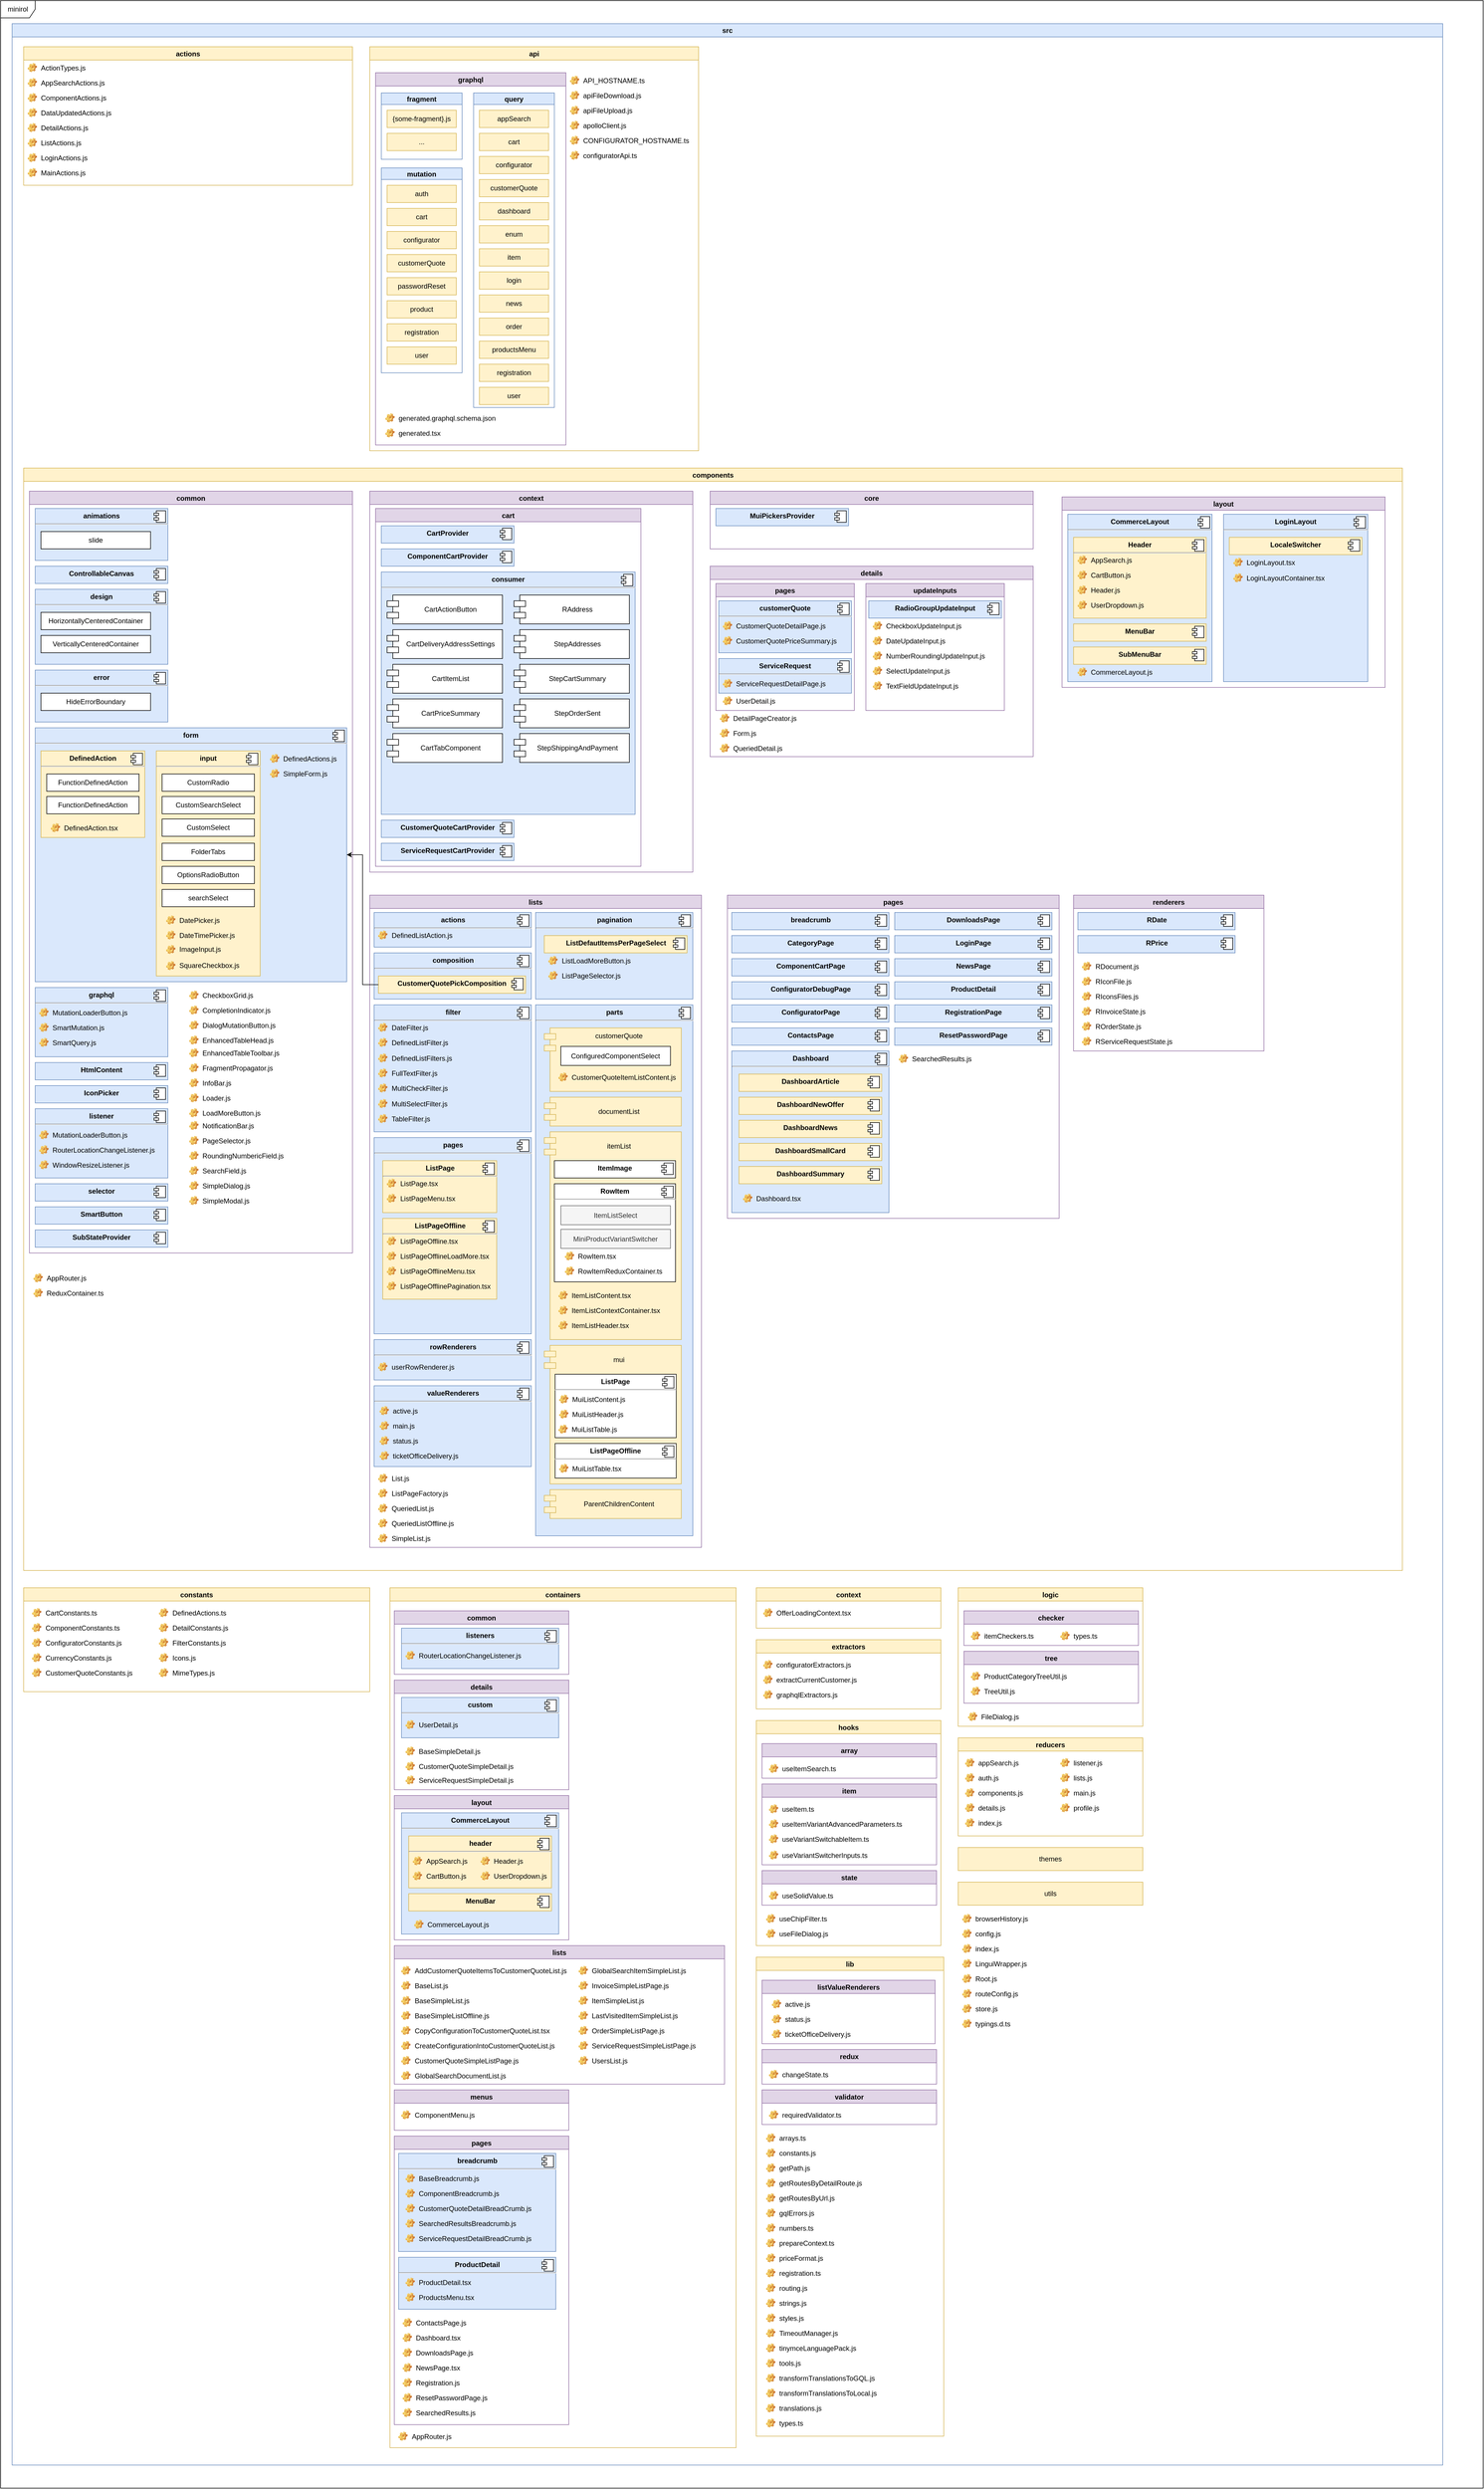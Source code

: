 <mxfile version="22.1.3" type="github">
  <diagram name="Page-1" id="xmTDREqHdEa40JaXFlae">
    <mxGraphModel dx="4417" dy="2857" grid="1" gridSize="10" guides="1" tooltips="1" connect="1" arrows="1" fold="1" page="1" pageScale="1" pageWidth="850" pageHeight="1100" math="0" shadow="0">
      <root>
        <mxCell id="0" />
        <mxCell id="1" parent="0" />
        <mxCell id="b10XOHRk4VMyjC0qILiY-2" value="src" style="swimlane;whiteSpace=wrap;html=1;fillColor=#dae8fc;strokeColor=#6c8ebf;" parent="1" vertex="1">
          <mxGeometry x="20" y="40" width="2480" height="4230" as="geometry">
            <mxRectangle x="20" y="40" width="60" height="30" as="alternateBounds" />
          </mxGeometry>
        </mxCell>
        <mxCell id="b10XOHRk4VMyjC0qILiY-91" value="actions" style="swimlane;fillColor=#fff2cc;strokeColor=#d6b656;" parent="b10XOHRk4VMyjC0qILiY-2" vertex="1">
          <mxGeometry x="20" y="40" width="570" height="240" as="geometry">
            <mxRectangle x="20" y="40" width="80" height="30" as="alternateBounds" />
          </mxGeometry>
        </mxCell>
        <mxCell id="b10XOHRk4VMyjC0qILiY-92" value="ActionTypes.js" style="label;fontStyle=0;strokeColor=none;fillColor=none;align=left;verticalAlign=top;overflow=hidden;spacingLeft=28;spacingRight=4;rotatable=0;points=[[0,0.5],[1,0.5]];portConstraint=eastwest;imageWidth=16;imageHeight=16;whiteSpace=wrap;html=1;image=img/clipart/Gear_128x128.png" parent="b10XOHRk4VMyjC0qILiY-91" vertex="1">
          <mxGeometry y="23" width="210" height="26" as="geometry" />
        </mxCell>
        <mxCell id="b10XOHRk4VMyjC0qILiY-93" value="AppSearchActions.js" style="label;fontStyle=0;strokeColor=none;fillColor=none;align=left;verticalAlign=top;overflow=hidden;spacingLeft=28;spacingRight=4;rotatable=0;points=[[0,0.5],[1,0.5]];portConstraint=eastwest;imageWidth=16;imageHeight=16;whiteSpace=wrap;html=1;image=img/clipart/Gear_128x128.png" parent="b10XOHRk4VMyjC0qILiY-91" vertex="1">
          <mxGeometry y="49" width="210" height="26" as="geometry" />
        </mxCell>
        <mxCell id="b10XOHRk4VMyjC0qILiY-94" value="ComponentActions.js" style="label;fontStyle=0;strokeColor=none;fillColor=none;align=left;verticalAlign=top;overflow=hidden;spacingLeft=28;spacingRight=4;rotatable=0;points=[[0,0.5],[1,0.5]];portConstraint=eastwest;imageWidth=16;imageHeight=16;whiteSpace=wrap;html=1;image=img/clipart/Gear_128x128.png" parent="b10XOHRk4VMyjC0qILiY-91" vertex="1">
          <mxGeometry y="75" width="210" height="26" as="geometry" />
        </mxCell>
        <mxCell id="b10XOHRk4VMyjC0qILiY-95" value="DataUpdatedActions.js" style="label;fontStyle=0;strokeColor=none;fillColor=none;align=left;verticalAlign=top;overflow=hidden;spacingLeft=28;spacingRight=4;rotatable=0;points=[[0,0.5],[1,0.5]];portConstraint=eastwest;imageWidth=16;imageHeight=16;whiteSpace=wrap;html=1;image=img/clipart/Gear_128x128.png" parent="b10XOHRk4VMyjC0qILiY-91" vertex="1">
          <mxGeometry y="101" width="210" height="26" as="geometry" />
        </mxCell>
        <mxCell id="b10XOHRk4VMyjC0qILiY-96" value="DetailActions.js" style="label;fontStyle=0;strokeColor=none;fillColor=none;align=left;verticalAlign=top;overflow=hidden;spacingLeft=28;spacingRight=4;rotatable=0;points=[[0,0.5],[1,0.5]];portConstraint=eastwest;imageWidth=16;imageHeight=16;whiteSpace=wrap;html=1;image=img/clipart/Gear_128x128.png" parent="b10XOHRk4VMyjC0qILiY-91" vertex="1">
          <mxGeometry y="127" width="210" height="26" as="geometry" />
        </mxCell>
        <mxCell id="b10XOHRk4VMyjC0qILiY-97" value="ListActions.js" style="label;fontStyle=0;strokeColor=none;fillColor=none;align=left;verticalAlign=top;overflow=hidden;spacingLeft=28;spacingRight=4;rotatable=0;points=[[0,0.5],[1,0.5]];portConstraint=eastwest;imageWidth=16;imageHeight=16;whiteSpace=wrap;html=1;image=img/clipart/Gear_128x128.png" parent="b10XOHRk4VMyjC0qILiY-91" vertex="1">
          <mxGeometry y="153" width="210" height="26" as="geometry" />
        </mxCell>
        <mxCell id="b10XOHRk4VMyjC0qILiY-98" value="LoginActions.js" style="label;fontStyle=0;strokeColor=none;fillColor=none;align=left;verticalAlign=top;overflow=hidden;spacingLeft=28;spacingRight=4;rotatable=0;points=[[0,0.5],[1,0.5]];portConstraint=eastwest;imageWidth=16;imageHeight=16;whiteSpace=wrap;html=1;image=img/clipart/Gear_128x128.png" parent="b10XOHRk4VMyjC0qILiY-91" vertex="1">
          <mxGeometry y="179" width="210" height="26" as="geometry" />
        </mxCell>
        <mxCell id="b10XOHRk4VMyjC0qILiY-99" value="MainActions.js" style="label;fontStyle=0;strokeColor=none;fillColor=none;align=left;verticalAlign=top;overflow=hidden;spacingLeft=28;spacingRight=4;rotatable=0;points=[[0,0.5],[1,0.5]];portConstraint=eastwest;imageWidth=16;imageHeight=16;whiteSpace=wrap;html=1;image=img/clipart/Gear_128x128.png" parent="b10XOHRk4VMyjC0qILiY-91" vertex="1">
          <mxGeometry y="205" width="210" height="26" as="geometry" />
        </mxCell>
        <mxCell id="b10XOHRk4VMyjC0qILiY-7" value="minirol" style="shape=umlFrame;whiteSpace=wrap;html=1;pointerEvents=0;" parent="1" vertex="1">
          <mxGeometry width="2570" height="4310" as="geometry" />
        </mxCell>
        <mxCell id="b10XOHRk4VMyjC0qILiY-45" value="api" style="swimlane;fillColor=#fff2cc;strokeColor=#d6b656;" parent="1" vertex="1">
          <mxGeometry x="640" y="80" width="570" height="700" as="geometry">
            <mxRectangle x="40" y="340" width="60" height="30" as="alternateBounds" />
          </mxGeometry>
        </mxCell>
        <mxCell id="b10XOHRk4VMyjC0qILiY-46" value="graphql" style="swimlane;fillColor=#e1d5e7;strokeColor=#9673a6;" parent="b10XOHRk4VMyjC0qILiY-45" vertex="1">
          <mxGeometry x="10" y="45" width="330" height="645" as="geometry">
            <mxRectangle x="10" y="45" width="80" height="30" as="alternateBounds" />
          </mxGeometry>
        </mxCell>
        <mxCell id="b10XOHRk4VMyjC0qILiY-50" value="fragment" style="swimlane;startSize=20;horizontal=1;containerType=tree;fillColor=#dae8fc;strokeColor=#6c8ebf;" parent="b10XOHRk4VMyjC0qILiY-46" vertex="1">
          <mxGeometry x="10" y="35" width="140" height="115" as="geometry">
            <mxRectangle x="10" y="35" width="90" height="30" as="alternateBounds" />
          </mxGeometry>
        </mxCell>
        <mxCell id="b10XOHRk4VMyjC0qILiY-54" value="{some-fragment}.js" style="rounded=0;whiteSpace=wrap;html=1;fillColor=#fff2cc;strokeColor=#d6b656;" parent="b10XOHRk4VMyjC0qILiY-50" vertex="1">
          <mxGeometry x="10" y="30" width="120" height="30" as="geometry" />
        </mxCell>
        <mxCell id="b10XOHRk4VMyjC0qILiY-55" value="..." style="rounded=0;whiteSpace=wrap;html=1;fillColor=#fff2cc;strokeColor=#d6b656;" parent="b10XOHRk4VMyjC0qILiY-50" vertex="1">
          <mxGeometry x="10" y="70" width="120" height="30" as="geometry" />
        </mxCell>
        <mxCell id="b10XOHRk4VMyjC0qILiY-60" value="mutation" style="swimlane;startSize=20;horizontal=1;containerType=tree;fillColor=#dae8fc;strokeColor=#6c8ebf;" parent="b10XOHRk4VMyjC0qILiY-46" vertex="1">
          <mxGeometry x="10" y="165" width="140" height="355" as="geometry">
            <mxRectangle x="10" y="35" width="90" height="30" as="alternateBounds" />
          </mxGeometry>
        </mxCell>
        <mxCell id="b10XOHRk4VMyjC0qILiY-61" value="auth" style="rounded=0;whiteSpace=wrap;html=1;fillColor=#fff2cc;strokeColor=#d6b656;" parent="b10XOHRk4VMyjC0qILiY-60" vertex="1">
          <mxGeometry x="10" y="30" width="120" height="30" as="geometry" />
        </mxCell>
        <mxCell id="b10XOHRk4VMyjC0qILiY-62" value="cart" style="rounded=0;whiteSpace=wrap;html=1;fillColor=#fff2cc;strokeColor=#d6b656;" parent="b10XOHRk4VMyjC0qILiY-60" vertex="1">
          <mxGeometry x="10" y="70" width="120" height="30" as="geometry" />
        </mxCell>
        <mxCell id="b10XOHRk4VMyjC0qILiY-63" value="configurator" style="rounded=0;whiteSpace=wrap;html=1;fillColor=#fff2cc;strokeColor=#d6b656;" parent="b10XOHRk4VMyjC0qILiY-60" vertex="1">
          <mxGeometry x="10" y="110" width="120" height="30" as="geometry" />
        </mxCell>
        <mxCell id="b10XOHRk4VMyjC0qILiY-64" value="customerQuote" style="rounded=0;whiteSpace=wrap;html=1;fillColor=#fff2cc;strokeColor=#d6b656;" parent="b10XOHRk4VMyjC0qILiY-60" vertex="1">
          <mxGeometry x="10" y="150" width="120" height="30" as="geometry" />
        </mxCell>
        <mxCell id="b10XOHRk4VMyjC0qILiY-65" value="passwordReset" style="rounded=0;whiteSpace=wrap;html=1;fillColor=#fff2cc;strokeColor=#d6b656;" parent="b10XOHRk4VMyjC0qILiY-60" vertex="1">
          <mxGeometry x="10" y="190" width="120" height="30" as="geometry" />
        </mxCell>
        <mxCell id="b10XOHRk4VMyjC0qILiY-66" value="product" style="rounded=0;whiteSpace=wrap;html=1;fillColor=#fff2cc;strokeColor=#d6b656;" parent="b10XOHRk4VMyjC0qILiY-60" vertex="1">
          <mxGeometry x="10" y="230" width="120" height="30" as="geometry" />
        </mxCell>
        <mxCell id="b10XOHRk4VMyjC0qILiY-67" value="registration" style="rounded=0;whiteSpace=wrap;html=1;fillColor=#fff2cc;strokeColor=#d6b656;" parent="b10XOHRk4VMyjC0qILiY-60" vertex="1">
          <mxGeometry x="10" y="270" width="120" height="30" as="geometry" />
        </mxCell>
        <mxCell id="b10XOHRk4VMyjC0qILiY-68" value="user" style="rounded=0;whiteSpace=wrap;html=1;fillColor=#fff2cc;strokeColor=#d6b656;" parent="b10XOHRk4VMyjC0qILiY-60" vertex="1">
          <mxGeometry x="10" y="310" width="120" height="30" as="geometry" />
        </mxCell>
        <mxCell id="b10XOHRk4VMyjC0qILiY-69" value="query" style="swimlane;startSize=20;horizontal=1;containerType=tree;fillColor=#dae8fc;strokeColor=#6c8ebf;" parent="b10XOHRk4VMyjC0qILiY-46" vertex="1">
          <mxGeometry x="170" y="35" width="140" height="545" as="geometry">
            <mxRectangle x="10" y="35" width="90" height="30" as="alternateBounds" />
          </mxGeometry>
        </mxCell>
        <mxCell id="b10XOHRk4VMyjC0qILiY-70" value="appSearch" style="rounded=0;whiteSpace=wrap;html=1;fillColor=#fff2cc;strokeColor=#d6b656;" parent="b10XOHRk4VMyjC0qILiY-69" vertex="1">
          <mxGeometry x="10" y="30" width="120" height="30" as="geometry" />
        </mxCell>
        <mxCell id="b10XOHRk4VMyjC0qILiY-71" value="cart" style="rounded=0;whiteSpace=wrap;html=1;fillColor=#fff2cc;strokeColor=#d6b656;" parent="b10XOHRk4VMyjC0qILiY-69" vertex="1">
          <mxGeometry x="10" y="70" width="120" height="30" as="geometry" />
        </mxCell>
        <mxCell id="b10XOHRk4VMyjC0qILiY-72" value="configurator" style="rounded=0;whiteSpace=wrap;html=1;fillColor=#fff2cc;strokeColor=#d6b656;" parent="b10XOHRk4VMyjC0qILiY-69" vertex="1">
          <mxGeometry x="10" y="110" width="120" height="30" as="geometry" />
        </mxCell>
        <mxCell id="b10XOHRk4VMyjC0qILiY-73" value="customerQuote" style="rounded=0;whiteSpace=wrap;html=1;fillColor=#fff2cc;strokeColor=#d6b656;" parent="b10XOHRk4VMyjC0qILiY-69" vertex="1">
          <mxGeometry x="10" y="150" width="120" height="30" as="geometry" />
        </mxCell>
        <mxCell id="b10XOHRk4VMyjC0qILiY-74" value="dashboard" style="rounded=0;whiteSpace=wrap;html=1;fillColor=#fff2cc;strokeColor=#d6b656;" parent="b10XOHRk4VMyjC0qILiY-69" vertex="1">
          <mxGeometry x="10" y="190" width="120" height="30" as="geometry" />
        </mxCell>
        <mxCell id="b10XOHRk4VMyjC0qILiY-75" value="enum" style="rounded=0;whiteSpace=wrap;html=1;fillColor=#fff2cc;strokeColor=#d6b656;" parent="b10XOHRk4VMyjC0qILiY-69" vertex="1">
          <mxGeometry x="10" y="230" width="120" height="30" as="geometry" />
        </mxCell>
        <mxCell id="b10XOHRk4VMyjC0qILiY-76" value="item" style="rounded=0;whiteSpace=wrap;html=1;fillColor=#fff2cc;strokeColor=#d6b656;" parent="b10XOHRk4VMyjC0qILiY-69" vertex="1">
          <mxGeometry x="10" y="270" width="120" height="30" as="geometry" />
        </mxCell>
        <mxCell id="b10XOHRk4VMyjC0qILiY-77" value="login" style="rounded=0;whiteSpace=wrap;html=1;fillColor=#fff2cc;strokeColor=#d6b656;" parent="b10XOHRk4VMyjC0qILiY-69" vertex="1">
          <mxGeometry x="10" y="310" width="120" height="30" as="geometry" />
        </mxCell>
        <mxCell id="b10XOHRk4VMyjC0qILiY-78" value="news" style="rounded=0;whiteSpace=wrap;html=1;fillColor=#fff2cc;strokeColor=#d6b656;" parent="b10XOHRk4VMyjC0qILiY-69" vertex="1">
          <mxGeometry x="10" y="350" width="120" height="30" as="geometry" />
        </mxCell>
        <mxCell id="b10XOHRk4VMyjC0qILiY-79" value="order" style="rounded=0;whiteSpace=wrap;html=1;fillColor=#fff2cc;strokeColor=#d6b656;" parent="b10XOHRk4VMyjC0qILiY-69" vertex="1">
          <mxGeometry x="10" y="390" width="120" height="30" as="geometry" />
        </mxCell>
        <mxCell id="b10XOHRk4VMyjC0qILiY-80" value="productsMenu" style="rounded=0;whiteSpace=wrap;html=1;fillColor=#fff2cc;strokeColor=#d6b656;" parent="b10XOHRk4VMyjC0qILiY-69" vertex="1">
          <mxGeometry x="10" y="430" width="120" height="30" as="geometry" />
        </mxCell>
        <mxCell id="b10XOHRk4VMyjC0qILiY-81" value="registration" style="rounded=0;whiteSpace=wrap;html=1;fillColor=#fff2cc;strokeColor=#d6b656;" parent="b10XOHRk4VMyjC0qILiY-69" vertex="1">
          <mxGeometry x="10" y="470" width="120" height="30" as="geometry" />
        </mxCell>
        <mxCell id="b10XOHRk4VMyjC0qILiY-82" value="user" style="rounded=0;whiteSpace=wrap;html=1;fillColor=#fff2cc;strokeColor=#d6b656;" parent="b10XOHRk4VMyjC0qILiY-69" vertex="1">
          <mxGeometry x="10" y="510" width="120" height="30" as="geometry" />
        </mxCell>
        <mxCell id="b10XOHRk4VMyjC0qILiY-83" value="generated.graphql.schema.json" style="label;fontStyle=0;strokeColor=none;fillColor=none;align=left;verticalAlign=top;overflow=hidden;spacingLeft=28;spacingRight=4;rotatable=0;points=[[0,0.5],[1,0.5]];portConstraint=eastwest;imageWidth=16;imageHeight=16;whiteSpace=wrap;html=1;image=img/clipart/Gear_128x128.png" parent="b10XOHRk4VMyjC0qILiY-46" vertex="1">
          <mxGeometry x="10" y="585" width="210" height="26" as="geometry" />
        </mxCell>
        <mxCell id="b10XOHRk4VMyjC0qILiY-84" value="generated.tsx" style="label;fontStyle=0;strokeColor=none;fillColor=none;align=left;verticalAlign=top;overflow=hidden;spacingLeft=28;spacingRight=4;rotatable=0;points=[[0,0.5],[1,0.5]];portConstraint=eastwest;imageWidth=16;imageHeight=16;whiteSpace=wrap;html=1;image=img/clipart/Gear_128x128.png" parent="b10XOHRk4VMyjC0qILiY-46" vertex="1">
          <mxGeometry x="10" y="611" width="120" height="26" as="geometry" />
        </mxCell>
        <mxCell id="b10XOHRk4VMyjC0qILiY-85" value="API_HOSTNAME.ts" style="label;fontStyle=0;strokeColor=none;fillColor=none;align=left;verticalAlign=top;overflow=hidden;spacingLeft=28;spacingRight=4;rotatable=0;points=[[0,0.5],[1,0.5]];portConstraint=eastwest;imageWidth=16;imageHeight=16;whiteSpace=wrap;html=1;image=img/clipart/Gear_128x128.png" parent="b10XOHRk4VMyjC0qILiY-45" vertex="1">
          <mxGeometry x="340" y="45" width="210" height="26" as="geometry" />
        </mxCell>
        <mxCell id="b10XOHRk4VMyjC0qILiY-86" value="apiFileDownload.js" style="label;fontStyle=0;strokeColor=none;fillColor=none;align=left;verticalAlign=top;overflow=hidden;spacingLeft=28;spacingRight=4;rotatable=0;points=[[0,0.5],[1,0.5]];portConstraint=eastwest;imageWidth=16;imageHeight=16;whiteSpace=wrap;html=1;image=img/clipart/Gear_128x128.png" parent="b10XOHRk4VMyjC0qILiY-45" vertex="1">
          <mxGeometry x="340" y="71" width="210" height="26" as="geometry" />
        </mxCell>
        <mxCell id="b10XOHRk4VMyjC0qILiY-87" value="apiFileUpload.js" style="label;fontStyle=0;strokeColor=none;fillColor=none;align=left;verticalAlign=top;overflow=hidden;spacingLeft=28;spacingRight=4;rotatable=0;points=[[0,0.5],[1,0.5]];portConstraint=eastwest;imageWidth=16;imageHeight=16;whiteSpace=wrap;html=1;image=img/clipart/Gear_128x128.png" parent="b10XOHRk4VMyjC0qILiY-45" vertex="1">
          <mxGeometry x="340" y="97" width="210" height="26" as="geometry" />
        </mxCell>
        <mxCell id="b10XOHRk4VMyjC0qILiY-88" value="apolloClient.js" style="label;fontStyle=0;strokeColor=none;fillColor=none;align=left;verticalAlign=top;overflow=hidden;spacingLeft=28;spacingRight=4;rotatable=0;points=[[0,0.5],[1,0.5]];portConstraint=eastwest;imageWidth=16;imageHeight=16;whiteSpace=wrap;html=1;image=img/clipart/Gear_128x128.png" parent="b10XOHRk4VMyjC0qILiY-45" vertex="1">
          <mxGeometry x="340" y="123" width="210" height="26" as="geometry" />
        </mxCell>
        <mxCell id="b10XOHRk4VMyjC0qILiY-89" value="CONFIGURATOR_HOSTNAME.ts" style="label;fontStyle=0;strokeColor=none;fillColor=none;align=left;verticalAlign=top;overflow=hidden;spacingLeft=28;spacingRight=4;rotatable=0;points=[[0,0.5],[1,0.5]];portConstraint=eastwest;imageWidth=16;imageHeight=16;whiteSpace=wrap;html=1;image=img/clipart/Gear_128x128.png" parent="b10XOHRk4VMyjC0qILiY-45" vertex="1">
          <mxGeometry x="340" y="149" width="220" height="26" as="geometry" />
        </mxCell>
        <mxCell id="b10XOHRk4VMyjC0qILiY-90" value="configuratorApi.ts" style="label;fontStyle=0;strokeColor=none;fillColor=none;align=left;verticalAlign=top;overflow=hidden;spacingLeft=28;spacingRight=4;rotatable=0;points=[[0,0.5],[1,0.5]];portConstraint=eastwest;imageWidth=16;imageHeight=16;whiteSpace=wrap;html=1;image=img/clipart/Gear_128x128.png" parent="b10XOHRk4VMyjC0qILiY-45" vertex="1">
          <mxGeometry x="340" y="175" width="210" height="26" as="geometry" />
        </mxCell>
        <mxCell id="b10XOHRk4VMyjC0qILiY-100" value="components" style="swimlane;fillColor=#fff2cc;strokeColor=#d6b656;" parent="1" vertex="1">
          <mxGeometry x="40" y="810" width="2390" height="1910" as="geometry">
            <mxRectangle x="40" y="1060" width="110" height="30" as="alternateBounds" />
          </mxGeometry>
        </mxCell>
        <mxCell id="b10XOHRk4VMyjC0qILiY-107" value="common" style="swimlane;fillColor=#e1d5e7;strokeColor=#9673a6;fillStyle=auto;rounded=0;shadow=0;glass=0;" parent="b10XOHRk4VMyjC0qILiY-100" vertex="1">
          <mxGeometry x="10" y="40" width="560" height="1320" as="geometry">
            <mxRectangle x="10" y="40" width="90" height="30" as="alternateBounds" />
          </mxGeometry>
        </mxCell>
        <mxCell id="b10XOHRk4VMyjC0qILiY-111" value="&lt;p style=&quot;margin:0px;margin-top:6px;text-align:center;&quot;&gt;&lt;b&gt;animations&lt;/b&gt;&lt;br&gt;&lt;/p&gt;&lt;hr&gt;&lt;p style=&quot;margin:0px;margin-left:8px;&quot;&gt;&lt;br&gt;&lt;/p&gt;" style="align=left;overflow=fill;html=1;dropTarget=0;whiteSpace=wrap;fillColor=#dae8fc;strokeColor=#6c8ebf;" parent="b10XOHRk4VMyjC0qILiY-107" vertex="1">
          <mxGeometry x="10" y="30" width="230" height="90" as="geometry" />
        </mxCell>
        <mxCell id="b10XOHRk4VMyjC0qILiY-112" value="" style="shape=component;jettyWidth=8;jettyHeight=4;" parent="b10XOHRk4VMyjC0qILiY-111" vertex="1">
          <mxGeometry x="1" width="20" height="20" relative="1" as="geometry">
            <mxPoint x="-24" y="4" as="offset" />
          </mxGeometry>
        </mxCell>
        <mxCell id="b10XOHRk4VMyjC0qILiY-113" value="slide" style="rounded=0;whiteSpace=wrap;html=1;" parent="b10XOHRk4VMyjC0qILiY-107" vertex="1">
          <mxGeometry x="20" y="70" width="190" height="30" as="geometry" />
        </mxCell>
        <mxCell id="b10XOHRk4VMyjC0qILiY-115" value="&lt;p style=&quot;margin:0px;margin-top:6px;text-align:center;&quot;&gt;&lt;b&gt;ControllableCanvas&lt;/b&gt;&lt;/p&gt;&lt;p style=&quot;margin:0px;margin-left:8px;&quot;&gt;&lt;br&gt;&lt;/p&gt;" style="align=left;overflow=fill;html=1;dropTarget=0;whiteSpace=wrap;fillColor=#dae8fc;strokeColor=#6c8ebf;" parent="b10XOHRk4VMyjC0qILiY-107" vertex="1">
          <mxGeometry x="10" y="130" width="230" height="30" as="geometry" />
        </mxCell>
        <mxCell id="b10XOHRk4VMyjC0qILiY-116" value="" style="shape=component;jettyWidth=8;jettyHeight=4;" parent="b10XOHRk4VMyjC0qILiY-115" vertex="1">
          <mxGeometry x="1" width="20" height="20" relative="1" as="geometry">
            <mxPoint x="-24" y="4" as="offset" />
          </mxGeometry>
        </mxCell>
        <mxCell id="b10XOHRk4VMyjC0qILiY-117" value="&lt;p style=&quot;margin:0px;margin-top:6px;text-align:center;&quot;&gt;&lt;b&gt;design&lt;/b&gt;&lt;br&gt;&lt;/p&gt;&lt;hr&gt;&lt;p style=&quot;margin:0px;margin-left:8px;&quot;&gt;&lt;br&gt;&lt;/p&gt;" style="align=left;overflow=fill;html=1;dropTarget=0;whiteSpace=wrap;fillColor=#dae8fc;strokeColor=#6c8ebf;" parent="b10XOHRk4VMyjC0qILiY-107" vertex="1">
          <mxGeometry x="10" y="170" width="230" height="130" as="geometry" />
        </mxCell>
        <mxCell id="b10XOHRk4VMyjC0qILiY-118" value="" style="shape=component;jettyWidth=8;jettyHeight=4;" parent="b10XOHRk4VMyjC0qILiY-117" vertex="1">
          <mxGeometry x="1" width="20" height="20" relative="1" as="geometry">
            <mxPoint x="-24" y="4" as="offset" />
          </mxGeometry>
        </mxCell>
        <mxCell id="b10XOHRk4VMyjC0qILiY-119" value="HorizontallyCenteredContainer" style="rounded=0;whiteSpace=wrap;html=1;" parent="b10XOHRk4VMyjC0qILiY-107" vertex="1">
          <mxGeometry x="20" y="210" width="190" height="30" as="geometry" />
        </mxCell>
        <mxCell id="b10XOHRk4VMyjC0qILiY-129" value="VerticallyCenteredContainer" style="rounded=0;whiteSpace=wrap;html=1;" parent="b10XOHRk4VMyjC0qILiY-107" vertex="1">
          <mxGeometry x="20" y="250" width="190" height="30" as="geometry" />
        </mxCell>
        <mxCell id="b10XOHRk4VMyjC0qILiY-130" value="&lt;p style=&quot;margin:0px;margin-top:6px;text-align:center;&quot;&gt;&lt;b&gt;error&lt;/b&gt;&lt;br&gt;&lt;/p&gt;&lt;hr&gt;&lt;p style=&quot;margin:0px;margin-left:8px;&quot;&gt;&lt;br&gt;&lt;/p&gt;" style="align=left;overflow=fill;html=1;dropTarget=0;whiteSpace=wrap;fillColor=#dae8fc;strokeColor=#6c8ebf;" parent="b10XOHRk4VMyjC0qILiY-107" vertex="1">
          <mxGeometry x="10" y="310" width="230" height="90" as="geometry" />
        </mxCell>
        <mxCell id="b10XOHRk4VMyjC0qILiY-131" value="" style="shape=component;jettyWidth=8;jettyHeight=4;" parent="b10XOHRk4VMyjC0qILiY-130" vertex="1">
          <mxGeometry x="1" width="20" height="20" relative="1" as="geometry">
            <mxPoint x="-24" y="4" as="offset" />
          </mxGeometry>
        </mxCell>
        <mxCell id="b10XOHRk4VMyjC0qILiY-132" value="HideErrorBoundary" style="rounded=0;whiteSpace=wrap;html=1;" parent="b10XOHRk4VMyjC0qILiY-107" vertex="1">
          <mxGeometry x="20" y="350" width="190" height="30" as="geometry" />
        </mxCell>
        <mxCell id="b10XOHRk4VMyjC0qILiY-137" value="&lt;p style=&quot;margin:0px;margin-top:6px;text-align:center;&quot;&gt;&lt;b&gt;form&lt;/b&gt;&lt;br&gt;&lt;/p&gt;&lt;hr&gt;&lt;p style=&quot;margin:0px;margin-left:8px;&quot;&gt;&lt;br&gt;&lt;/p&gt;" style="align=left;overflow=fill;html=1;dropTarget=0;whiteSpace=wrap;fillColor=#dae8fc;strokeColor=#6c8ebf;" parent="b10XOHRk4VMyjC0qILiY-107" vertex="1">
          <mxGeometry x="10" y="410" width="540" height="440" as="geometry" />
        </mxCell>
        <mxCell id="b10XOHRk4VMyjC0qILiY-138" value="" style="shape=component;jettyWidth=8;jettyHeight=4;" parent="b10XOHRk4VMyjC0qILiY-137" vertex="1">
          <mxGeometry x="1" width="20" height="20" relative="1" as="geometry">
            <mxPoint x="-24" y="4" as="offset" />
          </mxGeometry>
        </mxCell>
        <mxCell id="b10XOHRk4VMyjC0qILiY-142" value="&lt;p style=&quot;margin:0px;margin-top:6px;text-align:center;&quot;&gt;&lt;b&gt;DefinedAction&lt;/b&gt;&lt;br&gt;&lt;/p&gt;&lt;hr&gt;&lt;p style=&quot;margin:0px;margin-left:8px;&quot;&gt;&lt;br&gt;&lt;/p&gt;" style="align=left;overflow=fill;html=1;dropTarget=0;whiteSpace=wrap;fillColor=#fff2cc;strokeColor=#d6b656;" parent="b10XOHRk4VMyjC0qILiY-107" vertex="1">
          <mxGeometry x="20" y="450" width="180" height="150" as="geometry" />
        </mxCell>
        <mxCell id="b10XOHRk4VMyjC0qILiY-143" value="" style="shape=component;jettyWidth=8;jettyHeight=4;" parent="b10XOHRk4VMyjC0qILiY-142" vertex="1">
          <mxGeometry x="1" width="20" height="20" relative="1" as="geometry">
            <mxPoint x="-24" y="4" as="offset" />
          </mxGeometry>
        </mxCell>
        <mxCell id="b10XOHRk4VMyjC0qILiY-144" value="FunctionDefinedAction" style="rounded=0;whiteSpace=wrap;html=1;" parent="b10XOHRk4VMyjC0qILiY-107" vertex="1">
          <mxGeometry x="30" y="490" width="160" height="30" as="geometry" />
        </mxCell>
        <mxCell id="b10XOHRk4VMyjC0qILiY-146" value="FunctionDefinedAction" style="rounded=0;whiteSpace=wrap;html=1;" parent="b10XOHRk4VMyjC0qILiY-107" vertex="1">
          <mxGeometry x="30" y="529" width="160" height="30" as="geometry" />
        </mxCell>
        <mxCell id="b10XOHRk4VMyjC0qILiY-147" value="DefinedAction.tsx" style="label;fontStyle=0;strokeColor=none;fillColor=none;align=left;verticalAlign=top;overflow=hidden;spacingLeft=28;spacingRight=4;rotatable=0;points=[[0,0.5],[1,0.5]];portConstraint=eastwest;imageWidth=16;imageHeight=16;whiteSpace=wrap;html=1;image=img/clipart/Gear_128x128.png" parent="b10XOHRk4VMyjC0qILiY-107" vertex="1">
          <mxGeometry x="30" y="570" width="130" height="26" as="geometry" />
        </mxCell>
        <mxCell id="b10XOHRk4VMyjC0qILiY-148" value="&lt;p style=&quot;margin:0px;margin-top:6px;text-align:center;&quot;&gt;&lt;b&gt;input&lt;/b&gt;&lt;br&gt;&lt;/p&gt;&lt;hr&gt;&lt;p style=&quot;margin:0px;margin-left:8px;&quot;&gt;&lt;br&gt;&lt;/p&gt;" style="align=left;overflow=fill;html=1;dropTarget=0;whiteSpace=wrap;fillColor=#fff2cc;strokeColor=#d6b656;" parent="b10XOHRk4VMyjC0qILiY-107" vertex="1">
          <mxGeometry x="220" y="450" width="180" height="390" as="geometry" />
        </mxCell>
        <mxCell id="b10XOHRk4VMyjC0qILiY-149" value="" style="shape=component;jettyWidth=8;jettyHeight=4;" parent="b10XOHRk4VMyjC0qILiY-148" vertex="1">
          <mxGeometry x="1" width="20" height="20" relative="1" as="geometry">
            <mxPoint x="-24" y="4" as="offset" />
          </mxGeometry>
        </mxCell>
        <mxCell id="b10XOHRk4VMyjC0qILiY-150" value="CustomRadio" style="rounded=0;whiteSpace=wrap;html=1;" parent="b10XOHRk4VMyjC0qILiY-107" vertex="1">
          <mxGeometry x="230" y="490" width="160" height="30" as="geometry" />
        </mxCell>
        <mxCell id="b10XOHRk4VMyjC0qILiY-151" value="CustomSearchSelect" style="rounded=0;whiteSpace=wrap;html=1;" parent="b10XOHRk4VMyjC0qILiY-107" vertex="1">
          <mxGeometry x="230" y="529" width="160" height="30" as="geometry" />
        </mxCell>
        <mxCell id="b10XOHRk4VMyjC0qILiY-152" value="DatePicker.js" style="label;fontStyle=0;strokeColor=none;fillColor=none;align=left;verticalAlign=top;overflow=hidden;spacingLeft=28;spacingRight=4;rotatable=0;points=[[0,0.5],[1,0.5]];portConstraint=eastwest;imageWidth=16;imageHeight=16;whiteSpace=wrap;html=1;image=img/clipart/Gear_128x128.png" parent="b10XOHRk4VMyjC0qILiY-107" vertex="1">
          <mxGeometry x="230" y="730" width="130" height="26" as="geometry" />
        </mxCell>
        <mxCell id="b10XOHRk4VMyjC0qILiY-153" value="CustomSelect" style="rounded=0;whiteSpace=wrap;html=1;" parent="b10XOHRk4VMyjC0qILiY-107" vertex="1">
          <mxGeometry x="230" y="568" width="160" height="30" as="geometry" />
        </mxCell>
        <mxCell id="b10XOHRk4VMyjC0qILiY-154" value="FolderTabs" style="rounded=0;whiteSpace=wrap;html=1;" parent="b10XOHRk4VMyjC0qILiY-107" vertex="1">
          <mxGeometry x="230" y="610" width="160" height="30" as="geometry" />
        </mxCell>
        <mxCell id="b10XOHRk4VMyjC0qILiY-155" value="OptionsRadioButton" style="rounded=0;whiteSpace=wrap;html=1;" parent="b10XOHRk4VMyjC0qILiY-107" vertex="1">
          <mxGeometry x="230" y="650" width="160" height="30" as="geometry" />
        </mxCell>
        <mxCell id="b10XOHRk4VMyjC0qILiY-156" value="searchSelect" style="rounded=0;whiteSpace=wrap;html=1;" parent="b10XOHRk4VMyjC0qILiY-107" vertex="1">
          <mxGeometry x="230" y="690" width="160" height="30" as="geometry" />
        </mxCell>
        <mxCell id="b10XOHRk4VMyjC0qILiY-157" value="DateTimePicker.js" style="label;fontStyle=0;strokeColor=none;fillColor=none;align=left;verticalAlign=top;overflow=hidden;spacingLeft=28;spacingRight=4;rotatable=0;points=[[0,0.5],[1,0.5]];portConstraint=eastwest;imageWidth=16;imageHeight=16;whiteSpace=wrap;html=1;image=img/clipart/Gear_128x128.png" parent="b10XOHRk4VMyjC0qILiY-107" vertex="1">
          <mxGeometry x="230" y="756" width="130" height="26" as="geometry" />
        </mxCell>
        <mxCell id="b10XOHRk4VMyjC0qILiY-158" value="ImageInput.js" style="label;fontStyle=0;strokeColor=none;fillColor=none;align=left;verticalAlign=top;overflow=hidden;spacingLeft=28;spacingRight=4;rotatable=0;points=[[0,0.5],[1,0.5]];portConstraint=eastwest;imageWidth=16;imageHeight=16;whiteSpace=wrap;html=1;image=img/clipart/Gear_128x128.png" parent="b10XOHRk4VMyjC0qILiY-107" vertex="1">
          <mxGeometry x="230" y="780" width="130" height="28" as="geometry" />
        </mxCell>
        <mxCell id="b10XOHRk4VMyjC0qILiY-191" value="SquareCheckbox.js" style="label;fontStyle=0;strokeColor=none;fillColor=none;align=left;verticalAlign=top;overflow=hidden;spacingLeft=28;spacingRight=4;rotatable=0;points=[[0,0.5],[1,0.5]];portConstraint=eastwest;imageWidth=16;imageHeight=16;whiteSpace=wrap;html=1;image=img/clipart/Gear_128x128.png" parent="b10XOHRk4VMyjC0qILiY-107" vertex="1">
          <mxGeometry x="230" y="808" width="150" height="28" as="geometry" />
        </mxCell>
        <mxCell id="b10XOHRk4VMyjC0qILiY-192" value="DefinedActions.js" style="label;fontStyle=0;strokeColor=none;fillColor=none;align=left;verticalAlign=top;overflow=hidden;spacingLeft=28;spacingRight=4;rotatable=0;points=[[0,0.5],[1,0.5]];portConstraint=eastwest;imageWidth=16;imageHeight=16;whiteSpace=wrap;html=1;image=img/clipart/Gear_128x128.png" parent="b10XOHRk4VMyjC0qILiY-107" vertex="1">
          <mxGeometry x="410" y="450" width="130" height="26" as="geometry" />
        </mxCell>
        <mxCell id="b10XOHRk4VMyjC0qILiY-193" value="SimpleForm.js" style="label;fontStyle=0;strokeColor=none;fillColor=none;align=left;verticalAlign=top;overflow=hidden;spacingLeft=28;spacingRight=4;rotatable=0;points=[[0,0.5],[1,0.5]];portConstraint=eastwest;imageWidth=16;imageHeight=16;whiteSpace=wrap;html=1;image=img/clipart/Gear_128x128.png" parent="b10XOHRk4VMyjC0qILiY-107" vertex="1">
          <mxGeometry x="410" y="476" width="130" height="26" as="geometry" />
        </mxCell>
        <mxCell id="b10XOHRk4VMyjC0qILiY-194" value="&lt;p style=&quot;margin:0px;margin-top:6px;text-align:center;&quot;&gt;&lt;b&gt;graphql&lt;/b&gt;&lt;br&gt;&lt;/p&gt;&lt;hr&gt;&lt;p style=&quot;margin:0px;margin-left:8px;&quot;&gt;&lt;br&gt;&lt;/p&gt;" style="align=left;overflow=fill;html=1;dropTarget=0;whiteSpace=wrap;fillColor=#dae8fc;strokeColor=#6c8ebf;" parent="b10XOHRk4VMyjC0qILiY-107" vertex="1">
          <mxGeometry x="10" y="860" width="230" height="120" as="geometry" />
        </mxCell>
        <mxCell id="b10XOHRk4VMyjC0qILiY-195" value="" style="shape=component;jettyWidth=8;jettyHeight=4;" parent="b10XOHRk4VMyjC0qILiY-194" vertex="1">
          <mxGeometry x="1" width="20" height="20" relative="1" as="geometry">
            <mxPoint x="-24" y="4" as="offset" />
          </mxGeometry>
        </mxCell>
        <mxCell id="b10XOHRk4VMyjC0qILiY-197" value="MutationLoaderButton.js" style="label;fontStyle=0;strokeColor=none;fillColor=none;align=left;verticalAlign=top;overflow=hidden;spacingLeft=28;spacingRight=4;rotatable=0;points=[[0,0.5],[1,0.5]];portConstraint=eastwest;imageWidth=16;imageHeight=16;whiteSpace=wrap;html=1;image=img/clipart/Gear_128x128.png" parent="b10XOHRk4VMyjC0qILiY-107" vertex="1">
          <mxGeometry x="10" y="890" width="170" height="26" as="geometry" />
        </mxCell>
        <mxCell id="b10XOHRk4VMyjC0qILiY-199" value="SmartMutation.js" style="label;fontStyle=0;strokeColor=none;fillColor=none;align=left;verticalAlign=top;overflow=hidden;spacingLeft=28;spacingRight=4;rotatable=0;points=[[0,0.5],[1,0.5]];portConstraint=eastwest;imageWidth=16;imageHeight=16;whiteSpace=wrap;html=1;image=img/clipart/Gear_128x128.png" parent="b10XOHRk4VMyjC0qILiY-107" vertex="1">
          <mxGeometry x="10" y="916" width="170" height="26" as="geometry" />
        </mxCell>
        <mxCell id="b10XOHRk4VMyjC0qILiY-200" value="SmartQuery.js" style="label;fontStyle=0;strokeColor=none;fillColor=none;align=left;verticalAlign=top;overflow=hidden;spacingLeft=28;spacingRight=4;rotatable=0;points=[[0,0.5],[1,0.5]];portConstraint=eastwest;imageWidth=16;imageHeight=16;whiteSpace=wrap;html=1;image=img/clipart/Gear_128x128.png" parent="b10XOHRk4VMyjC0qILiY-107" vertex="1">
          <mxGeometry x="10" y="942" width="170" height="26" as="geometry" />
        </mxCell>
        <mxCell id="b10XOHRk4VMyjC0qILiY-201" value="&lt;p style=&quot;margin:0px;margin-top:6px;text-align:center;&quot;&gt;&lt;b&gt;HtmlContent&lt;/b&gt;&lt;br&gt;&lt;/p&gt;" style="align=left;overflow=fill;html=1;dropTarget=0;whiteSpace=wrap;fillColor=#dae8fc;strokeColor=#6c8ebf;" parent="b10XOHRk4VMyjC0qILiY-107" vertex="1">
          <mxGeometry x="10" y="990" width="230" height="30" as="geometry" />
        </mxCell>
        <mxCell id="b10XOHRk4VMyjC0qILiY-202" value="" style="shape=component;jettyWidth=8;jettyHeight=4;" parent="b10XOHRk4VMyjC0qILiY-201" vertex="1">
          <mxGeometry x="1" width="20" height="20" relative="1" as="geometry">
            <mxPoint x="-24" y="4" as="offset" />
          </mxGeometry>
        </mxCell>
        <mxCell id="b10XOHRk4VMyjC0qILiY-203" value="&lt;p style=&quot;margin:0px;margin-top:6px;text-align:center;&quot;&gt;&lt;b&gt;IconPicker&lt;/b&gt;&lt;br&gt;&lt;/p&gt;" style="align=left;overflow=fill;html=1;dropTarget=0;whiteSpace=wrap;fillColor=#dae8fc;strokeColor=#6c8ebf;" parent="b10XOHRk4VMyjC0qILiY-107" vertex="1">
          <mxGeometry x="10" y="1030" width="230" height="30" as="geometry" />
        </mxCell>
        <mxCell id="b10XOHRk4VMyjC0qILiY-204" value="" style="shape=component;jettyWidth=8;jettyHeight=4;" parent="b10XOHRk4VMyjC0qILiY-203" vertex="1">
          <mxGeometry x="1" width="20" height="20" relative="1" as="geometry">
            <mxPoint x="-24" y="4" as="offset" />
          </mxGeometry>
        </mxCell>
        <mxCell id="b10XOHRk4VMyjC0qILiY-208" value="&lt;p style=&quot;margin:0px;margin-top:6px;text-align:center;&quot;&gt;&lt;b&gt;listener&lt;/b&gt;&lt;br&gt;&lt;/p&gt;&lt;hr&gt;&lt;p style=&quot;margin:0px;margin-left:8px;&quot;&gt;&lt;br&gt;&lt;/p&gt;" style="align=left;overflow=fill;html=1;dropTarget=0;whiteSpace=wrap;fillColor=#dae8fc;strokeColor=#6c8ebf;" parent="b10XOHRk4VMyjC0qILiY-107" vertex="1">
          <mxGeometry x="10" y="1070" width="230" height="120" as="geometry" />
        </mxCell>
        <mxCell id="b10XOHRk4VMyjC0qILiY-209" value="" style="shape=component;jettyWidth=8;jettyHeight=4;" parent="b10XOHRk4VMyjC0qILiY-208" vertex="1">
          <mxGeometry x="1" width="20" height="20" relative="1" as="geometry">
            <mxPoint x="-24" y="4" as="offset" />
          </mxGeometry>
        </mxCell>
        <mxCell id="b10XOHRk4VMyjC0qILiY-211" value="MutationLoaderButton.js" style="label;fontStyle=0;strokeColor=none;fillColor=none;align=left;verticalAlign=top;overflow=hidden;spacingLeft=28;spacingRight=4;rotatable=0;points=[[0,0.5],[1,0.5]];portConstraint=eastwest;imageWidth=16;imageHeight=16;whiteSpace=wrap;html=1;image=img/clipart/Gear_128x128.png" parent="b10XOHRk4VMyjC0qILiY-107" vertex="1">
          <mxGeometry x="10" y="1102" width="170" height="26" as="geometry" />
        </mxCell>
        <mxCell id="b10XOHRk4VMyjC0qILiY-213" value="RouterLocationChangeListener.js" style="label;fontStyle=0;strokeColor=none;fillColor=none;align=left;verticalAlign=top;overflow=hidden;spacingLeft=28;spacingRight=4;rotatable=0;points=[[0,0.5],[1,0.5]];portConstraint=eastwest;imageWidth=16;imageHeight=16;whiteSpace=wrap;html=1;image=img/clipart/Gear_128x128.png" parent="b10XOHRk4VMyjC0qILiY-107" vertex="1">
          <mxGeometry x="10" y="1128" width="220" height="26" as="geometry" />
        </mxCell>
        <mxCell id="b10XOHRk4VMyjC0qILiY-215" value="WindowResizeListener.js" style="label;fontStyle=0;strokeColor=none;fillColor=none;align=left;verticalAlign=top;overflow=hidden;spacingLeft=28;spacingRight=4;rotatable=0;points=[[0,0.5],[1,0.5]];portConstraint=eastwest;imageWidth=16;imageHeight=16;whiteSpace=wrap;html=1;image=img/clipart/Gear_128x128.png" parent="b10XOHRk4VMyjC0qILiY-107" vertex="1">
          <mxGeometry x="10" y="1154" width="220" height="26" as="geometry" />
        </mxCell>
        <mxCell id="b10XOHRk4VMyjC0qILiY-216" value="&lt;p style=&quot;margin:0px;margin-top:6px;text-align:center;&quot;&gt;&lt;b&gt;selector&lt;/b&gt;&lt;br&gt;&lt;/p&gt;" style="align=left;overflow=fill;html=1;dropTarget=0;whiteSpace=wrap;fillColor=#dae8fc;strokeColor=#6c8ebf;" parent="b10XOHRk4VMyjC0qILiY-107" vertex="1">
          <mxGeometry x="10" y="1200" width="230" height="30" as="geometry" />
        </mxCell>
        <mxCell id="b10XOHRk4VMyjC0qILiY-217" value="" style="shape=component;jettyWidth=8;jettyHeight=4;" parent="b10XOHRk4VMyjC0qILiY-216" vertex="1">
          <mxGeometry x="1" width="20" height="20" relative="1" as="geometry">
            <mxPoint x="-24" y="4" as="offset" />
          </mxGeometry>
        </mxCell>
        <mxCell id="b10XOHRk4VMyjC0qILiY-218" value="&lt;p style=&quot;margin:0px;margin-top:6px;text-align:center;&quot;&gt;&lt;b&gt;SmartButton&lt;/b&gt;&lt;br&gt;&lt;/p&gt;" style="align=left;overflow=fill;html=1;dropTarget=0;whiteSpace=wrap;fillColor=#dae8fc;strokeColor=#6c8ebf;" parent="b10XOHRk4VMyjC0qILiY-107" vertex="1">
          <mxGeometry x="10" y="1240" width="230" height="30" as="geometry" />
        </mxCell>
        <mxCell id="b10XOHRk4VMyjC0qILiY-219" value="" style="shape=component;jettyWidth=8;jettyHeight=4;" parent="b10XOHRk4VMyjC0qILiY-218" vertex="1">
          <mxGeometry x="1" width="20" height="20" relative="1" as="geometry">
            <mxPoint x="-24" y="4" as="offset" />
          </mxGeometry>
        </mxCell>
        <mxCell id="b10XOHRk4VMyjC0qILiY-220" value="&lt;p style=&quot;margin:0px;margin-top:6px;text-align:center;&quot;&gt;&lt;b&gt;SubStateProvider&lt;/b&gt;&lt;br&gt;&lt;/p&gt;" style="align=left;overflow=fill;html=1;dropTarget=0;whiteSpace=wrap;fillColor=#dae8fc;strokeColor=#6c8ebf;" parent="b10XOHRk4VMyjC0qILiY-107" vertex="1">
          <mxGeometry x="10" y="1280" width="230" height="30" as="geometry" />
        </mxCell>
        <mxCell id="b10XOHRk4VMyjC0qILiY-221" value="" style="shape=component;jettyWidth=8;jettyHeight=4;" parent="b10XOHRk4VMyjC0qILiY-220" vertex="1">
          <mxGeometry x="1" width="20" height="20" relative="1" as="geometry">
            <mxPoint x="-24" y="4" as="offset" />
          </mxGeometry>
        </mxCell>
        <mxCell id="b10XOHRk4VMyjC0qILiY-222" value="CheckboxGrid.js" style="label;fontStyle=0;strokeColor=none;fillColor=none;align=left;verticalAlign=top;overflow=hidden;spacingLeft=28;spacingRight=4;rotatable=0;points=[[0,0.5],[1,0.5]];portConstraint=eastwest;imageWidth=16;imageHeight=16;whiteSpace=wrap;html=1;image=img/clipart/Gear_128x128.png" parent="b10XOHRk4VMyjC0qILiY-107" vertex="1">
          <mxGeometry x="270" y="860" width="170" height="26" as="geometry" />
        </mxCell>
        <mxCell id="b10XOHRk4VMyjC0qILiY-223" value="CompletionIndicator.js" style="label;fontStyle=0;strokeColor=none;fillColor=none;align=left;verticalAlign=top;overflow=hidden;spacingLeft=28;spacingRight=4;rotatable=0;points=[[0,0.5],[1,0.5]];portConstraint=eastwest;imageWidth=16;imageHeight=16;whiteSpace=wrap;html=1;image=img/clipart/Gear_128x128.png" parent="b10XOHRk4VMyjC0qILiY-107" vertex="1">
          <mxGeometry x="270" y="886" width="170" height="26" as="geometry" />
        </mxCell>
        <mxCell id="b10XOHRk4VMyjC0qILiY-224" value="DialogMutationButton.js" style="label;fontStyle=0;strokeColor=none;fillColor=none;align=left;verticalAlign=top;overflow=hidden;spacingLeft=28;spacingRight=4;rotatable=0;points=[[0,0.5],[1,0.5]];portConstraint=eastwest;imageWidth=16;imageHeight=16;whiteSpace=wrap;html=1;image=img/clipart/Gear_128x128.png" parent="b10XOHRk4VMyjC0qILiY-107" vertex="1">
          <mxGeometry x="270" y="912" width="170" height="26" as="geometry" />
        </mxCell>
        <mxCell id="b10XOHRk4VMyjC0qILiY-225" value="EnhancedTableHead.js" style="label;fontStyle=0;strokeColor=none;fillColor=none;align=left;verticalAlign=top;overflow=hidden;spacingLeft=28;spacingRight=4;rotatable=0;points=[[0,0.5],[1,0.5]];portConstraint=eastwest;imageWidth=16;imageHeight=16;whiteSpace=wrap;html=1;image=img/clipart/Gear_128x128.png" parent="b10XOHRk4VMyjC0qILiY-107" vertex="1">
          <mxGeometry x="270" y="938" width="170" height="26" as="geometry" />
        </mxCell>
        <mxCell id="b10XOHRk4VMyjC0qILiY-226" value="EnhancedTableToolbar.js" style="label;fontStyle=0;strokeColor=none;fillColor=none;align=left;verticalAlign=top;overflow=hidden;spacingLeft=28;spacingRight=4;rotatable=0;points=[[0,0.5],[1,0.5]];portConstraint=eastwest;imageWidth=16;imageHeight=16;whiteSpace=wrap;html=1;image=img/clipart/Gear_128x128.png" parent="b10XOHRk4VMyjC0qILiY-107" vertex="1">
          <mxGeometry x="270" y="960" width="170" height="26" as="geometry" />
        </mxCell>
        <mxCell id="b10XOHRk4VMyjC0qILiY-227" value="FragmentPropagator.js" style="label;fontStyle=0;strokeColor=none;fillColor=none;align=left;verticalAlign=top;overflow=hidden;spacingLeft=28;spacingRight=4;rotatable=0;points=[[0,0.5],[1,0.5]];portConstraint=eastwest;imageWidth=16;imageHeight=16;whiteSpace=wrap;html=1;image=img/clipart/Gear_128x128.png" parent="b10XOHRk4VMyjC0qILiY-107" vertex="1">
          <mxGeometry x="270" y="986" width="170" height="26" as="geometry" />
        </mxCell>
        <mxCell id="b10XOHRk4VMyjC0qILiY-228" value="InfoBar.js" style="label;fontStyle=0;strokeColor=none;fillColor=none;align=left;verticalAlign=top;overflow=hidden;spacingLeft=28;spacingRight=4;rotatable=0;points=[[0,0.5],[1,0.5]];portConstraint=eastwest;imageWidth=16;imageHeight=16;whiteSpace=wrap;html=1;image=img/clipart/Gear_128x128.png" parent="b10XOHRk4VMyjC0qILiY-107" vertex="1">
          <mxGeometry x="270" y="1012" width="170" height="26" as="geometry" />
        </mxCell>
        <mxCell id="b10XOHRk4VMyjC0qILiY-229" value="Loader.js" style="label;fontStyle=0;strokeColor=none;fillColor=none;align=left;verticalAlign=top;overflow=hidden;spacingLeft=28;spacingRight=4;rotatable=0;points=[[0,0.5],[1,0.5]];portConstraint=eastwest;imageWidth=16;imageHeight=16;whiteSpace=wrap;html=1;image=img/clipart/Gear_128x128.png" parent="b10XOHRk4VMyjC0qILiY-107" vertex="1">
          <mxGeometry x="270" y="1038" width="170" height="26" as="geometry" />
        </mxCell>
        <mxCell id="b10XOHRk4VMyjC0qILiY-230" value="LoadMoreButton.js" style="label;fontStyle=0;strokeColor=none;fillColor=none;align=left;verticalAlign=top;overflow=hidden;spacingLeft=28;spacingRight=4;rotatable=0;points=[[0,0.5],[1,0.5]];portConstraint=eastwest;imageWidth=16;imageHeight=16;whiteSpace=wrap;html=1;image=img/clipart/Gear_128x128.png" parent="b10XOHRk4VMyjC0qILiY-107" vertex="1">
          <mxGeometry x="270" y="1064" width="170" height="26" as="geometry" />
        </mxCell>
        <mxCell id="b10XOHRk4VMyjC0qILiY-231" value="NotificationBar.js" style="label;fontStyle=0;strokeColor=none;fillColor=none;align=left;verticalAlign=top;overflow=hidden;spacingLeft=28;spacingRight=4;rotatable=0;points=[[0,0.5],[1,0.5]];portConstraint=eastwest;imageWidth=16;imageHeight=16;whiteSpace=wrap;html=1;image=img/clipart/Gear_128x128.png" parent="b10XOHRk4VMyjC0qILiY-107" vertex="1">
          <mxGeometry x="270" y="1086" width="170" height="26" as="geometry" />
        </mxCell>
        <mxCell id="b10XOHRk4VMyjC0qILiY-232" value="PageSelector.js" style="label;fontStyle=0;strokeColor=none;fillColor=none;align=left;verticalAlign=top;overflow=hidden;spacingLeft=28;spacingRight=4;rotatable=0;points=[[0,0.5],[1,0.5]];portConstraint=eastwest;imageWidth=16;imageHeight=16;whiteSpace=wrap;html=1;image=img/clipart/Gear_128x128.png" parent="b10XOHRk4VMyjC0qILiY-107" vertex="1">
          <mxGeometry x="270" y="1112" width="170" height="26" as="geometry" />
        </mxCell>
        <mxCell id="b10XOHRk4VMyjC0qILiY-233" value="RoundingNumbericField.js" style="label;fontStyle=0;strokeColor=none;fillColor=none;align=left;verticalAlign=top;overflow=hidden;spacingLeft=28;spacingRight=4;rotatable=0;points=[[0,0.5],[1,0.5]];portConstraint=eastwest;imageWidth=16;imageHeight=16;whiteSpace=wrap;html=1;image=img/clipart/Gear_128x128.png" parent="b10XOHRk4VMyjC0qILiY-107" vertex="1">
          <mxGeometry x="270" y="1138" width="180" height="26" as="geometry" />
        </mxCell>
        <mxCell id="b10XOHRk4VMyjC0qILiY-234" value="SearchField.js" style="label;fontStyle=0;strokeColor=none;fillColor=none;align=left;verticalAlign=top;overflow=hidden;spacingLeft=28;spacingRight=4;rotatable=0;points=[[0,0.5],[1,0.5]];portConstraint=eastwest;imageWidth=16;imageHeight=16;whiteSpace=wrap;html=1;image=img/clipart/Gear_128x128.png" parent="b10XOHRk4VMyjC0qILiY-107" vertex="1">
          <mxGeometry x="270" y="1164" width="170" height="26" as="geometry" />
        </mxCell>
        <mxCell id="b10XOHRk4VMyjC0qILiY-235" value="SimpleDialog.js" style="label;fontStyle=0;strokeColor=none;fillColor=none;align=left;verticalAlign=top;overflow=hidden;spacingLeft=28;spacingRight=4;rotatable=0;points=[[0,0.5],[1,0.5]];portConstraint=eastwest;imageWidth=16;imageHeight=16;whiteSpace=wrap;html=1;image=img/clipart/Gear_128x128.png" parent="b10XOHRk4VMyjC0qILiY-107" vertex="1">
          <mxGeometry x="270" y="1190" width="180" height="26" as="geometry" />
        </mxCell>
        <mxCell id="b10XOHRk4VMyjC0qILiY-236" value="SimpleModal.js" style="label;fontStyle=0;strokeColor=none;fillColor=none;align=left;verticalAlign=top;overflow=hidden;spacingLeft=28;spacingRight=4;rotatable=0;points=[[0,0.5],[1,0.5]];portConstraint=eastwest;imageWidth=16;imageHeight=16;whiteSpace=wrap;html=1;image=img/clipart/Gear_128x128.png" parent="b10XOHRk4VMyjC0qILiY-107" vertex="1">
          <mxGeometry x="270" y="1216" width="170" height="26" as="geometry" />
        </mxCell>
        <mxCell id="b10XOHRk4VMyjC0qILiY-238" value="context" style="swimlane;rounded=0;shadow=0;glass=0;fillStyle=auto;strokeColor=#9673a6;align=center;verticalAlign=middle;fontFamily=Helvetica;fontSize=12;fontColor=default;startSize=23;fillColor=#e1d5e7;" parent="b10XOHRk4VMyjC0qILiY-100" vertex="1">
          <mxGeometry x="600" y="40" width="560" height="660" as="geometry">
            <mxRectangle x="10" y="1380" width="80" height="30" as="alternateBounds" />
          </mxGeometry>
        </mxCell>
        <mxCell id="b10XOHRk4VMyjC0qILiY-242" value="cart" style="swimlane;rounded=0;shadow=0;glass=0;fillStyle=auto;strokeColor=#9673a6;align=center;verticalAlign=middle;fontFamily=Helvetica;fontSize=12;fontColor=default;startSize=23;fillColor=#e1d5e7;" parent="b10XOHRk4VMyjC0qILiY-238" vertex="1">
          <mxGeometry x="10" y="30" width="460" height="620" as="geometry">
            <mxRectangle x="10" y="1380" width="80" height="30" as="alternateBounds" />
          </mxGeometry>
        </mxCell>
        <mxCell id="b10XOHRk4VMyjC0qILiY-244" value="&lt;p style=&quot;margin:0px;margin-top:6px;text-align:center;&quot;&gt;&lt;b&gt;CartProvider&lt;/b&gt;&lt;br&gt;&lt;/p&gt;" style="align=left;overflow=fill;html=1;dropTarget=0;whiteSpace=wrap;fillColor=#dae8fc;strokeColor=#6c8ebf;" parent="b10XOHRk4VMyjC0qILiY-242" vertex="1">
          <mxGeometry x="10" y="30" width="230" height="30" as="geometry" />
        </mxCell>
        <mxCell id="b10XOHRk4VMyjC0qILiY-245" value="" style="shape=component;jettyWidth=8;jettyHeight=4;" parent="b10XOHRk4VMyjC0qILiY-244" vertex="1">
          <mxGeometry x="1" width="20" height="20" relative="1" as="geometry">
            <mxPoint x="-24" y="4" as="offset" />
          </mxGeometry>
        </mxCell>
        <mxCell id="b10XOHRk4VMyjC0qILiY-246" value="&lt;p style=&quot;margin:0px;margin-top:6px;text-align:center;&quot;&gt;&lt;b&gt;ComponentCartProvider&lt;/b&gt;&lt;br&gt;&lt;/p&gt;" style="align=left;overflow=fill;html=1;dropTarget=0;whiteSpace=wrap;fillColor=#dae8fc;strokeColor=#6c8ebf;" parent="b10XOHRk4VMyjC0qILiY-242" vertex="1">
          <mxGeometry x="10" y="70" width="230" height="30" as="geometry" />
        </mxCell>
        <mxCell id="b10XOHRk4VMyjC0qILiY-247" value="" style="shape=component;jettyWidth=8;jettyHeight=4;" parent="b10XOHRk4VMyjC0qILiY-246" vertex="1">
          <mxGeometry x="1" width="20" height="20" relative="1" as="geometry">
            <mxPoint x="-24" y="4" as="offset" />
          </mxGeometry>
        </mxCell>
        <mxCell id="b10XOHRk4VMyjC0qILiY-256" value="&lt;p style=&quot;margin:0px;margin-top:6px;text-align:center;&quot;&gt;&lt;b&gt;consumer&lt;/b&gt;&lt;br&gt;&lt;/p&gt;&lt;hr&gt;&lt;p style=&quot;margin:0px;margin-left:8px;&quot;&gt;&lt;br&gt;&lt;/p&gt;" style="align=left;overflow=fill;html=1;dropTarget=0;whiteSpace=wrap;fillColor=#dae8fc;strokeColor=#6c8ebf;" parent="b10XOHRk4VMyjC0qILiY-242" vertex="1">
          <mxGeometry x="10" y="110" width="440" height="420" as="geometry" />
        </mxCell>
        <mxCell id="b10XOHRk4VMyjC0qILiY-257" value="" style="shape=component;jettyWidth=8;jettyHeight=4;" parent="b10XOHRk4VMyjC0qILiY-256" vertex="1">
          <mxGeometry x="1" width="20" height="20" relative="1" as="geometry">
            <mxPoint x="-24" y="4" as="offset" />
          </mxGeometry>
        </mxCell>
        <mxCell id="b10XOHRk4VMyjC0qILiY-261" value="&lt;p style=&quot;line-height: 100%;&quot;&gt;CartActionButton&lt;/p&gt;" style="shape=module;align=left;spacingLeft=20;align=center;verticalAlign=top;whiteSpace=wrap;html=1;rounded=0;shadow=0;glass=0;fillStyle=auto;fontFamily=Helvetica;fontSize=12;startSize=23;" parent="b10XOHRk4VMyjC0qILiY-242" vertex="1">
          <mxGeometry x="20" y="150" width="200" height="50" as="geometry" />
        </mxCell>
        <mxCell id="b10XOHRk4VMyjC0qILiY-262" value="&lt;p style=&quot;line-height: 100%;&quot;&gt;CartDeliveryAddressSettings&lt;/p&gt;" style="shape=module;align=left;spacingLeft=20;align=center;verticalAlign=top;whiteSpace=wrap;html=1;rounded=0;shadow=0;glass=0;fillStyle=auto;fontFamily=Helvetica;fontSize=12;startSize=23;" parent="b10XOHRk4VMyjC0qILiY-242" vertex="1">
          <mxGeometry x="20" y="210" width="200" height="50" as="geometry" />
        </mxCell>
        <mxCell id="b10XOHRk4VMyjC0qILiY-264" value="&lt;p style=&quot;line-height: 100%;&quot;&gt;CartItemList&lt;/p&gt;" style="shape=module;align=left;spacingLeft=20;align=center;verticalAlign=top;whiteSpace=wrap;html=1;rounded=0;shadow=0;glass=0;fillStyle=auto;fontFamily=Helvetica;fontSize=12;startSize=23;" parent="b10XOHRk4VMyjC0qILiY-242" vertex="1">
          <mxGeometry x="20" y="270" width="200" height="50" as="geometry" />
        </mxCell>
        <mxCell id="b10XOHRk4VMyjC0qILiY-265" value="&lt;p style=&quot;line-height: 100%;&quot;&gt;CartPriceSummary&lt;/p&gt;" style="shape=module;align=left;spacingLeft=20;align=center;verticalAlign=top;whiteSpace=wrap;html=1;rounded=0;shadow=0;glass=0;fillStyle=auto;fontFamily=Helvetica;fontSize=12;startSize=23;" parent="b10XOHRk4VMyjC0qILiY-242" vertex="1">
          <mxGeometry x="20" y="330" width="200" height="50" as="geometry" />
        </mxCell>
        <mxCell id="b10XOHRk4VMyjC0qILiY-266" value="&lt;p style=&quot;line-height: 100%;&quot;&gt;CartTabComponent&lt;/p&gt;" style="shape=module;align=left;spacingLeft=20;align=center;verticalAlign=top;whiteSpace=wrap;html=1;rounded=0;shadow=0;glass=0;fillStyle=auto;fontFamily=Helvetica;fontSize=12;startSize=23;" parent="b10XOHRk4VMyjC0qILiY-242" vertex="1">
          <mxGeometry x="20" y="390" width="200" height="50" as="geometry" />
        </mxCell>
        <mxCell id="b10XOHRk4VMyjC0qILiY-267" value="&lt;p style=&quot;line-height: 100%;&quot;&gt;RAddress&lt;/p&gt;" style="shape=module;align=left;spacingLeft=20;align=center;verticalAlign=top;whiteSpace=wrap;html=1;rounded=0;shadow=0;glass=0;fillStyle=auto;fontFamily=Helvetica;fontSize=12;startSize=23;" parent="b10XOHRk4VMyjC0qILiY-242" vertex="1">
          <mxGeometry x="240" y="150" width="200" height="50" as="geometry" />
        </mxCell>
        <mxCell id="b10XOHRk4VMyjC0qILiY-268" value="&lt;p style=&quot;line-height: 100%;&quot;&gt;StepAddresses&lt;/p&gt;" style="shape=module;align=left;spacingLeft=20;align=center;verticalAlign=top;whiteSpace=wrap;html=1;rounded=0;shadow=0;glass=0;fillStyle=auto;fontFamily=Helvetica;fontSize=12;startSize=23;" parent="b10XOHRk4VMyjC0qILiY-242" vertex="1">
          <mxGeometry x="240" y="210" width="200" height="50" as="geometry" />
        </mxCell>
        <mxCell id="b10XOHRk4VMyjC0qILiY-269" value="&lt;p style=&quot;line-height: 100%;&quot;&gt;StepCartSummary&lt;/p&gt;" style="shape=module;align=left;spacingLeft=20;align=center;verticalAlign=top;whiteSpace=wrap;html=1;rounded=0;shadow=0;glass=0;fillStyle=auto;fontFamily=Helvetica;fontSize=12;startSize=23;" parent="b10XOHRk4VMyjC0qILiY-242" vertex="1">
          <mxGeometry x="240" y="270" width="200" height="50" as="geometry" />
        </mxCell>
        <mxCell id="b10XOHRk4VMyjC0qILiY-270" value="&lt;p style=&quot;line-height: 100%;&quot;&gt;StepOrderSent&lt;/p&gt;" style="shape=module;align=left;spacingLeft=20;align=center;verticalAlign=top;whiteSpace=wrap;html=1;rounded=0;shadow=0;glass=0;fillStyle=auto;fontFamily=Helvetica;fontSize=12;startSize=23;" parent="b10XOHRk4VMyjC0qILiY-242" vertex="1">
          <mxGeometry x="240" y="330" width="200" height="50" as="geometry" />
        </mxCell>
        <mxCell id="b10XOHRk4VMyjC0qILiY-271" value="&lt;p style=&quot;line-height: 100%;&quot;&gt;StepShippingAndPayment&lt;/p&gt;" style="shape=module;align=left;spacingLeft=20;align=center;verticalAlign=top;whiteSpace=wrap;html=1;rounded=0;shadow=0;glass=0;fillStyle=auto;fontFamily=Helvetica;fontSize=12;startSize=23;" parent="b10XOHRk4VMyjC0qILiY-242" vertex="1">
          <mxGeometry x="240" y="390" width="200" height="50" as="geometry" />
        </mxCell>
        <mxCell id="b10XOHRk4VMyjC0qILiY-272" value="&lt;p style=&quot;margin:0px;margin-top:6px;text-align:center;&quot;&gt;&lt;b&gt;CustomerQuoteCartProvider&lt;/b&gt;&lt;br&gt;&lt;/p&gt;" style="align=left;overflow=fill;html=1;dropTarget=0;whiteSpace=wrap;fillColor=#dae8fc;strokeColor=#6c8ebf;" parent="b10XOHRk4VMyjC0qILiY-242" vertex="1">
          <mxGeometry x="10" y="540" width="230" height="30" as="geometry" />
        </mxCell>
        <mxCell id="b10XOHRk4VMyjC0qILiY-273" value="" style="shape=component;jettyWidth=8;jettyHeight=4;" parent="b10XOHRk4VMyjC0qILiY-272" vertex="1">
          <mxGeometry x="1" width="20" height="20" relative="1" as="geometry">
            <mxPoint x="-24" y="4" as="offset" />
          </mxGeometry>
        </mxCell>
        <mxCell id="b10XOHRk4VMyjC0qILiY-274" value="&lt;p style=&quot;margin:0px;margin-top:6px;text-align:center;&quot;&gt;&lt;b&gt;ServiceRequestCartProvider&lt;/b&gt;&lt;br&gt;&lt;/p&gt;" style="align=left;overflow=fill;html=1;dropTarget=0;whiteSpace=wrap;fillColor=#dae8fc;strokeColor=#6c8ebf;" parent="b10XOHRk4VMyjC0qILiY-242" vertex="1">
          <mxGeometry x="10" y="580" width="230" height="30" as="geometry" />
        </mxCell>
        <mxCell id="b10XOHRk4VMyjC0qILiY-275" value="" style="shape=component;jettyWidth=8;jettyHeight=4;" parent="b10XOHRk4VMyjC0qILiY-274" vertex="1">
          <mxGeometry x="1" width="20" height="20" relative="1" as="geometry">
            <mxPoint x="-24" y="4" as="offset" />
          </mxGeometry>
        </mxCell>
        <mxCell id="b10XOHRk4VMyjC0qILiY-277" value="core" style="swimlane;rounded=0;shadow=0;glass=0;fillStyle=auto;strokeColor=#9673a6;align=center;verticalAlign=middle;fontFamily=Helvetica;fontSize=12;fontColor=default;startSize=23;fillColor=#e1d5e7;" parent="b10XOHRk4VMyjC0qILiY-100" vertex="1">
          <mxGeometry x="1190" y="40" width="560" height="100" as="geometry" />
        </mxCell>
        <mxCell id="b10XOHRk4VMyjC0qILiY-278" value="&lt;p style=&quot;margin:0px;margin-top:6px;text-align:center;&quot;&gt;&lt;b&gt;MuiPickersProvider&lt;/b&gt;&lt;br&gt;&lt;/p&gt;" style="align=left;overflow=fill;html=1;dropTarget=0;whiteSpace=wrap;fillColor=#dae8fc;strokeColor=#6c8ebf;" parent="b10XOHRk4VMyjC0qILiY-277" vertex="1">
          <mxGeometry x="10" y="30" width="230" height="30" as="geometry" />
        </mxCell>
        <mxCell id="b10XOHRk4VMyjC0qILiY-279" value="" style="shape=component;jettyWidth=8;jettyHeight=4;" parent="b10XOHRk4VMyjC0qILiY-278" vertex="1">
          <mxGeometry x="1" width="20" height="20" relative="1" as="geometry">
            <mxPoint x="-24" y="4" as="offset" />
          </mxGeometry>
        </mxCell>
        <mxCell id="b10XOHRk4VMyjC0qILiY-375" value="details" style="swimlane;rounded=0;shadow=0;glass=0;fillStyle=auto;strokeColor=#9673a6;align=center;verticalAlign=middle;fontFamily=Helvetica;fontSize=12;fontColor=default;startSize=23;fillColor=#e1d5e7;" parent="b10XOHRk4VMyjC0qILiY-100" vertex="1">
          <mxGeometry x="1190" y="170" width="560" height="330" as="geometry" />
        </mxCell>
        <mxCell id="b10XOHRk4VMyjC0qILiY-378" value="pages" style="swimlane;rounded=0;shadow=0;glass=0;fillStyle=auto;strokeColor=#9673a6;align=center;verticalAlign=middle;fontFamily=Helvetica;fontSize=12;fontColor=default;startSize=23;fillColor=#e1d5e7;" parent="b10XOHRk4VMyjC0qILiY-375" vertex="1">
          <mxGeometry x="10" y="30" width="240" height="220" as="geometry" />
        </mxCell>
        <mxCell id="b10XOHRk4VMyjC0qILiY-384" value="&lt;p style=&quot;margin:0px;margin-top:6px;text-align:center;&quot;&gt;&lt;b&gt;ServiceRequest&lt;/b&gt;&lt;br&gt;&lt;/p&gt;&lt;hr&gt;&lt;p style=&quot;margin:0px;margin-left:8px;&quot;&gt;&lt;br&gt;&lt;/p&gt;" style="align=left;overflow=fill;html=1;dropTarget=0;whiteSpace=wrap;fillColor=#dae8fc;strokeColor=#6c8ebf;" parent="b10XOHRk4VMyjC0qILiY-378" vertex="1">
          <mxGeometry x="5" y="130" width="230" height="60" as="geometry" />
        </mxCell>
        <mxCell id="b10XOHRk4VMyjC0qILiY-385" value="" style="shape=component;jettyWidth=8;jettyHeight=4;" parent="b10XOHRk4VMyjC0qILiY-384" vertex="1">
          <mxGeometry x="1" width="20" height="20" relative="1" as="geometry">
            <mxPoint x="-24" y="4" as="offset" />
          </mxGeometry>
        </mxCell>
        <mxCell id="b10XOHRk4VMyjC0qILiY-386" value="ServiceRequestDetailPage.js" style="label;fontStyle=0;strokeColor=none;fillColor=none;align=left;verticalAlign=top;overflow=hidden;spacingLeft=28;spacingRight=4;rotatable=0;points=[[0,0.5],[1,0.5]];portConstraint=eastwest;imageWidth=16;imageHeight=16;whiteSpace=wrap;html=1;image=img/clipart/Gear_128x128.png" parent="b10XOHRk4VMyjC0qILiY-378" vertex="1">
          <mxGeometry x="5" y="160" width="195" height="26" as="geometry" />
        </mxCell>
        <mxCell id="b10XOHRk4VMyjC0qILiY-388" value="UserDetail.js" style="label;fontStyle=0;strokeColor=none;fillColor=none;align=left;verticalAlign=top;overflow=hidden;spacingLeft=28;spacingRight=4;rotatable=0;points=[[0,0.5],[1,0.5]];portConstraint=eastwest;imageWidth=16;imageHeight=16;whiteSpace=wrap;html=1;image=img/clipart/Gear_128x128.png" parent="b10XOHRk4VMyjC0qILiY-378" vertex="1">
          <mxGeometry x="5" y="190" width="195" height="26" as="geometry" />
        </mxCell>
        <mxCell id="b10XOHRk4VMyjC0qILiY-379" value="&lt;p style=&quot;margin:0px;margin-top:6px;text-align:center;&quot;&gt;&lt;b&gt;customerQuote&lt;/b&gt;&lt;br&gt;&lt;/p&gt;&lt;hr&gt;&lt;p style=&quot;margin:0px;margin-left:8px;&quot;&gt;&lt;br&gt;&lt;/p&gt;" style="align=left;overflow=fill;html=1;dropTarget=0;whiteSpace=wrap;fillColor=#dae8fc;strokeColor=#6c8ebf;" parent="b10XOHRk4VMyjC0qILiY-375" vertex="1">
          <mxGeometry x="15" y="60" width="230" height="90" as="geometry" />
        </mxCell>
        <mxCell id="b10XOHRk4VMyjC0qILiY-380" value="" style="shape=component;jettyWidth=8;jettyHeight=4;" parent="b10XOHRk4VMyjC0qILiY-379" vertex="1">
          <mxGeometry x="1" width="20" height="20" relative="1" as="geometry">
            <mxPoint x="-24" y="4" as="offset" />
          </mxGeometry>
        </mxCell>
        <mxCell id="b10XOHRk4VMyjC0qILiY-381" value="CustomerQuoteDetailPage.js" style="label;fontStyle=0;strokeColor=none;fillColor=none;align=left;verticalAlign=top;overflow=hidden;spacingLeft=28;spacingRight=4;rotatable=0;points=[[0,0.5],[1,0.5]];portConstraint=eastwest;imageWidth=16;imageHeight=16;whiteSpace=wrap;html=1;image=img/clipart/Gear_128x128.png" parent="b10XOHRk4VMyjC0qILiY-375" vertex="1">
          <mxGeometry x="15" y="90" width="195" height="26" as="geometry" />
        </mxCell>
        <mxCell id="b10XOHRk4VMyjC0qILiY-382" value="CustomerQuotePriceSummary.js" style="label;fontStyle=0;strokeColor=none;fillColor=none;align=left;verticalAlign=top;overflow=hidden;spacingLeft=28;spacingRight=4;rotatable=0;points=[[0,0.5],[1,0.5]];portConstraint=eastwest;imageWidth=16;imageHeight=16;whiteSpace=wrap;html=1;image=img/clipart/Gear_128x128.png" parent="b10XOHRk4VMyjC0qILiY-375" vertex="1">
          <mxGeometry x="15" y="116" width="215" height="26" as="geometry" />
        </mxCell>
        <mxCell id="b10XOHRk4VMyjC0qILiY-389" value="updateInputs" style="swimlane;rounded=0;shadow=0;glass=0;fillStyle=auto;strokeColor=#9673a6;align=center;verticalAlign=middle;fontFamily=Helvetica;fontSize=12;fontColor=default;startSize=23;fillColor=#e1d5e7;" parent="b10XOHRk4VMyjC0qILiY-375" vertex="1">
          <mxGeometry x="270" y="30" width="240" height="220" as="geometry" />
        </mxCell>
        <mxCell id="b10XOHRk4VMyjC0qILiY-390" value="&lt;p style=&quot;margin:0px;margin-top:6px;text-align:center;&quot;&gt;&lt;b&gt;RadioGroupUpdateInput&lt;/b&gt;&lt;/p&gt;" style="align=left;overflow=fill;html=1;dropTarget=0;whiteSpace=wrap;fillColor=#dae8fc;strokeColor=#6c8ebf;" parent="b10XOHRk4VMyjC0qILiY-389" vertex="1">
          <mxGeometry x="5" y="30" width="230" height="30" as="geometry" />
        </mxCell>
        <mxCell id="b10XOHRk4VMyjC0qILiY-391" value="" style="shape=component;jettyWidth=8;jettyHeight=4;" parent="b10XOHRk4VMyjC0qILiY-390" vertex="1">
          <mxGeometry x="1" width="20" height="20" relative="1" as="geometry">
            <mxPoint x="-24" y="4" as="offset" />
          </mxGeometry>
        </mxCell>
        <mxCell id="b10XOHRk4VMyjC0qILiY-393" value="CheckboxUpdateInput.js" style="label;fontStyle=0;strokeColor=none;fillColor=none;align=left;verticalAlign=top;overflow=hidden;spacingLeft=28;spacingRight=4;rotatable=0;points=[[0,0.5],[1,0.5]];portConstraint=eastwest;imageWidth=16;imageHeight=16;whiteSpace=wrap;html=1;image=img/clipart/Gear_128x128.png" parent="b10XOHRk4VMyjC0qILiY-389" vertex="1">
          <mxGeometry x="5" y="60" width="195" height="26" as="geometry" />
        </mxCell>
        <mxCell id="b10XOHRk4VMyjC0qILiY-394" value="DateUpdateInput.js" style="label;fontStyle=0;strokeColor=none;fillColor=none;align=left;verticalAlign=top;overflow=hidden;spacingLeft=28;spacingRight=4;rotatable=0;points=[[0,0.5],[1,0.5]];portConstraint=eastwest;imageWidth=16;imageHeight=16;whiteSpace=wrap;html=1;image=img/clipart/Gear_128x128.png" parent="b10XOHRk4VMyjC0qILiY-389" vertex="1">
          <mxGeometry x="5" y="86" width="195" height="26" as="geometry" />
        </mxCell>
        <mxCell id="b10XOHRk4VMyjC0qILiY-395" value="NumberRoundingUpdateInput.js" style="label;fontStyle=0;strokeColor=none;fillColor=none;align=left;verticalAlign=top;overflow=hidden;spacingLeft=28;spacingRight=4;rotatable=0;points=[[0,0.5],[1,0.5]];portConstraint=eastwest;imageWidth=16;imageHeight=16;whiteSpace=wrap;html=1;image=img/clipart/Gear_128x128.png" parent="b10XOHRk4VMyjC0qILiY-389" vertex="1">
          <mxGeometry x="5" y="112" width="215" height="26" as="geometry" />
        </mxCell>
        <mxCell id="b10XOHRk4VMyjC0qILiY-396" value="SelectUpdateInput.js" style="label;fontStyle=0;strokeColor=none;fillColor=none;align=left;verticalAlign=top;overflow=hidden;spacingLeft=28;spacingRight=4;rotatable=0;points=[[0,0.5],[1,0.5]];portConstraint=eastwest;imageWidth=16;imageHeight=16;whiteSpace=wrap;html=1;image=img/clipart/Gear_128x128.png" parent="b10XOHRk4VMyjC0qILiY-389" vertex="1">
          <mxGeometry x="5" y="138" width="195" height="26" as="geometry" />
        </mxCell>
        <mxCell id="b10XOHRk4VMyjC0qILiY-397" value="TextFieldUpdateInput.js" style="label;fontStyle=0;strokeColor=none;fillColor=none;align=left;verticalAlign=top;overflow=hidden;spacingLeft=28;spacingRight=4;rotatable=0;points=[[0,0.5],[1,0.5]];portConstraint=eastwest;imageWidth=16;imageHeight=16;whiteSpace=wrap;html=1;image=img/clipart/Gear_128x128.png" parent="b10XOHRk4VMyjC0qILiY-389" vertex="1">
          <mxGeometry x="5" y="164" width="195" height="26" as="geometry" />
        </mxCell>
        <mxCell id="b10XOHRk4VMyjC0qILiY-398" value="DetailPageCreator.js" style="label;fontStyle=0;strokeColor=none;fillColor=none;align=left;verticalAlign=top;overflow=hidden;spacingLeft=28;spacingRight=4;rotatable=0;points=[[0,0.5],[1,0.5]];portConstraint=eastwest;imageWidth=16;imageHeight=16;whiteSpace=wrap;html=1;image=img/clipart/Gear_128x128.png" parent="b10XOHRk4VMyjC0qILiY-375" vertex="1">
          <mxGeometry x="10" y="250" width="195" height="26" as="geometry" />
        </mxCell>
        <mxCell id="b10XOHRk4VMyjC0qILiY-399" value="Form.js" style="label;fontStyle=0;strokeColor=none;fillColor=none;align=left;verticalAlign=top;overflow=hidden;spacingLeft=28;spacingRight=4;rotatable=0;points=[[0,0.5],[1,0.5]];portConstraint=eastwest;imageWidth=16;imageHeight=16;whiteSpace=wrap;html=1;image=img/clipart/Gear_128x128.png" parent="b10XOHRk4VMyjC0qILiY-375" vertex="1">
          <mxGeometry x="10" y="276" width="195" height="26" as="geometry" />
        </mxCell>
        <mxCell id="b10XOHRk4VMyjC0qILiY-400" value="QueriedDetail.js" style="label;fontStyle=0;strokeColor=none;fillColor=none;align=left;verticalAlign=top;overflow=hidden;spacingLeft=28;spacingRight=4;rotatable=0;points=[[0,0.5],[1,0.5]];portConstraint=eastwest;imageWidth=16;imageHeight=16;whiteSpace=wrap;html=1;image=img/clipart/Gear_128x128.png" parent="b10XOHRk4VMyjC0qILiY-375" vertex="1">
          <mxGeometry x="10" y="302" width="195" height="26" as="geometry" />
        </mxCell>
        <mxCell id="b10XOHRk4VMyjC0qILiY-401" value="layout" style="swimlane;rounded=0;shadow=0;glass=0;fillStyle=auto;strokeColor=#9673a6;align=center;verticalAlign=middle;fontFamily=Helvetica;fontSize=12;fontColor=default;startSize=23;fillColor=#e1d5e7;" parent="b10XOHRk4VMyjC0qILiY-100" vertex="1">
          <mxGeometry x="1800" y="50" width="560" height="330" as="geometry" />
        </mxCell>
        <mxCell id="b10XOHRk4VMyjC0qILiY-402" value="&lt;p style=&quot;margin:0px;margin-top:6px;text-align:center;&quot;&gt;&lt;b&gt;CommerceLayout&lt;/b&gt;&lt;br&gt;&lt;/p&gt;&lt;hr&gt;&lt;p style=&quot;margin:0px;margin-left:8px;&quot;&gt;&lt;br&gt;&lt;/p&gt;" style="align=left;overflow=fill;html=1;dropTarget=0;whiteSpace=wrap;rounded=0;shadow=0;glass=0;fillStyle=auto;verticalAlign=middle;fontFamily=Helvetica;fontSize=12;startSize=23;fillColor=#dae8fc;strokeColor=#6c8ebf;" parent="b10XOHRk4VMyjC0qILiY-401" vertex="1">
          <mxGeometry x="10" y="30" width="250" height="290" as="geometry" />
        </mxCell>
        <mxCell id="b10XOHRk4VMyjC0qILiY-403" value="" style="shape=component;jettyWidth=8;jettyHeight=4;rounded=0;shadow=0;glass=0;fillStyle=auto;align=center;verticalAlign=middle;fontFamily=Helvetica;fontSize=12;startSize=23;" parent="b10XOHRk4VMyjC0qILiY-402" vertex="1">
          <mxGeometry x="1" width="20" height="20" relative="1" as="geometry">
            <mxPoint x="-24" y="4" as="offset" />
          </mxGeometry>
        </mxCell>
        <mxCell id="b10XOHRk4VMyjC0qILiY-404" value="&lt;p style=&quot;margin:0px;margin-top:6px;text-align:center;&quot;&gt;&lt;b&gt;Header&lt;/b&gt;&lt;br&gt;&lt;/p&gt;&lt;hr&gt;&lt;p style=&quot;margin:0px;margin-left:8px;&quot;&gt;&lt;br&gt;&lt;/p&gt;" style="align=left;overflow=fill;html=1;dropTarget=0;whiteSpace=wrap;rounded=0;shadow=0;glass=0;fillStyle=auto;verticalAlign=middle;fontFamily=Helvetica;fontSize=12;startSize=23;fillColor=#fff2cc;strokeColor=#d6b656;" parent="b10XOHRk4VMyjC0qILiY-401" vertex="1">
          <mxGeometry x="20" y="70" width="230" height="140" as="geometry" />
        </mxCell>
        <mxCell id="b10XOHRk4VMyjC0qILiY-405" value="" style="shape=component;jettyWidth=8;jettyHeight=4;rounded=0;shadow=0;glass=0;fillStyle=auto;align=center;verticalAlign=middle;fontFamily=Helvetica;fontSize=12;startSize=23;" parent="b10XOHRk4VMyjC0qILiY-404" vertex="1">
          <mxGeometry x="1" width="20" height="20" relative="1" as="geometry">
            <mxPoint x="-24" y="4" as="offset" />
          </mxGeometry>
        </mxCell>
        <mxCell id="b10XOHRk4VMyjC0qILiY-406" value="AppSearch.js" style="label;fontStyle=0;strokeColor=none;fillColor=none;align=left;verticalAlign=top;overflow=hidden;spacingLeft=28;spacingRight=4;rotatable=0;points=[[0,0.5],[1,0.5]];portConstraint=eastwest;imageWidth=16;imageHeight=16;whiteSpace=wrap;html=1;image=img/clipart/Gear_128x128.png" parent="b10XOHRk4VMyjC0qILiY-401" vertex="1">
          <mxGeometry x="20" y="96" width="195" height="26" as="geometry" />
        </mxCell>
        <mxCell id="b10XOHRk4VMyjC0qILiY-407" value="CartButton.js" style="label;fontStyle=0;strokeColor=none;fillColor=none;align=left;verticalAlign=top;overflow=hidden;spacingLeft=28;spacingRight=4;rotatable=0;points=[[0,0.5],[1,0.5]];portConstraint=eastwest;imageWidth=16;imageHeight=16;whiteSpace=wrap;html=1;image=img/clipart/Gear_128x128.png" parent="b10XOHRk4VMyjC0qILiY-401" vertex="1">
          <mxGeometry x="20" y="122" width="195" height="26" as="geometry" />
        </mxCell>
        <mxCell id="b10XOHRk4VMyjC0qILiY-408" value="Header.js" style="label;fontStyle=0;strokeColor=none;fillColor=none;align=left;verticalAlign=top;overflow=hidden;spacingLeft=28;spacingRight=4;rotatable=0;points=[[0,0.5],[1,0.5]];portConstraint=eastwest;imageWidth=16;imageHeight=16;whiteSpace=wrap;html=1;image=img/clipart/Gear_128x128.png" parent="b10XOHRk4VMyjC0qILiY-401" vertex="1">
          <mxGeometry x="20" y="148" width="195" height="26" as="geometry" />
        </mxCell>
        <mxCell id="b10XOHRk4VMyjC0qILiY-409" value="UserDropdown.js" style="label;fontStyle=0;strokeColor=none;fillColor=none;align=left;verticalAlign=top;overflow=hidden;spacingLeft=28;spacingRight=4;rotatable=0;points=[[0,0.5],[1,0.5]];portConstraint=eastwest;imageWidth=16;imageHeight=16;whiteSpace=wrap;html=1;image=img/clipart/Gear_128x128.png" parent="b10XOHRk4VMyjC0qILiY-401" vertex="1">
          <mxGeometry x="20" y="174" width="195" height="26" as="geometry" />
        </mxCell>
        <mxCell id="b10XOHRk4VMyjC0qILiY-410" value="&lt;p style=&quot;margin:0px;margin-top:6px;text-align:center;&quot;&gt;&lt;b&gt;MenuBar&lt;/b&gt;&lt;/p&gt;&lt;p style=&quot;margin:0px;margin-left:8px;&quot;&gt;&lt;br&gt;&lt;/p&gt;" style="align=left;overflow=fill;html=1;dropTarget=0;whiteSpace=wrap;rounded=0;shadow=0;glass=0;fillStyle=auto;verticalAlign=middle;fontFamily=Helvetica;fontSize=12;startSize=23;fillColor=#fff2cc;strokeColor=#d6b656;" parent="b10XOHRk4VMyjC0qILiY-401" vertex="1">
          <mxGeometry x="20" y="220" width="230" height="30" as="geometry" />
        </mxCell>
        <mxCell id="b10XOHRk4VMyjC0qILiY-411" value="" style="shape=component;jettyWidth=8;jettyHeight=4;rounded=0;shadow=0;glass=0;fillStyle=auto;align=center;verticalAlign=middle;fontFamily=Helvetica;fontSize=12;startSize=23;" parent="b10XOHRk4VMyjC0qILiY-410" vertex="1">
          <mxGeometry x="1" width="20" height="20" relative="1" as="geometry">
            <mxPoint x="-24" y="4" as="offset" />
          </mxGeometry>
        </mxCell>
        <mxCell id="b10XOHRk4VMyjC0qILiY-416" value="&lt;p style=&quot;margin:0px;margin-top:6px;text-align:center;&quot;&gt;&lt;b&gt;SubMenuBar&lt;/b&gt;&lt;br&gt;&lt;/p&gt;" style="align=left;overflow=fill;html=1;dropTarget=0;whiteSpace=wrap;rounded=0;shadow=0;glass=0;fillStyle=auto;verticalAlign=middle;fontFamily=Helvetica;fontSize=12;startSize=23;fillColor=#fff2cc;strokeColor=#d6b656;" parent="b10XOHRk4VMyjC0qILiY-401" vertex="1">
          <mxGeometry x="20" y="260" width="230" height="30" as="geometry" />
        </mxCell>
        <mxCell id="b10XOHRk4VMyjC0qILiY-417" value="" style="shape=component;jettyWidth=8;jettyHeight=4;rounded=0;shadow=0;glass=0;fillStyle=auto;align=center;verticalAlign=middle;fontFamily=Helvetica;fontSize=12;startSize=23;" parent="b10XOHRk4VMyjC0qILiY-416" vertex="1">
          <mxGeometry x="1" width="20" height="20" relative="1" as="geometry">
            <mxPoint x="-24" y="4" as="offset" />
          </mxGeometry>
        </mxCell>
        <mxCell id="b10XOHRk4VMyjC0qILiY-418" value="CommerceLayout.js" style="label;fontStyle=0;strokeColor=none;fillColor=none;align=left;verticalAlign=top;overflow=hidden;spacingLeft=28;spacingRight=4;rotatable=0;points=[[0,0.5],[1,0.5]];portConstraint=eastwest;imageWidth=16;imageHeight=16;whiteSpace=wrap;html=1;image=img/clipart/Gear_128x128.png" parent="b10XOHRk4VMyjC0qILiY-401" vertex="1">
          <mxGeometry x="20" y="290" width="195" height="26" as="geometry" />
        </mxCell>
        <mxCell id="b10XOHRk4VMyjC0qILiY-419" value="&lt;p style=&quot;margin:0px;margin-top:6px;text-align:center;&quot;&gt;&lt;b&gt;LoginLayout&lt;/b&gt;&lt;br&gt;&lt;/p&gt;&lt;hr&gt;&lt;p style=&quot;margin:0px;margin-left:8px;&quot;&gt;&lt;br&gt;&lt;/p&gt;" style="align=left;overflow=fill;html=1;dropTarget=0;whiteSpace=wrap;rounded=0;shadow=0;glass=0;fillStyle=auto;verticalAlign=middle;fontFamily=Helvetica;fontSize=12;startSize=23;fillColor=#dae8fc;strokeColor=#6c8ebf;" parent="b10XOHRk4VMyjC0qILiY-401" vertex="1">
          <mxGeometry x="280" y="30" width="250" height="290" as="geometry" />
        </mxCell>
        <mxCell id="b10XOHRk4VMyjC0qILiY-420" value="" style="shape=component;jettyWidth=8;jettyHeight=4;rounded=0;shadow=0;glass=0;fillStyle=auto;align=center;verticalAlign=middle;fontFamily=Helvetica;fontSize=12;startSize=23;" parent="b10XOHRk4VMyjC0qILiY-419" vertex="1">
          <mxGeometry x="1" width="20" height="20" relative="1" as="geometry">
            <mxPoint x="-24" y="4" as="offset" />
          </mxGeometry>
        </mxCell>
        <mxCell id="b10XOHRk4VMyjC0qILiY-421" value="&lt;p style=&quot;margin:0px;margin-top:6px;text-align:center;&quot;&gt;&lt;b&gt;LocaleSwitcher&lt;/b&gt;&lt;/p&gt;&lt;p style=&quot;margin:0px;margin-left:8px;&quot;&gt;&lt;br&gt;&lt;/p&gt;" style="align=left;overflow=fill;html=1;dropTarget=0;whiteSpace=wrap;rounded=0;shadow=0;glass=0;fillStyle=auto;verticalAlign=middle;fontFamily=Helvetica;fontSize=12;startSize=23;fillColor=#fff2cc;strokeColor=#d6b656;" parent="b10XOHRk4VMyjC0qILiY-401" vertex="1">
          <mxGeometry x="290" y="70" width="230" height="30" as="geometry" />
        </mxCell>
        <mxCell id="b10XOHRk4VMyjC0qILiY-422" value="" style="shape=component;jettyWidth=8;jettyHeight=4;rounded=0;shadow=0;glass=0;fillStyle=auto;align=center;verticalAlign=middle;fontFamily=Helvetica;fontSize=12;startSize=23;" parent="b10XOHRk4VMyjC0qILiY-421" vertex="1">
          <mxGeometry x="1" width="20" height="20" relative="1" as="geometry">
            <mxPoint x="-24" y="4" as="offset" />
          </mxGeometry>
        </mxCell>
        <mxCell id="b10XOHRk4VMyjC0qILiY-431" value="LoginLayout.tsx" style="label;fontStyle=0;strokeColor=none;fillColor=none;align=left;verticalAlign=top;overflow=hidden;spacingLeft=28;spacingRight=4;rotatable=0;points=[[0,0.5],[1,0.5]];portConstraint=eastwest;imageWidth=16;imageHeight=16;whiteSpace=wrap;html=1;image=img/clipart/Gear_128x128.png" parent="b10XOHRk4VMyjC0qILiY-401" vertex="1">
          <mxGeometry x="290" y="100" width="195" height="26" as="geometry" />
        </mxCell>
        <mxCell id="b10XOHRk4VMyjC0qILiY-432" value="LoginLayoutContainer.tsx" style="label;fontStyle=0;strokeColor=none;fillColor=none;align=left;verticalAlign=top;overflow=hidden;spacingLeft=28;spacingRight=4;rotatable=0;points=[[0,0.5],[1,0.5]];portConstraint=eastwest;imageWidth=16;imageHeight=16;whiteSpace=wrap;html=1;image=img/clipart/Gear_128x128.png" parent="b10XOHRk4VMyjC0qILiY-401" vertex="1">
          <mxGeometry x="290" y="127" width="195" height="26" as="geometry" />
        </mxCell>
        <mxCell id="b10XOHRk4VMyjC0qILiY-433" value="lists" style="swimlane;rounded=0;shadow=0;glass=0;fillStyle=auto;strokeColor=#9673a6;align=center;verticalAlign=middle;fontFamily=Helvetica;fontSize=12;fontColor=default;startSize=23;fillColor=#e1d5e7;" parent="b10XOHRk4VMyjC0qILiY-100" vertex="1">
          <mxGeometry x="600" y="740" width="575" height="1130" as="geometry" />
        </mxCell>
        <mxCell id="b10XOHRk4VMyjC0qILiY-435" value="&lt;p style=&quot;margin:0px;margin-top:6px;text-align:center;&quot;&gt;&lt;b&gt;actions&lt;/b&gt;&lt;br&gt;&lt;/p&gt;&lt;hr&gt;&lt;p style=&quot;margin:0px;margin-left:8px;&quot;&gt;&lt;br&gt;&lt;/p&gt;" style="align=left;overflow=fill;html=1;dropTarget=0;whiteSpace=wrap;rounded=0;shadow=0;glass=0;fillStyle=auto;verticalAlign=middle;fontFamily=Helvetica;fontSize=12;startSize=23;fillColor=#dae8fc;strokeColor=#6c8ebf;" parent="b10XOHRk4VMyjC0qILiY-433" vertex="1">
          <mxGeometry x="7.5" y="30" width="272.5" height="60" as="geometry" />
        </mxCell>
        <mxCell id="b10XOHRk4VMyjC0qILiY-436" value="" style="shape=component;jettyWidth=8;jettyHeight=4;rounded=0;shadow=0;glass=0;fillStyle=auto;align=center;verticalAlign=middle;fontFamily=Helvetica;fontSize=12;startSize=23;" parent="b10XOHRk4VMyjC0qILiY-435" vertex="1">
          <mxGeometry x="1" width="20" height="20" relative="1" as="geometry">
            <mxPoint x="-24" y="4" as="offset" />
          </mxGeometry>
        </mxCell>
        <mxCell id="b10XOHRk4VMyjC0qILiY-437" value="DefinedListAction.js" style="label;fontStyle=0;strokeColor=none;fillColor=none;align=left;verticalAlign=top;overflow=hidden;spacingLeft=28;spacingRight=4;rotatable=0;points=[[0,0.5],[1,0.5]];portConstraint=eastwest;imageWidth=16;imageHeight=16;whiteSpace=wrap;html=1;image=img/clipart/Gear_128x128.png" parent="b10XOHRk4VMyjC0qILiY-433" vertex="1">
          <mxGeometry x="7.5" y="56" width="195" height="26" as="geometry" />
        </mxCell>
        <mxCell id="b10XOHRk4VMyjC0qILiY-442" value="&lt;p style=&quot;margin:0px;margin-top:6px;text-align:center;&quot;&gt;&lt;b&gt;composition&lt;/b&gt;&lt;br&gt;&lt;/p&gt;&lt;hr&gt;&lt;p style=&quot;margin:0px;margin-left:8px;&quot;&gt;&lt;br&gt;&lt;/p&gt;" style="align=left;overflow=fill;html=1;dropTarget=0;whiteSpace=wrap;rounded=0;shadow=0;glass=0;fillStyle=auto;verticalAlign=middle;fontFamily=Helvetica;fontSize=12;startSize=23;fillColor=#dae8fc;strokeColor=#6c8ebf;" parent="b10XOHRk4VMyjC0qILiY-433" vertex="1">
          <mxGeometry x="7.5" y="100" width="272.5" height="80" as="geometry" />
        </mxCell>
        <mxCell id="b10XOHRk4VMyjC0qILiY-443" value="" style="shape=component;jettyWidth=8;jettyHeight=4;rounded=0;shadow=0;glass=0;fillStyle=auto;align=center;verticalAlign=middle;fontFamily=Helvetica;fontSize=12;startSize=23;" parent="b10XOHRk4VMyjC0qILiY-442" vertex="1">
          <mxGeometry x="1" width="20" height="20" relative="1" as="geometry">
            <mxPoint x="-24" y="4" as="offset" />
          </mxGeometry>
        </mxCell>
        <mxCell id="b10XOHRk4VMyjC0qILiY-444" value="&lt;p style=&quot;margin:0px;margin-top:6px;text-align:center;&quot;&gt;&lt;b&gt;CustomerQuotePickComposition&lt;/b&gt;&lt;br&gt;&lt;/p&gt;&lt;p style=&quot;margin:0px;margin-left:8px;&quot;&gt;&lt;br&gt;&lt;/p&gt;" style="align=left;overflow=fill;html=1;dropTarget=0;whiteSpace=wrap;rounded=0;shadow=0;glass=0;fillStyle=auto;verticalAlign=middle;fontFamily=Helvetica;fontSize=12;startSize=23;fillColor=#fff2cc;strokeColor=#d6b656;" parent="b10XOHRk4VMyjC0qILiY-433" vertex="1">
          <mxGeometry x="15" y="140" width="255" height="30" as="geometry" />
        </mxCell>
        <mxCell id="b10XOHRk4VMyjC0qILiY-445" value="" style="shape=component;jettyWidth=8;jettyHeight=4;rounded=0;shadow=0;glass=0;fillStyle=auto;align=center;verticalAlign=middle;fontFamily=Helvetica;fontSize=12;startSize=23;" parent="b10XOHRk4VMyjC0qILiY-444" vertex="1">
          <mxGeometry x="1" width="20" height="20" relative="1" as="geometry">
            <mxPoint x="-24" y="4" as="offset" />
          </mxGeometry>
        </mxCell>
        <mxCell id="b10XOHRk4VMyjC0qILiY-446" value="&lt;p style=&quot;margin:0px;margin-top:6px;text-align:center;&quot;&gt;&lt;b&gt;filter&lt;/b&gt;&lt;br&gt;&lt;/p&gt;&lt;hr&gt;&lt;p style=&quot;margin:0px;margin-left:8px;&quot;&gt;&lt;br&gt;&lt;/p&gt;" style="align=left;overflow=fill;html=1;dropTarget=0;whiteSpace=wrap;rounded=0;shadow=0;glass=0;fillStyle=auto;verticalAlign=middle;fontFamily=Helvetica;fontSize=12;startSize=23;fillColor=#dae8fc;strokeColor=#6c8ebf;" parent="b10XOHRk4VMyjC0qILiY-433" vertex="1">
          <mxGeometry x="7.5" y="190" width="272.5" height="220" as="geometry" />
        </mxCell>
        <mxCell id="b10XOHRk4VMyjC0qILiY-447" value="" style="shape=component;jettyWidth=8;jettyHeight=4;rounded=0;shadow=0;glass=0;fillStyle=auto;align=center;verticalAlign=middle;fontFamily=Helvetica;fontSize=12;startSize=23;" parent="b10XOHRk4VMyjC0qILiY-446" vertex="1">
          <mxGeometry x="1" width="20" height="20" relative="1" as="geometry">
            <mxPoint x="-24" y="4" as="offset" />
          </mxGeometry>
        </mxCell>
        <mxCell id="b10XOHRk4VMyjC0qILiY-448" value="DateFilter.js" style="label;fontStyle=0;strokeColor=none;fillColor=none;align=left;verticalAlign=top;overflow=hidden;spacingLeft=28;spacingRight=4;rotatable=0;points=[[0,0.5],[1,0.5]];portConstraint=eastwest;imageWidth=16;imageHeight=16;whiteSpace=wrap;html=1;image=img/clipart/Gear_128x128.png" parent="b10XOHRk4VMyjC0qILiY-433" vertex="1">
          <mxGeometry x="7.5" y="216" width="195" height="26" as="geometry" />
        </mxCell>
        <mxCell id="b10XOHRk4VMyjC0qILiY-449" value="DefinedListFilter.js" style="label;fontStyle=0;strokeColor=none;fillColor=none;align=left;verticalAlign=top;overflow=hidden;spacingLeft=28;spacingRight=4;rotatable=0;points=[[0,0.5],[1,0.5]];portConstraint=eastwest;imageWidth=16;imageHeight=16;whiteSpace=wrap;html=1;image=img/clipart/Gear_128x128.png" parent="b10XOHRk4VMyjC0qILiY-433" vertex="1">
          <mxGeometry x="7.5" y="242" width="195" height="26" as="geometry" />
        </mxCell>
        <mxCell id="b10XOHRk4VMyjC0qILiY-450" value="DefinedListFilters.js" style="label;fontStyle=0;strokeColor=none;fillColor=none;align=left;verticalAlign=top;overflow=hidden;spacingLeft=28;spacingRight=4;rotatable=0;points=[[0,0.5],[1,0.5]];portConstraint=eastwest;imageWidth=16;imageHeight=16;whiteSpace=wrap;html=1;image=img/clipart/Gear_128x128.png" parent="b10XOHRk4VMyjC0qILiY-433" vertex="1">
          <mxGeometry x="7.5" y="269" width="195" height="26" as="geometry" />
        </mxCell>
        <mxCell id="b10XOHRk4VMyjC0qILiY-451" value="FullTextFilter.js" style="label;fontStyle=0;strokeColor=none;fillColor=none;align=left;verticalAlign=top;overflow=hidden;spacingLeft=28;spacingRight=4;rotatable=0;points=[[0,0.5],[1,0.5]];portConstraint=eastwest;imageWidth=16;imageHeight=16;whiteSpace=wrap;html=1;image=img/clipart/Gear_128x128.png" parent="b10XOHRk4VMyjC0qILiY-433" vertex="1">
          <mxGeometry x="7.5" y="295" width="195" height="26" as="geometry" />
        </mxCell>
        <mxCell id="b10XOHRk4VMyjC0qILiY-452" value="MultiCheckFilter.js" style="label;fontStyle=0;strokeColor=none;fillColor=none;align=left;verticalAlign=top;overflow=hidden;spacingLeft=28;spacingRight=4;rotatable=0;points=[[0,0.5],[1,0.5]];portConstraint=eastwest;imageWidth=16;imageHeight=16;whiteSpace=wrap;html=1;image=img/clipart/Gear_128x128.png" parent="b10XOHRk4VMyjC0qILiY-433" vertex="1">
          <mxGeometry x="7.5" y="321" width="195" height="26" as="geometry" />
        </mxCell>
        <mxCell id="b10XOHRk4VMyjC0qILiY-453" value="MultiSelectFilter.js" style="label;fontStyle=0;strokeColor=none;fillColor=none;align=left;verticalAlign=top;overflow=hidden;spacingLeft=28;spacingRight=4;rotatable=0;points=[[0,0.5],[1,0.5]];portConstraint=eastwest;imageWidth=16;imageHeight=16;whiteSpace=wrap;html=1;image=img/clipart/Gear_128x128.png" parent="b10XOHRk4VMyjC0qILiY-433" vertex="1">
          <mxGeometry x="7.5" y="348" width="195" height="26" as="geometry" />
        </mxCell>
        <mxCell id="b10XOHRk4VMyjC0qILiY-454" value="TableFilter.js" style="label;fontStyle=0;strokeColor=none;fillColor=none;align=left;verticalAlign=top;overflow=hidden;spacingLeft=28;spacingRight=4;rotatable=0;points=[[0,0.5],[1,0.5]];portConstraint=eastwest;imageWidth=16;imageHeight=16;whiteSpace=wrap;html=1;image=img/clipart/Gear_128x128.png" parent="b10XOHRk4VMyjC0qILiY-433" vertex="1">
          <mxGeometry x="7.5" y="374" width="195" height="26" as="geometry" />
        </mxCell>
        <mxCell id="b10XOHRk4VMyjC0qILiY-455" value="&lt;p style=&quot;margin:0px;margin-top:6px;text-align:center;&quot;&gt;&lt;b&gt;pages&lt;/b&gt;&lt;br&gt;&lt;/p&gt;&lt;hr&gt;&lt;p style=&quot;margin:0px;margin-left:8px;&quot;&gt;&lt;br&gt;&lt;/p&gt;" style="align=left;overflow=fill;html=1;dropTarget=0;whiteSpace=wrap;rounded=0;shadow=0;glass=0;fillStyle=auto;verticalAlign=middle;fontFamily=Helvetica;fontSize=12;startSize=23;fillColor=#dae8fc;strokeColor=#6c8ebf;" parent="b10XOHRk4VMyjC0qILiY-433" vertex="1">
          <mxGeometry x="7.5" y="420" width="272.5" height="340" as="geometry" />
        </mxCell>
        <mxCell id="b10XOHRk4VMyjC0qILiY-456" value="" style="shape=component;jettyWidth=8;jettyHeight=4;rounded=0;shadow=0;glass=0;fillStyle=auto;align=center;verticalAlign=middle;fontFamily=Helvetica;fontSize=12;startSize=23;" parent="b10XOHRk4VMyjC0qILiY-455" vertex="1">
          <mxGeometry x="1" width="20" height="20" relative="1" as="geometry">
            <mxPoint x="-24" y="4" as="offset" />
          </mxGeometry>
        </mxCell>
        <mxCell id="b10XOHRk4VMyjC0qILiY-460" value="&lt;p style=&quot;margin:0px;margin-top:6px;text-align:center;&quot;&gt;&lt;b&gt;ListPage&lt;/b&gt;&lt;br&gt;&lt;/p&gt;&lt;hr&gt;&lt;p style=&quot;margin:0px;margin-left:8px;&quot;&gt;&lt;br&gt;&lt;/p&gt;" style="align=left;overflow=fill;html=1;dropTarget=0;whiteSpace=wrap;rounded=0;shadow=0;glass=0;fillStyle=auto;verticalAlign=middle;fontFamily=Helvetica;fontSize=12;startSize=23;fillColor=#fff2cc;strokeColor=#d6b656;" parent="b10XOHRk4VMyjC0qILiY-433" vertex="1">
          <mxGeometry x="22.5" y="460" width="197.5" height="90" as="geometry" />
        </mxCell>
        <mxCell id="b10XOHRk4VMyjC0qILiY-461" value="" style="shape=component;jettyWidth=8;jettyHeight=4;rounded=0;shadow=0;glass=0;fillStyle=auto;align=center;verticalAlign=middle;fontFamily=Helvetica;fontSize=12;startSize=23;" parent="b10XOHRk4VMyjC0qILiY-460" vertex="1">
          <mxGeometry x="1" width="20" height="20" relative="1" as="geometry">
            <mxPoint x="-24" y="4" as="offset" />
          </mxGeometry>
        </mxCell>
        <mxCell id="b10XOHRk4VMyjC0qILiY-462" value="ListPage.tsx" style="label;fontStyle=0;strokeColor=none;fillColor=none;align=left;verticalAlign=top;overflow=hidden;spacingLeft=28;spacingRight=4;rotatable=0;points=[[0,0.5],[1,0.5]];portConstraint=eastwest;imageWidth=16;imageHeight=16;whiteSpace=wrap;html=1;image=img/clipart/Gear_128x128.png" parent="b10XOHRk4VMyjC0qILiY-433" vertex="1">
          <mxGeometry x="22.5" y="486" width="177.5" height="26" as="geometry" />
        </mxCell>
        <mxCell id="b10XOHRk4VMyjC0qILiY-463" value="ListPageMenu.tsx" style="label;fontStyle=0;strokeColor=none;fillColor=none;align=left;verticalAlign=top;overflow=hidden;spacingLeft=28;spacingRight=4;rotatable=0;points=[[0,0.5],[1,0.5]];portConstraint=eastwest;imageWidth=16;imageHeight=16;whiteSpace=wrap;html=1;image=img/clipart/Gear_128x128.png" parent="b10XOHRk4VMyjC0qILiY-433" vertex="1">
          <mxGeometry x="22.5" y="512" width="177.5" height="26" as="geometry" />
        </mxCell>
        <mxCell id="b10XOHRk4VMyjC0qILiY-464" value="&lt;p style=&quot;margin:0px;margin-top:6px;text-align:center;&quot;&gt;&lt;b&gt;ListPageOffline&lt;/b&gt;&lt;br&gt;&lt;/p&gt;&lt;hr&gt;&lt;p style=&quot;margin:0px;margin-left:8px;&quot;&gt;&lt;br&gt;&lt;/p&gt;" style="align=left;overflow=fill;html=1;dropTarget=0;whiteSpace=wrap;rounded=0;shadow=0;glass=0;fillStyle=auto;verticalAlign=middle;fontFamily=Helvetica;fontSize=12;startSize=23;fillColor=#fff2cc;strokeColor=#d6b656;" parent="b10XOHRk4VMyjC0qILiY-433" vertex="1">
          <mxGeometry x="22.5" y="560" width="197.5" height="140" as="geometry" />
        </mxCell>
        <mxCell id="b10XOHRk4VMyjC0qILiY-465" value="" style="shape=component;jettyWidth=8;jettyHeight=4;rounded=0;shadow=0;glass=0;fillStyle=auto;align=center;verticalAlign=middle;fontFamily=Helvetica;fontSize=12;startSize=23;" parent="b10XOHRk4VMyjC0qILiY-464" vertex="1">
          <mxGeometry x="1" width="20" height="20" relative="1" as="geometry">
            <mxPoint x="-24" y="4" as="offset" />
          </mxGeometry>
        </mxCell>
        <mxCell id="b10XOHRk4VMyjC0qILiY-466" value="ListPageOffline.tsx" style="label;fontStyle=0;strokeColor=none;fillColor=none;align=left;verticalAlign=top;overflow=hidden;spacingLeft=28;spacingRight=4;rotatable=0;points=[[0,0.5],[1,0.5]];portConstraint=eastwest;imageWidth=16;imageHeight=16;whiteSpace=wrap;html=1;image=img/clipart/Gear_128x128.png" parent="b10XOHRk4VMyjC0qILiY-433" vertex="1">
          <mxGeometry x="22.5" y="586" width="177.5" height="26" as="geometry" />
        </mxCell>
        <mxCell id="b10XOHRk4VMyjC0qILiY-467" value="ListPageOfflineLoadMore.tsx" style="label;fontStyle=0;strokeColor=none;fillColor=none;align=left;verticalAlign=top;overflow=hidden;spacingLeft=28;spacingRight=4;rotatable=0;points=[[0,0.5],[1,0.5]];portConstraint=eastwest;imageWidth=16;imageHeight=16;whiteSpace=wrap;html=1;image=img/clipart/Gear_128x128.png" parent="b10XOHRk4VMyjC0qILiY-433" vertex="1">
          <mxGeometry x="22.5" y="612" width="197.5" height="26" as="geometry" />
        </mxCell>
        <mxCell id="b10XOHRk4VMyjC0qILiY-468" value="ListPageOfflineMenu.tsx" style="label;fontStyle=0;strokeColor=none;fillColor=none;align=left;verticalAlign=top;overflow=hidden;spacingLeft=28;spacingRight=4;rotatable=0;points=[[0,0.5],[1,0.5]];portConstraint=eastwest;imageWidth=16;imageHeight=16;whiteSpace=wrap;html=1;image=img/clipart/Gear_128x128.png" parent="b10XOHRk4VMyjC0qILiY-433" vertex="1">
          <mxGeometry x="22.5" y="638" width="197.5" height="26" as="geometry" />
        </mxCell>
        <mxCell id="b10XOHRk4VMyjC0qILiY-469" value="ListPageOfflinePagination.tsx" style="label;fontStyle=0;strokeColor=none;fillColor=none;align=left;verticalAlign=top;overflow=hidden;spacingLeft=28;spacingRight=4;rotatable=0;points=[[0,0.5],[1,0.5]];portConstraint=eastwest;imageWidth=16;imageHeight=16;whiteSpace=wrap;html=1;image=img/clipart/Gear_128x128.png" parent="b10XOHRk4VMyjC0qILiY-433" vertex="1">
          <mxGeometry x="22.5" y="664" width="197.5" height="26" as="geometry" />
        </mxCell>
        <mxCell id="b10XOHRk4VMyjC0qILiY-471" value="&lt;p style=&quot;margin:0px;margin-top:6px;text-align:center;&quot;&gt;&lt;b&gt;pagination&lt;/b&gt;&lt;br&gt;&lt;/p&gt;&lt;hr&gt;&lt;p style=&quot;margin:0px;margin-left:8px;&quot;&gt;&lt;br&gt;&lt;/p&gt;" style="align=left;overflow=fill;html=1;dropTarget=0;whiteSpace=wrap;rounded=0;shadow=0;glass=0;fillStyle=auto;verticalAlign=middle;fontFamily=Helvetica;fontSize=12;startSize=23;fillColor=#dae8fc;strokeColor=#6c8ebf;" parent="b10XOHRk4VMyjC0qILiY-433" vertex="1">
          <mxGeometry x="287.5" y="30" width="272.5" height="150" as="geometry" />
        </mxCell>
        <mxCell id="b10XOHRk4VMyjC0qILiY-472" value="" style="shape=component;jettyWidth=8;jettyHeight=4;rounded=0;shadow=0;glass=0;fillStyle=auto;align=center;verticalAlign=middle;fontFamily=Helvetica;fontSize=12;startSize=23;" parent="b10XOHRk4VMyjC0qILiY-471" vertex="1">
          <mxGeometry x="1" width="20" height="20" relative="1" as="geometry">
            <mxPoint x="-24" y="4" as="offset" />
          </mxGeometry>
        </mxCell>
        <mxCell id="b10XOHRk4VMyjC0qILiY-473" value="&lt;p style=&quot;margin:0px;margin-top:6px;text-align:center;&quot;&gt;&lt;b&gt;ListDefautItemsPerPageSelect&lt;/b&gt;&lt;/p&gt;" style="align=left;overflow=fill;html=1;dropTarget=0;whiteSpace=wrap;rounded=0;shadow=0;glass=0;fillStyle=auto;verticalAlign=middle;fontFamily=Helvetica;fontSize=12;startSize=23;fillColor=#fff2cc;strokeColor=#d6b656;" parent="b10XOHRk4VMyjC0qILiY-433" vertex="1">
          <mxGeometry x="302.5" y="70" width="247.5" height="30" as="geometry" />
        </mxCell>
        <mxCell id="b10XOHRk4VMyjC0qILiY-474" value="" style="shape=component;jettyWidth=8;jettyHeight=4;rounded=0;shadow=0;glass=0;fillStyle=auto;align=center;verticalAlign=middle;fontFamily=Helvetica;fontSize=12;startSize=23;" parent="b10XOHRk4VMyjC0qILiY-473" vertex="1">
          <mxGeometry x="1" width="20" height="20" relative="1" as="geometry">
            <mxPoint x="-24" y="4" as="offset" />
          </mxGeometry>
        </mxCell>
        <mxCell id="b10XOHRk4VMyjC0qILiY-483" value="ListLoadMoreButton.js" style="label;fontStyle=0;strokeColor=none;fillColor=none;align=left;verticalAlign=top;overflow=hidden;spacingLeft=28;spacingRight=4;rotatable=0;points=[[0,0.5],[1,0.5]];portConstraint=eastwest;imageWidth=16;imageHeight=16;whiteSpace=wrap;html=1;image=img/clipart/Gear_128x128.png" parent="b10XOHRk4VMyjC0qILiY-433" vertex="1">
          <mxGeometry x="302.5" y="100" width="195" height="26" as="geometry" />
        </mxCell>
        <mxCell id="b10XOHRk4VMyjC0qILiY-485" value="ListPageSelector.js" style="label;fontStyle=0;strokeColor=none;fillColor=none;align=left;verticalAlign=top;overflow=hidden;spacingLeft=28;spacingRight=4;rotatable=0;points=[[0,0.5],[1,0.5]];portConstraint=eastwest;imageWidth=16;imageHeight=16;whiteSpace=wrap;html=1;image=img/clipart/Gear_128x128.png" parent="b10XOHRk4VMyjC0qILiY-433" vertex="1">
          <mxGeometry x="302.5" y="126" width="195" height="26" as="geometry" />
        </mxCell>
        <mxCell id="b10XOHRk4VMyjC0qILiY-486" value="&lt;p style=&quot;margin:0px;margin-top:6px;text-align:center;&quot;&gt;&lt;b&gt;parts&lt;/b&gt;&lt;br&gt;&lt;/p&gt;&lt;hr&gt;&lt;p style=&quot;margin:0px;margin-left:8px;&quot;&gt;&lt;br&gt;&lt;/p&gt;" style="align=left;overflow=fill;html=1;dropTarget=0;whiteSpace=wrap;rounded=0;shadow=0;glass=0;fillStyle=auto;verticalAlign=middle;fontFamily=Helvetica;fontSize=12;startSize=23;fillColor=#dae8fc;strokeColor=#6c8ebf;" parent="b10XOHRk4VMyjC0qILiY-433" vertex="1">
          <mxGeometry x="287.5" y="190" width="272.5" height="920" as="geometry" />
        </mxCell>
        <mxCell id="b10XOHRk4VMyjC0qILiY-487" value="" style="shape=component;jettyWidth=8;jettyHeight=4;rounded=0;shadow=0;glass=0;fillStyle=auto;align=center;verticalAlign=middle;fontFamily=Helvetica;fontSize=12;startSize=23;" parent="b10XOHRk4VMyjC0qILiY-486" vertex="1">
          <mxGeometry x="1" width="20" height="20" relative="1" as="geometry">
            <mxPoint x="-24" y="4" as="offset" />
          </mxGeometry>
        </mxCell>
        <mxCell id="b10XOHRk4VMyjC0qILiY-492" value="customerQuote" style="shape=module;align=left;spacingLeft=20;align=center;verticalAlign=top;whiteSpace=wrap;html=1;rounded=0;shadow=0;glass=0;fillStyle=auto;fontFamily=Helvetica;fontSize=12;startSize=23;fillColor=#fff2cc;strokeColor=#d6b656;" parent="b10XOHRk4VMyjC0qILiY-433" vertex="1">
          <mxGeometry x="302.5" y="230" width="237.5" height="110" as="geometry" />
        </mxCell>
        <mxCell id="b10XOHRk4VMyjC0qILiY-493" value="ConfiguredComponentSelect" style="html=1;whiteSpace=wrap;rounded=0;shadow=0;glass=0;fillStyle=auto;align=center;verticalAlign=middle;fontFamily=Helvetica;fontSize=12;startSize=23;" parent="b10XOHRk4VMyjC0qILiY-433" vertex="1">
          <mxGeometry x="331.25" y="262" width="190" height="33" as="geometry" />
        </mxCell>
        <mxCell id="b10XOHRk4VMyjC0qILiY-494" value="CustomerQuoteItemListContent.js" style="label;fontStyle=0;strokeColor=none;fillColor=none;align=left;verticalAlign=top;overflow=hidden;spacingLeft=28;spacingRight=4;rotatable=0;points=[[0,0.5],[1,0.5]];portConstraint=eastwest;imageWidth=16;imageHeight=16;whiteSpace=wrap;html=1;image=img/clipart/Gear_128x128.png" parent="b10XOHRk4VMyjC0qILiY-433" vertex="1">
          <mxGeometry x="320" y="302" width="220" height="26" as="geometry" />
        </mxCell>
        <mxCell id="b10XOHRk4VMyjC0qILiY-495" value="&lt;p style=&quot;line-height: 100%;&quot;&gt;documentList&lt;/p&gt;" style="shape=module;align=left;spacingLeft=20;align=center;verticalAlign=top;whiteSpace=wrap;html=1;rounded=0;shadow=0;glass=0;fillStyle=auto;fontFamily=Helvetica;fontSize=12;startSize=23;fillColor=#fff2cc;strokeColor=#d6b656;" parent="b10XOHRk4VMyjC0qILiY-433" vertex="1">
          <mxGeometry x="302.5" y="350" width="237.5" height="50" as="geometry" />
        </mxCell>
        <mxCell id="b10XOHRk4VMyjC0qILiY-496" value="&lt;p style=&quot;line-height: 100%;&quot;&gt;itemList&lt;/p&gt;" style="shape=module;align=left;spacingLeft=20;align=center;verticalAlign=top;whiteSpace=wrap;html=1;rounded=0;shadow=0;glass=0;fillStyle=auto;fontFamily=Helvetica;fontSize=12;startSize=23;fillColor=#fff2cc;strokeColor=#d6b656;" parent="b10XOHRk4VMyjC0qILiY-433" vertex="1">
          <mxGeometry x="302.5" y="410" width="237.5" height="360" as="geometry" />
        </mxCell>
        <mxCell id="b10XOHRk4VMyjC0qILiY-499" value="&lt;p style=&quot;margin:0px;margin-top:6px;text-align:center;&quot;&gt;&lt;b&gt;ItemImage&lt;/b&gt;&lt;br&gt;&lt;/p&gt;&lt;p style=&quot;margin:0px;margin-left:8px;&quot;&gt;&lt;br&gt;&lt;/p&gt;" style="align=left;overflow=fill;html=1;dropTarget=0;whiteSpace=wrap;rounded=0;shadow=0;glass=0;fillStyle=auto;verticalAlign=middle;fontFamily=Helvetica;fontSize=12;startSize=23;" parent="b10XOHRk4VMyjC0qILiY-433" vertex="1">
          <mxGeometry x="320" y="460" width="210" height="30" as="geometry" />
        </mxCell>
        <mxCell id="b10XOHRk4VMyjC0qILiY-500" value="" style="shape=component;jettyWidth=8;jettyHeight=4;rounded=0;shadow=0;glass=0;fillStyle=auto;align=center;verticalAlign=middle;fontFamily=Helvetica;fontSize=12;startSize=23;" parent="b10XOHRk4VMyjC0qILiY-499" vertex="1">
          <mxGeometry x="1" width="20" height="20" relative="1" as="geometry">
            <mxPoint x="-24" y="4" as="offset" />
          </mxGeometry>
        </mxCell>
        <mxCell id="b10XOHRk4VMyjC0qILiY-501" value="&lt;p style=&quot;margin:0px;margin-top:6px;text-align:center;&quot;&gt;&lt;b&gt;RowItem&lt;/b&gt;&lt;br&gt;&lt;/p&gt;&lt;hr&gt;&lt;p style=&quot;margin:0px;margin-left:8px;&quot;&gt;&lt;br&gt;&lt;/p&gt;" style="align=left;overflow=fill;html=1;dropTarget=0;whiteSpace=wrap;rounded=0;shadow=0;glass=0;fillStyle=auto;verticalAlign=middle;fontFamily=Helvetica;fontSize=12;startSize=23;" parent="b10XOHRk4VMyjC0qILiY-433" vertex="1">
          <mxGeometry x="320" y="500" width="210" height="170" as="geometry" />
        </mxCell>
        <mxCell id="b10XOHRk4VMyjC0qILiY-502" value="" style="shape=component;jettyWidth=8;jettyHeight=4;rounded=0;shadow=0;glass=0;fillStyle=auto;align=center;verticalAlign=middle;fontFamily=Helvetica;fontSize=12;startSize=23;" parent="b10XOHRk4VMyjC0qILiY-501" vertex="1">
          <mxGeometry x="1" width="20" height="20" relative="1" as="geometry">
            <mxPoint x="-24" y="4" as="offset" />
          </mxGeometry>
        </mxCell>
        <mxCell id="b10XOHRk4VMyjC0qILiY-503" value="ItemListSelect" style="html=1;whiteSpace=wrap;rounded=0;shadow=0;glass=0;fillStyle=auto;strokeColor=#666666;align=center;verticalAlign=middle;fontFamily=Helvetica;fontSize=12;fontColor=#333333;startSize=23;fillColor=#f5f5f5;" parent="b10XOHRk4VMyjC0qILiY-433" vertex="1">
          <mxGeometry x="331.25" y="538" width="190" height="33" as="geometry" />
        </mxCell>
        <mxCell id="b10XOHRk4VMyjC0qILiY-504" value="MiniProductVariantSwitcher" style="html=1;whiteSpace=wrap;rounded=0;shadow=0;glass=0;fillStyle=auto;strokeColor=#666666;align=center;verticalAlign=middle;fontFamily=Helvetica;fontSize=12;fontColor=#333333;startSize=23;fillColor=#f5f5f5;" parent="b10XOHRk4VMyjC0qILiY-433" vertex="1">
          <mxGeometry x="331.25" y="579" width="190" height="33" as="geometry" />
        </mxCell>
        <mxCell id="b10XOHRk4VMyjC0qILiY-505" value="RowItem.tsx" style="label;fontStyle=0;strokeColor=none;fillColor=none;align=left;verticalAlign=top;overflow=hidden;spacingLeft=28;spacingRight=4;rotatable=0;points=[[0,0.5],[1,0.5]];portConstraint=eastwest;imageWidth=16;imageHeight=16;whiteSpace=wrap;html=1;image=img/clipart/Gear_128x128.png" parent="b10XOHRk4VMyjC0qILiY-433" vertex="1">
          <mxGeometry x="331.25" y="612" width="190" height="26" as="geometry" />
        </mxCell>
        <mxCell id="b10XOHRk4VMyjC0qILiY-506" value="RowItemReduxContainer.ts" style="label;fontStyle=0;strokeColor=none;fillColor=none;align=left;verticalAlign=top;overflow=hidden;spacingLeft=28;spacingRight=4;rotatable=0;points=[[0,0.5],[1,0.5]];portConstraint=eastwest;imageWidth=16;imageHeight=16;whiteSpace=wrap;html=1;image=img/clipart/Gear_128x128.png" parent="b10XOHRk4VMyjC0qILiY-433" vertex="1">
          <mxGeometry x="331.25" y="638" width="190" height="26" as="geometry" />
        </mxCell>
        <mxCell id="b10XOHRk4VMyjC0qILiY-507" value="ItemListContent.tsx" style="label;fontStyle=0;strokeColor=none;fillColor=none;align=left;verticalAlign=top;overflow=hidden;spacingLeft=28;spacingRight=4;rotatable=0;points=[[0,0.5],[1,0.5]];portConstraint=eastwest;imageWidth=16;imageHeight=16;whiteSpace=wrap;html=1;image=img/clipart/Gear_128x128.png" parent="b10XOHRk4VMyjC0qILiY-433" vertex="1">
          <mxGeometry x="320" y="680" width="190" height="26" as="geometry" />
        </mxCell>
        <mxCell id="b10XOHRk4VMyjC0qILiY-508" value="ItemListContextContainer.tsx" style="label;fontStyle=0;strokeColor=none;fillColor=none;align=left;verticalAlign=top;overflow=hidden;spacingLeft=28;spacingRight=4;rotatable=0;points=[[0,0.5],[1,0.5]];portConstraint=eastwest;imageWidth=16;imageHeight=16;whiteSpace=wrap;html=1;image=img/clipart/Gear_128x128.png" parent="b10XOHRk4VMyjC0qILiY-433" vertex="1">
          <mxGeometry x="320" y="706" width="190" height="26" as="geometry" />
        </mxCell>
        <mxCell id="b10XOHRk4VMyjC0qILiY-509" value="ItemListHeader.tsx" style="label;fontStyle=0;strokeColor=none;fillColor=none;align=left;verticalAlign=top;overflow=hidden;spacingLeft=28;spacingRight=4;rotatable=0;points=[[0,0.5],[1,0.5]];portConstraint=eastwest;imageWidth=16;imageHeight=16;whiteSpace=wrap;html=1;image=img/clipart/Gear_128x128.png" parent="b10XOHRk4VMyjC0qILiY-433" vertex="1">
          <mxGeometry x="320" y="732" width="190" height="26" as="geometry" />
        </mxCell>
        <mxCell id="zMP5QpWDCTHPIigYB99Y-2" value="&lt;p style=&quot;line-height: 100%;&quot;&gt;mui&lt;br&gt;&lt;/p&gt;" style="shape=module;align=left;spacingLeft=20;align=center;verticalAlign=top;whiteSpace=wrap;html=1;rounded=0;shadow=0;glass=0;fillStyle=auto;fontFamily=Helvetica;fontSize=12;startSize=23;fillColor=#fff2cc;strokeColor=#d6b656;" vertex="1" parent="b10XOHRk4VMyjC0qILiY-433">
          <mxGeometry x="302.5" y="780" width="237.5" height="240" as="geometry" />
        </mxCell>
        <mxCell id="zMP5QpWDCTHPIigYB99Y-3" value="&lt;p style=&quot;margin:0px;margin-top:6px;text-align:center;&quot;&gt;&lt;b&gt;ListPage&lt;/b&gt;&lt;br&gt;&lt;/p&gt;&lt;hr&gt;&lt;p style=&quot;margin:0px;margin-left:8px;&quot;&gt;&lt;br&gt;&lt;/p&gt;" style="align=left;overflow=fill;html=1;dropTarget=0;whiteSpace=wrap;rounded=0;shadow=0;glass=0;fillStyle=auto;verticalAlign=middle;fontFamily=Helvetica;fontSize=12;startSize=23;" vertex="1" parent="b10XOHRk4VMyjC0qILiY-433">
          <mxGeometry x="321.25" y="830" width="210" height="110" as="geometry" />
        </mxCell>
        <mxCell id="zMP5QpWDCTHPIigYB99Y-4" value="" style="shape=component;jettyWidth=8;jettyHeight=4;rounded=0;shadow=0;glass=0;fillStyle=auto;align=center;verticalAlign=middle;fontFamily=Helvetica;fontSize=12;startSize=23;" vertex="1" parent="zMP5QpWDCTHPIigYB99Y-3">
          <mxGeometry x="1" width="20" height="20" relative="1" as="geometry">
            <mxPoint x="-24" y="4" as="offset" />
          </mxGeometry>
        </mxCell>
        <mxCell id="zMP5QpWDCTHPIigYB99Y-5" value="MuiListContent.js" style="label;fontStyle=0;strokeColor=none;fillColor=none;align=left;verticalAlign=top;overflow=hidden;spacingLeft=28;spacingRight=4;rotatable=0;points=[[0,0.5],[1,0.5]];portConstraint=eastwest;imageWidth=16;imageHeight=16;whiteSpace=wrap;html=1;image=img/clipart/Gear_128x128.png" vertex="1" parent="b10XOHRk4VMyjC0qILiY-433">
          <mxGeometry x="321.25" y="860" width="190" height="26" as="geometry" />
        </mxCell>
        <mxCell id="zMP5QpWDCTHPIigYB99Y-6" value="MuiListHeader.js" style="label;fontStyle=0;strokeColor=none;fillColor=none;align=left;verticalAlign=top;overflow=hidden;spacingLeft=28;spacingRight=4;rotatable=0;points=[[0,0.5],[1,0.5]];portConstraint=eastwest;imageWidth=16;imageHeight=16;whiteSpace=wrap;html=1;image=img/clipart/Gear_128x128.png" vertex="1" parent="b10XOHRk4VMyjC0qILiY-433">
          <mxGeometry x="321.25" y="886" width="190" height="26" as="geometry" />
        </mxCell>
        <mxCell id="zMP5QpWDCTHPIigYB99Y-7" value="MuiListTable.js" style="label;fontStyle=0;strokeColor=none;fillColor=none;align=left;verticalAlign=top;overflow=hidden;spacingLeft=28;spacingRight=4;rotatable=0;points=[[0,0.5],[1,0.5]];portConstraint=eastwest;imageWidth=16;imageHeight=16;whiteSpace=wrap;html=1;image=img/clipart/Gear_128x128.png" vertex="1" parent="b10XOHRk4VMyjC0qILiY-433">
          <mxGeometry x="320" y="912" width="190" height="26" as="geometry" />
        </mxCell>
        <mxCell id="zMP5QpWDCTHPIigYB99Y-8" value="&lt;p style=&quot;margin:0px;margin-top:6px;text-align:center;&quot;&gt;&lt;b&gt;ListPageOffline&lt;/b&gt;&lt;br&gt;&lt;/p&gt;&lt;hr&gt;&lt;p style=&quot;margin:0px;margin-left:8px;&quot;&gt;&lt;br&gt;&lt;/p&gt;" style="align=left;overflow=fill;html=1;dropTarget=0;whiteSpace=wrap;rounded=0;shadow=0;glass=0;fillStyle=auto;verticalAlign=middle;fontFamily=Helvetica;fontSize=12;startSize=23;" vertex="1" parent="b10XOHRk4VMyjC0qILiY-433">
          <mxGeometry x="321.25" y="950" width="210" height="60" as="geometry" />
        </mxCell>
        <mxCell id="zMP5QpWDCTHPIigYB99Y-9" value="" style="shape=component;jettyWidth=8;jettyHeight=4;rounded=0;shadow=0;glass=0;fillStyle=auto;align=center;verticalAlign=middle;fontFamily=Helvetica;fontSize=12;startSize=23;" vertex="1" parent="zMP5QpWDCTHPIigYB99Y-8">
          <mxGeometry x="1" width="20" height="20" relative="1" as="geometry">
            <mxPoint x="-24" y="4" as="offset" />
          </mxGeometry>
        </mxCell>
        <mxCell id="zMP5QpWDCTHPIigYB99Y-10" value="MuiListTable.tsx" style="label;fontStyle=0;strokeColor=none;fillColor=none;align=left;verticalAlign=top;overflow=hidden;spacingLeft=28;spacingRight=4;rotatable=0;points=[[0,0.5],[1,0.5]];portConstraint=eastwest;imageWidth=16;imageHeight=16;whiteSpace=wrap;html=1;image=img/clipart/Gear_128x128.png" vertex="1" parent="b10XOHRk4VMyjC0qILiY-433">
          <mxGeometry x="321.25" y="980" width="190" height="26" as="geometry" />
        </mxCell>
        <mxCell id="zMP5QpWDCTHPIigYB99Y-11" value="&lt;p style=&quot;line-height: 100%;&quot;&gt;ParentChildrenContent&lt;/p&gt;" style="shape=module;align=left;spacingLeft=20;align=center;verticalAlign=top;whiteSpace=wrap;html=1;rounded=0;shadow=0;glass=0;fillStyle=auto;fontFamily=Helvetica;fontSize=12;startSize=23;fillColor=#fff2cc;strokeColor=#d6b656;" vertex="1" parent="b10XOHRk4VMyjC0qILiY-433">
          <mxGeometry x="302.5" y="1030" width="237.5" height="50" as="geometry" />
        </mxCell>
        <mxCell id="zMP5QpWDCTHPIigYB99Y-12" value="&lt;p style=&quot;margin:0px;margin-top:6px;text-align:center;&quot;&gt;&lt;b&gt;rowRenderers&lt;/b&gt;&lt;br&gt;&lt;/p&gt;&lt;hr&gt;&lt;p style=&quot;margin:0px;margin-left:8px;&quot;&gt;&lt;br&gt;&lt;/p&gt;" style="align=left;overflow=fill;html=1;dropTarget=0;whiteSpace=wrap;rounded=0;shadow=0;glass=0;fillStyle=auto;verticalAlign=middle;fontFamily=Helvetica;fontSize=12;startSize=23;fillColor=#dae8fc;strokeColor=#6c8ebf;" vertex="1" parent="b10XOHRk4VMyjC0qILiY-433">
          <mxGeometry x="7.5" y="770" width="272.5" height="70" as="geometry" />
        </mxCell>
        <mxCell id="zMP5QpWDCTHPIigYB99Y-13" value="" style="shape=component;jettyWidth=8;jettyHeight=4;rounded=0;shadow=0;glass=0;fillStyle=auto;align=center;verticalAlign=middle;fontFamily=Helvetica;fontSize=12;startSize=23;" vertex="1" parent="zMP5QpWDCTHPIigYB99Y-12">
          <mxGeometry x="1" width="20" height="20" relative="1" as="geometry">
            <mxPoint x="-24" y="4" as="offset" />
          </mxGeometry>
        </mxCell>
        <mxCell id="zMP5QpWDCTHPIigYB99Y-26" value="userRowRenderer.js" style="label;fontStyle=0;strokeColor=none;fillColor=none;align=left;verticalAlign=top;overflow=hidden;spacingLeft=28;spacingRight=4;rotatable=0;points=[[0,0.5],[1,0.5]];portConstraint=eastwest;imageWidth=16;imageHeight=16;whiteSpace=wrap;html=1;image=img/clipart/Gear_128x128.png" vertex="1" parent="b10XOHRk4VMyjC0qILiY-433">
          <mxGeometry x="7.5" y="804" width="190" height="26" as="geometry" />
        </mxCell>
        <mxCell id="zMP5QpWDCTHPIigYB99Y-27" value="&lt;p style=&quot;margin:0px;margin-top:6px;text-align:center;&quot;&gt;&lt;b&gt;valueRenderers&lt;/b&gt;&lt;br&gt;&lt;/p&gt;&lt;hr&gt;&lt;p style=&quot;margin:0px;margin-left:8px;&quot;&gt;&lt;br&gt;&lt;/p&gt;" style="align=left;overflow=fill;html=1;dropTarget=0;whiteSpace=wrap;rounded=0;shadow=0;glass=0;fillStyle=auto;verticalAlign=middle;fontFamily=Helvetica;fontSize=12;startSize=23;fillColor=#dae8fc;strokeColor=#6c8ebf;" vertex="1" parent="b10XOHRk4VMyjC0qILiY-433">
          <mxGeometry x="7.5" y="850" width="272.5" height="140" as="geometry" />
        </mxCell>
        <mxCell id="zMP5QpWDCTHPIigYB99Y-28" value="" style="shape=component;jettyWidth=8;jettyHeight=4;rounded=0;shadow=0;glass=0;fillStyle=auto;align=center;verticalAlign=middle;fontFamily=Helvetica;fontSize=12;startSize=23;" vertex="1" parent="zMP5QpWDCTHPIigYB99Y-27">
          <mxGeometry x="1" width="20" height="20" relative="1" as="geometry">
            <mxPoint x="-24" y="4" as="offset" />
          </mxGeometry>
        </mxCell>
        <mxCell id="zMP5QpWDCTHPIigYB99Y-29" value="active.js" style="label;fontStyle=0;strokeColor=none;fillColor=none;align=left;verticalAlign=top;overflow=hidden;spacingLeft=28;spacingRight=4;rotatable=0;points=[[0,0.5],[1,0.5]];portConstraint=eastwest;imageWidth=16;imageHeight=16;whiteSpace=wrap;html=1;image=img/clipart/Gear_128x128.png" vertex="1" parent="b10XOHRk4VMyjC0qILiY-433">
          <mxGeometry x="10" y="880" width="190" height="26" as="geometry" />
        </mxCell>
        <mxCell id="zMP5QpWDCTHPIigYB99Y-30" value="main.js" style="label;fontStyle=0;strokeColor=none;fillColor=none;align=left;verticalAlign=top;overflow=hidden;spacingLeft=28;spacingRight=4;rotatable=0;points=[[0,0.5],[1,0.5]];portConstraint=eastwest;imageWidth=16;imageHeight=16;whiteSpace=wrap;html=1;image=img/clipart/Gear_128x128.png" vertex="1" parent="b10XOHRk4VMyjC0qILiY-433">
          <mxGeometry x="10" y="906" width="190" height="26" as="geometry" />
        </mxCell>
        <mxCell id="zMP5QpWDCTHPIigYB99Y-31" value="status.js" style="label;fontStyle=0;strokeColor=none;fillColor=none;align=left;verticalAlign=top;overflow=hidden;spacingLeft=28;spacingRight=4;rotatable=0;points=[[0,0.5],[1,0.5]];portConstraint=eastwest;imageWidth=16;imageHeight=16;whiteSpace=wrap;html=1;image=img/clipart/Gear_128x128.png" vertex="1" parent="b10XOHRk4VMyjC0qILiY-433">
          <mxGeometry x="10" y="932" width="190" height="26" as="geometry" />
        </mxCell>
        <mxCell id="zMP5QpWDCTHPIigYB99Y-32" value="ticketOfficeDelivery.js" style="label;fontStyle=0;strokeColor=none;fillColor=none;align=left;verticalAlign=top;overflow=hidden;spacingLeft=28;spacingRight=4;rotatable=0;points=[[0,0.5],[1,0.5]];portConstraint=eastwest;imageWidth=16;imageHeight=16;whiteSpace=wrap;html=1;image=img/clipart/Gear_128x128.png" vertex="1" parent="b10XOHRk4VMyjC0qILiY-433">
          <mxGeometry x="10" y="958" width="190" height="26" as="geometry" />
        </mxCell>
        <mxCell id="zMP5QpWDCTHPIigYB99Y-33" value="List.js" style="label;fontStyle=0;strokeColor=none;fillColor=none;align=left;verticalAlign=top;overflow=hidden;spacingLeft=28;spacingRight=4;rotatable=0;points=[[0,0.5],[1,0.5]];portConstraint=eastwest;imageWidth=16;imageHeight=16;whiteSpace=wrap;html=1;image=img/clipart/Gear_128x128.png" vertex="1" parent="b10XOHRk4VMyjC0qILiY-433">
          <mxGeometry x="7.5" y="997" width="190" height="26" as="geometry" />
        </mxCell>
        <mxCell id="zMP5QpWDCTHPIigYB99Y-34" value="ListPageFactory.js" style="label;fontStyle=0;strokeColor=none;fillColor=none;align=left;verticalAlign=top;overflow=hidden;spacingLeft=28;spacingRight=4;rotatable=0;points=[[0,0.5],[1,0.5]];portConstraint=eastwest;imageWidth=16;imageHeight=16;whiteSpace=wrap;html=1;image=img/clipart/Gear_128x128.png" vertex="1" parent="b10XOHRk4VMyjC0qILiY-433">
          <mxGeometry x="7.5" y="1023" width="190" height="26" as="geometry" />
        </mxCell>
        <mxCell id="zMP5QpWDCTHPIigYB99Y-245" value="QueriedList.js" style="label;fontStyle=0;strokeColor=none;fillColor=none;align=left;verticalAlign=top;overflow=hidden;spacingLeft=28;spacingRight=4;rotatable=0;points=[[0,0.5],[1,0.5]];portConstraint=eastwest;imageWidth=16;imageHeight=16;whiteSpace=wrap;html=1;image=img/clipart/Gear_128x128.png" vertex="1" parent="b10XOHRk4VMyjC0qILiY-433">
          <mxGeometry x="7.5" y="1049" width="190" height="26" as="geometry" />
        </mxCell>
        <mxCell id="zMP5QpWDCTHPIigYB99Y-246" value="QueriedListOffline.js" style="label;fontStyle=0;strokeColor=none;fillColor=none;align=left;verticalAlign=top;overflow=hidden;spacingLeft=28;spacingRight=4;rotatable=0;points=[[0,0.5],[1,0.5]];portConstraint=eastwest;imageWidth=16;imageHeight=16;whiteSpace=wrap;html=1;image=img/clipart/Gear_128x128.png" vertex="1" parent="b10XOHRk4VMyjC0qILiY-433">
          <mxGeometry x="7.5" y="1075" width="190" height="26" as="geometry" />
        </mxCell>
        <mxCell id="zMP5QpWDCTHPIigYB99Y-247" value="SimpleList.js" style="label;fontStyle=0;strokeColor=none;fillColor=none;align=left;verticalAlign=top;overflow=hidden;spacingLeft=28;spacingRight=4;rotatable=0;points=[[0,0.5],[1,0.5]];portConstraint=eastwest;imageWidth=16;imageHeight=16;whiteSpace=wrap;html=1;image=img/clipart/Gear_128x128.png" vertex="1" parent="b10XOHRk4VMyjC0qILiY-433">
          <mxGeometry x="7.5" y="1101" width="190" height="26" as="geometry" />
        </mxCell>
        <mxCell id="zMP5QpWDCTHPIigYB99Y-325" value="pages" style="swimlane;rounded=0;shadow=0;glass=0;fillStyle=auto;strokeColor=#9673a6;align=center;verticalAlign=middle;fontFamily=Helvetica;fontSize=12;fontColor=default;startSize=23;fillColor=#e1d5e7;" vertex="1" parent="b10XOHRk4VMyjC0qILiY-100">
          <mxGeometry x="1220" y="740" width="575" height="560" as="geometry" />
        </mxCell>
        <mxCell id="zMP5QpWDCTHPIigYB99Y-326" value="&lt;p style=&quot;margin:0px;margin-top:6px;text-align:center;&quot;&gt;&lt;b&gt;breadcrumb&lt;/b&gt;&lt;br&gt;&lt;/p&gt;" style="align=left;overflow=fill;html=1;dropTarget=0;whiteSpace=wrap;rounded=0;shadow=0;glass=0;fillStyle=auto;verticalAlign=middle;fontFamily=Helvetica;fontSize=12;startSize=23;fillColor=#dae8fc;strokeColor=#6c8ebf;" vertex="1" parent="zMP5QpWDCTHPIigYB99Y-325">
          <mxGeometry x="7.5" y="30" width="272.5" height="30" as="geometry" />
        </mxCell>
        <mxCell id="zMP5QpWDCTHPIigYB99Y-327" value="" style="shape=component;jettyWidth=8;jettyHeight=4;rounded=0;shadow=0;glass=0;fillStyle=auto;align=center;verticalAlign=middle;fontFamily=Helvetica;fontSize=12;startSize=23;" vertex="1" parent="zMP5QpWDCTHPIigYB99Y-326">
          <mxGeometry x="1" width="20" height="20" relative="1" as="geometry">
            <mxPoint x="-24" y="4" as="offset" />
          </mxGeometry>
        </mxCell>
        <mxCell id="zMP5QpWDCTHPIigYB99Y-329" value="&lt;p style=&quot;margin:0px;margin-top:6px;text-align:center;&quot;&gt;&lt;b&gt;CategoryPage&lt;/b&gt;&lt;br&gt;&lt;/p&gt;" style="align=left;overflow=fill;html=1;dropTarget=0;whiteSpace=wrap;rounded=0;shadow=0;glass=0;fillStyle=auto;verticalAlign=middle;fontFamily=Helvetica;fontSize=12;startSize=23;fillColor=#dae8fc;strokeColor=#6c8ebf;" vertex="1" parent="zMP5QpWDCTHPIigYB99Y-325">
          <mxGeometry x="7.5" y="70" width="272.5" height="30" as="geometry" />
        </mxCell>
        <mxCell id="zMP5QpWDCTHPIigYB99Y-330" value="" style="shape=component;jettyWidth=8;jettyHeight=4;rounded=0;shadow=0;glass=0;fillStyle=auto;align=center;verticalAlign=middle;fontFamily=Helvetica;fontSize=12;startSize=23;" vertex="1" parent="zMP5QpWDCTHPIigYB99Y-329">
          <mxGeometry x="1" width="20" height="20" relative="1" as="geometry">
            <mxPoint x="-24" y="4" as="offset" />
          </mxGeometry>
        </mxCell>
        <mxCell id="zMP5QpWDCTHPIigYB99Y-333" value="&lt;p style=&quot;margin:0px;margin-top:6px;text-align:center;&quot;&gt;&lt;b&gt;ComponentCartPage&lt;/b&gt;&lt;br&gt;&lt;/p&gt;" style="align=left;overflow=fill;html=1;dropTarget=0;whiteSpace=wrap;rounded=0;shadow=0;glass=0;fillStyle=auto;verticalAlign=middle;fontFamily=Helvetica;fontSize=12;startSize=23;fillColor=#dae8fc;strokeColor=#6c8ebf;" vertex="1" parent="zMP5QpWDCTHPIigYB99Y-325">
          <mxGeometry x="7.5" y="110" width="272.5" height="30" as="geometry" />
        </mxCell>
        <mxCell id="zMP5QpWDCTHPIigYB99Y-334" value="" style="shape=component;jettyWidth=8;jettyHeight=4;rounded=0;shadow=0;glass=0;fillStyle=auto;align=center;verticalAlign=middle;fontFamily=Helvetica;fontSize=12;startSize=23;" vertex="1" parent="zMP5QpWDCTHPIigYB99Y-333">
          <mxGeometry x="1" width="20" height="20" relative="1" as="geometry">
            <mxPoint x="-24" y="4" as="offset" />
          </mxGeometry>
        </mxCell>
        <mxCell id="zMP5QpWDCTHPIigYB99Y-342" value="&lt;p style=&quot;margin:0px;margin-top:6px;text-align:center;&quot;&gt;&lt;b&gt;ConfiguratorDebugPage&lt;/b&gt;&lt;br&gt;&lt;/p&gt;" style="align=left;overflow=fill;html=1;dropTarget=0;whiteSpace=wrap;rounded=0;shadow=0;glass=0;fillStyle=auto;verticalAlign=middle;fontFamily=Helvetica;fontSize=12;startSize=23;fillColor=#dae8fc;strokeColor=#6c8ebf;" vertex="1" parent="zMP5QpWDCTHPIigYB99Y-325">
          <mxGeometry x="7.5" y="150" width="272.5" height="30" as="geometry" />
        </mxCell>
        <mxCell id="zMP5QpWDCTHPIigYB99Y-343" value="" style="shape=component;jettyWidth=8;jettyHeight=4;rounded=0;shadow=0;glass=0;fillStyle=auto;align=center;verticalAlign=middle;fontFamily=Helvetica;fontSize=12;startSize=23;" vertex="1" parent="zMP5QpWDCTHPIigYB99Y-342">
          <mxGeometry x="1" width="20" height="20" relative="1" as="geometry">
            <mxPoint x="-24" y="4" as="offset" />
          </mxGeometry>
        </mxCell>
        <mxCell id="zMP5QpWDCTHPIigYB99Y-402" value="&lt;p style=&quot;margin:0px;margin-top:6px;text-align:center;&quot;&gt;&lt;b&gt;ConfiguratorPage&lt;/b&gt;&lt;br&gt;&lt;/p&gt;" style="align=left;overflow=fill;html=1;dropTarget=0;whiteSpace=wrap;rounded=0;shadow=0;glass=0;fillStyle=auto;verticalAlign=middle;fontFamily=Helvetica;fontSize=12;startSize=23;fillColor=#dae8fc;strokeColor=#6c8ebf;" vertex="1" parent="zMP5QpWDCTHPIigYB99Y-325">
          <mxGeometry x="7.5" y="190" width="272.5" height="30" as="geometry" />
        </mxCell>
        <mxCell id="zMP5QpWDCTHPIigYB99Y-403" value="" style="shape=component;jettyWidth=8;jettyHeight=4;rounded=0;shadow=0;glass=0;fillStyle=auto;align=center;verticalAlign=middle;fontFamily=Helvetica;fontSize=12;startSize=23;" vertex="1" parent="zMP5QpWDCTHPIigYB99Y-402">
          <mxGeometry x="1" width="20" height="20" relative="1" as="geometry">
            <mxPoint x="-24" y="4" as="offset" />
          </mxGeometry>
        </mxCell>
        <mxCell id="zMP5QpWDCTHPIigYB99Y-404" value="&lt;p style=&quot;margin:0px;margin-top:6px;text-align:center;&quot;&gt;&lt;b&gt;ContactsPage&lt;/b&gt;&lt;br&gt;&lt;/p&gt;" style="align=left;overflow=fill;html=1;dropTarget=0;whiteSpace=wrap;rounded=0;shadow=0;glass=0;fillStyle=auto;verticalAlign=middle;fontFamily=Helvetica;fontSize=12;startSize=23;fillColor=#dae8fc;strokeColor=#6c8ebf;" vertex="1" parent="zMP5QpWDCTHPIigYB99Y-325">
          <mxGeometry x="7.5" y="230" width="272.5" height="30" as="geometry" />
        </mxCell>
        <mxCell id="zMP5QpWDCTHPIigYB99Y-405" value="" style="shape=component;jettyWidth=8;jettyHeight=4;rounded=0;shadow=0;glass=0;fillStyle=auto;align=center;verticalAlign=middle;fontFamily=Helvetica;fontSize=12;startSize=23;" vertex="1" parent="zMP5QpWDCTHPIigYB99Y-404">
          <mxGeometry x="1" width="20" height="20" relative="1" as="geometry">
            <mxPoint x="-24" y="4" as="offset" />
          </mxGeometry>
        </mxCell>
        <mxCell id="zMP5QpWDCTHPIigYB99Y-406" value="&lt;p style=&quot;margin:0px;margin-top:6px;text-align:center;&quot;&gt;&lt;b&gt;Dashboard&lt;/b&gt;&lt;br&gt;&lt;/p&gt;&lt;hr&gt;&lt;p style=&quot;margin:0px;margin-left:8px;&quot;&gt;&lt;br&gt;&lt;/p&gt;" style="align=left;overflow=fill;html=1;dropTarget=0;whiteSpace=wrap;rounded=0;shadow=0;glass=0;fillStyle=auto;verticalAlign=middle;fontFamily=Helvetica;fontSize=12;startSize=23;fillColor=#dae8fc;strokeColor=#6c8ebf;" vertex="1" parent="zMP5QpWDCTHPIigYB99Y-325">
          <mxGeometry x="7.5" y="270" width="272.5" height="280" as="geometry" />
        </mxCell>
        <mxCell id="zMP5QpWDCTHPIigYB99Y-407" value="" style="shape=component;jettyWidth=8;jettyHeight=4;rounded=0;shadow=0;glass=0;fillStyle=auto;align=center;verticalAlign=middle;fontFamily=Helvetica;fontSize=12;startSize=23;" vertex="1" parent="zMP5QpWDCTHPIigYB99Y-406">
          <mxGeometry x="1" width="20" height="20" relative="1" as="geometry">
            <mxPoint x="-24" y="4" as="offset" />
          </mxGeometry>
        </mxCell>
        <mxCell id="zMP5QpWDCTHPIigYB99Y-408" value="&lt;p style=&quot;margin:0px;margin-top:6px;text-align:center;&quot;&gt;&lt;b&gt;DashboardArticle&lt;/b&gt;&lt;br&gt;&lt;/p&gt;" style="align=left;overflow=fill;html=1;dropTarget=0;whiteSpace=wrap;rounded=0;shadow=0;glass=0;fillStyle=auto;verticalAlign=middle;fontFamily=Helvetica;fontSize=12;startSize=23;fillColor=#fff2cc;strokeColor=#d6b656;" vertex="1" parent="zMP5QpWDCTHPIigYB99Y-325">
          <mxGeometry x="20" y="310" width="247.5" height="30" as="geometry" />
        </mxCell>
        <mxCell id="zMP5QpWDCTHPIigYB99Y-409" value="" style="shape=component;jettyWidth=8;jettyHeight=4;rounded=0;shadow=0;glass=0;fillStyle=auto;align=center;verticalAlign=middle;fontFamily=Helvetica;fontSize=12;startSize=23;" vertex="1" parent="zMP5QpWDCTHPIigYB99Y-408">
          <mxGeometry x="1" width="20" height="20" relative="1" as="geometry">
            <mxPoint x="-24" y="4" as="offset" />
          </mxGeometry>
        </mxCell>
        <mxCell id="zMP5QpWDCTHPIigYB99Y-688" value="&lt;p style=&quot;margin:0px;margin-top:6px;text-align:center;&quot;&gt;&lt;b&gt;DashboardNewOffer&lt;/b&gt;&lt;br&gt;&lt;/p&gt;" style="align=left;overflow=fill;html=1;dropTarget=0;whiteSpace=wrap;rounded=0;shadow=0;glass=0;fillStyle=auto;verticalAlign=middle;fontFamily=Helvetica;fontSize=12;startSize=23;fillColor=#fff2cc;strokeColor=#d6b656;" vertex="1" parent="zMP5QpWDCTHPIigYB99Y-325">
          <mxGeometry x="20" y="350" width="247.5" height="30" as="geometry" />
        </mxCell>
        <mxCell id="zMP5QpWDCTHPIigYB99Y-689" value="" style="shape=component;jettyWidth=8;jettyHeight=4;rounded=0;shadow=0;glass=0;fillStyle=auto;align=center;verticalAlign=middle;fontFamily=Helvetica;fontSize=12;startSize=23;" vertex="1" parent="zMP5QpWDCTHPIigYB99Y-688">
          <mxGeometry x="1" width="20" height="20" relative="1" as="geometry">
            <mxPoint x="-24" y="4" as="offset" />
          </mxGeometry>
        </mxCell>
        <mxCell id="zMP5QpWDCTHPIigYB99Y-690" value="&lt;p style=&quot;margin:0px;margin-top:6px;text-align:center;&quot;&gt;&lt;b&gt;DashboardNews&lt;/b&gt;&lt;br&gt;&lt;/p&gt;" style="align=left;overflow=fill;html=1;dropTarget=0;whiteSpace=wrap;rounded=0;shadow=0;glass=0;fillStyle=auto;verticalAlign=middle;fontFamily=Helvetica;fontSize=12;startSize=23;fillColor=#fff2cc;strokeColor=#d6b656;" vertex="1" parent="zMP5QpWDCTHPIigYB99Y-325">
          <mxGeometry x="20" y="390" width="247.5" height="30" as="geometry" />
        </mxCell>
        <mxCell id="zMP5QpWDCTHPIigYB99Y-691" value="" style="shape=component;jettyWidth=8;jettyHeight=4;rounded=0;shadow=0;glass=0;fillStyle=auto;align=center;verticalAlign=middle;fontFamily=Helvetica;fontSize=12;startSize=23;" vertex="1" parent="zMP5QpWDCTHPIigYB99Y-690">
          <mxGeometry x="1" width="20" height="20" relative="1" as="geometry">
            <mxPoint x="-24" y="4" as="offset" />
          </mxGeometry>
        </mxCell>
        <mxCell id="zMP5QpWDCTHPIigYB99Y-692" value="&lt;p style=&quot;margin:0px;margin-top:6px;text-align:center;&quot;&gt;&lt;b&gt;DashboardSmallCard&lt;/b&gt;&lt;br&gt;&lt;/p&gt;" style="align=left;overflow=fill;html=1;dropTarget=0;whiteSpace=wrap;rounded=0;shadow=0;glass=0;fillStyle=auto;verticalAlign=middle;fontFamily=Helvetica;fontSize=12;startSize=23;fillColor=#fff2cc;strokeColor=#d6b656;" vertex="1" parent="zMP5QpWDCTHPIigYB99Y-325">
          <mxGeometry x="20" y="430" width="247.5" height="30" as="geometry" />
        </mxCell>
        <mxCell id="zMP5QpWDCTHPIigYB99Y-693" value="" style="shape=component;jettyWidth=8;jettyHeight=4;rounded=0;shadow=0;glass=0;fillStyle=auto;align=center;verticalAlign=middle;fontFamily=Helvetica;fontSize=12;startSize=23;" vertex="1" parent="zMP5QpWDCTHPIigYB99Y-692">
          <mxGeometry x="1" width="20" height="20" relative="1" as="geometry">
            <mxPoint x="-24" y="4" as="offset" />
          </mxGeometry>
        </mxCell>
        <mxCell id="zMP5QpWDCTHPIigYB99Y-694" value="&lt;p style=&quot;margin:0px;margin-top:6px;text-align:center;&quot;&gt;&lt;b&gt;DashboardSummary&lt;/b&gt;&lt;br&gt;&lt;/p&gt;" style="align=left;overflow=fill;html=1;dropTarget=0;whiteSpace=wrap;rounded=0;shadow=0;glass=0;fillStyle=auto;verticalAlign=middle;fontFamily=Helvetica;fontSize=12;startSize=23;fillColor=#fff2cc;strokeColor=#d6b656;" vertex="1" parent="zMP5QpWDCTHPIigYB99Y-325">
          <mxGeometry x="20" y="470" width="247.5" height="30" as="geometry" />
        </mxCell>
        <mxCell id="zMP5QpWDCTHPIigYB99Y-695" value="" style="shape=component;jettyWidth=8;jettyHeight=4;rounded=0;shadow=0;glass=0;fillStyle=auto;align=center;verticalAlign=middle;fontFamily=Helvetica;fontSize=12;startSize=23;" vertex="1" parent="zMP5QpWDCTHPIigYB99Y-694">
          <mxGeometry x="1" width="20" height="20" relative="1" as="geometry">
            <mxPoint x="-24" y="4" as="offset" />
          </mxGeometry>
        </mxCell>
        <mxCell id="zMP5QpWDCTHPIigYB99Y-696" value="Dashboard.tsx" style="label;fontStyle=0;strokeColor=none;fillColor=none;align=left;verticalAlign=top;overflow=hidden;spacingLeft=28;spacingRight=4;rotatable=0;points=[[0,0.5],[1,0.5]];portConstraint=eastwest;imageWidth=16;imageHeight=16;whiteSpace=wrap;html=1;image=img/clipart/Gear_128x128.png" vertex="1" parent="zMP5QpWDCTHPIigYB99Y-325">
          <mxGeometry x="20" y="512" width="220" height="26" as="geometry" />
        </mxCell>
        <mxCell id="zMP5QpWDCTHPIigYB99Y-697" value="&lt;p style=&quot;margin:0px;margin-top:6px;text-align:center;&quot;&gt;&lt;b&gt;DownloadsPage&lt;/b&gt;&lt;br&gt;&lt;/p&gt;" style="align=left;overflow=fill;html=1;dropTarget=0;whiteSpace=wrap;rounded=0;shadow=0;glass=0;fillStyle=auto;verticalAlign=middle;fontFamily=Helvetica;fontSize=12;startSize=23;fillColor=#dae8fc;strokeColor=#6c8ebf;" vertex="1" parent="zMP5QpWDCTHPIigYB99Y-325">
          <mxGeometry x="290" y="30" width="272.5" height="30" as="geometry" />
        </mxCell>
        <mxCell id="zMP5QpWDCTHPIigYB99Y-698" value="" style="shape=component;jettyWidth=8;jettyHeight=4;rounded=0;shadow=0;glass=0;fillStyle=auto;align=center;verticalAlign=middle;fontFamily=Helvetica;fontSize=12;startSize=23;" vertex="1" parent="zMP5QpWDCTHPIigYB99Y-697">
          <mxGeometry x="1" width="20" height="20" relative="1" as="geometry">
            <mxPoint x="-24" y="4" as="offset" />
          </mxGeometry>
        </mxCell>
        <mxCell id="zMP5QpWDCTHPIigYB99Y-699" value="&lt;p style=&quot;margin:0px;margin-top:6px;text-align:center;&quot;&gt;&lt;b&gt;LoginPage&lt;/b&gt;&lt;br&gt;&lt;/p&gt;" style="align=left;overflow=fill;html=1;dropTarget=0;whiteSpace=wrap;rounded=0;shadow=0;glass=0;fillStyle=auto;verticalAlign=middle;fontFamily=Helvetica;fontSize=12;startSize=23;fillColor=#dae8fc;strokeColor=#6c8ebf;" vertex="1" parent="zMP5QpWDCTHPIigYB99Y-325">
          <mxGeometry x="290" y="70" width="272.5" height="30" as="geometry" />
        </mxCell>
        <mxCell id="zMP5QpWDCTHPIigYB99Y-700" value="" style="shape=component;jettyWidth=8;jettyHeight=4;rounded=0;shadow=0;glass=0;fillStyle=auto;align=center;verticalAlign=middle;fontFamily=Helvetica;fontSize=12;startSize=23;" vertex="1" parent="zMP5QpWDCTHPIigYB99Y-699">
          <mxGeometry x="1" width="20" height="20" relative="1" as="geometry">
            <mxPoint x="-24" y="4" as="offset" />
          </mxGeometry>
        </mxCell>
        <mxCell id="zMP5QpWDCTHPIigYB99Y-701" value="&lt;p style=&quot;margin:0px;margin-top:6px;text-align:center;&quot;&gt;&lt;b&gt;NewsPage&lt;/b&gt;&lt;br&gt;&lt;/p&gt;" style="align=left;overflow=fill;html=1;dropTarget=0;whiteSpace=wrap;rounded=0;shadow=0;glass=0;fillStyle=auto;verticalAlign=middle;fontFamily=Helvetica;fontSize=12;startSize=23;fillColor=#dae8fc;strokeColor=#6c8ebf;" vertex="1" parent="zMP5QpWDCTHPIigYB99Y-325">
          <mxGeometry x="290" y="110" width="272.5" height="30" as="geometry" />
        </mxCell>
        <mxCell id="zMP5QpWDCTHPIigYB99Y-702" value="" style="shape=component;jettyWidth=8;jettyHeight=4;rounded=0;shadow=0;glass=0;fillStyle=auto;align=center;verticalAlign=middle;fontFamily=Helvetica;fontSize=12;startSize=23;" vertex="1" parent="zMP5QpWDCTHPIigYB99Y-701">
          <mxGeometry x="1" width="20" height="20" relative="1" as="geometry">
            <mxPoint x="-24" y="4" as="offset" />
          </mxGeometry>
        </mxCell>
        <mxCell id="zMP5QpWDCTHPIigYB99Y-703" value="&lt;p style=&quot;margin:0px;margin-top:6px;text-align:center;&quot;&gt;&lt;b&gt;ProductDetail&lt;/b&gt;&lt;br&gt;&lt;/p&gt;" style="align=left;overflow=fill;html=1;dropTarget=0;whiteSpace=wrap;rounded=0;shadow=0;glass=0;fillStyle=auto;verticalAlign=middle;fontFamily=Helvetica;fontSize=12;startSize=23;fillColor=#dae8fc;strokeColor=#6c8ebf;" vertex="1" parent="zMP5QpWDCTHPIigYB99Y-325">
          <mxGeometry x="290" y="150" width="272.5" height="30" as="geometry" />
        </mxCell>
        <mxCell id="zMP5QpWDCTHPIigYB99Y-704" value="" style="shape=component;jettyWidth=8;jettyHeight=4;rounded=0;shadow=0;glass=0;fillStyle=auto;align=center;verticalAlign=middle;fontFamily=Helvetica;fontSize=12;startSize=23;" vertex="1" parent="zMP5QpWDCTHPIigYB99Y-703">
          <mxGeometry x="1" width="20" height="20" relative="1" as="geometry">
            <mxPoint x="-24" y="4" as="offset" />
          </mxGeometry>
        </mxCell>
        <mxCell id="zMP5QpWDCTHPIigYB99Y-705" value="&lt;p style=&quot;margin:0px;margin-top:6px;text-align:center;&quot;&gt;&lt;b&gt;RegistrationPage&lt;/b&gt;&lt;br&gt;&lt;/p&gt;" style="align=left;overflow=fill;html=1;dropTarget=0;whiteSpace=wrap;rounded=0;shadow=0;glass=0;fillStyle=auto;verticalAlign=middle;fontFamily=Helvetica;fontSize=12;startSize=23;fillColor=#dae8fc;strokeColor=#6c8ebf;" vertex="1" parent="zMP5QpWDCTHPIigYB99Y-325">
          <mxGeometry x="290" y="190" width="272.5" height="30" as="geometry" />
        </mxCell>
        <mxCell id="zMP5QpWDCTHPIigYB99Y-706" value="" style="shape=component;jettyWidth=8;jettyHeight=4;rounded=0;shadow=0;glass=0;fillStyle=auto;align=center;verticalAlign=middle;fontFamily=Helvetica;fontSize=12;startSize=23;" vertex="1" parent="zMP5QpWDCTHPIigYB99Y-705">
          <mxGeometry x="1" width="20" height="20" relative="1" as="geometry">
            <mxPoint x="-24" y="4" as="offset" />
          </mxGeometry>
        </mxCell>
        <mxCell id="zMP5QpWDCTHPIigYB99Y-707" value="&lt;p style=&quot;margin:0px;margin-top:6px;text-align:center;&quot;&gt;&lt;b&gt;ResetPasswordPage&lt;/b&gt;&lt;br&gt;&lt;/p&gt;" style="align=left;overflow=fill;html=1;dropTarget=0;whiteSpace=wrap;rounded=0;shadow=0;glass=0;fillStyle=auto;verticalAlign=middle;fontFamily=Helvetica;fontSize=12;startSize=23;fillColor=#dae8fc;strokeColor=#6c8ebf;" vertex="1" parent="zMP5QpWDCTHPIigYB99Y-325">
          <mxGeometry x="290" y="230" width="272.5" height="30" as="geometry" />
        </mxCell>
        <mxCell id="zMP5QpWDCTHPIigYB99Y-708" value="" style="shape=component;jettyWidth=8;jettyHeight=4;rounded=0;shadow=0;glass=0;fillStyle=auto;align=center;verticalAlign=middle;fontFamily=Helvetica;fontSize=12;startSize=23;" vertex="1" parent="zMP5QpWDCTHPIigYB99Y-707">
          <mxGeometry x="1" width="20" height="20" relative="1" as="geometry">
            <mxPoint x="-24" y="4" as="offset" />
          </mxGeometry>
        </mxCell>
        <mxCell id="zMP5QpWDCTHPIigYB99Y-709" value="SearchedResults.js" style="label;fontStyle=0;strokeColor=none;fillColor=none;align=left;verticalAlign=top;overflow=hidden;spacingLeft=28;spacingRight=4;rotatable=0;points=[[0,0.5],[1,0.5]];portConstraint=eastwest;imageWidth=16;imageHeight=16;whiteSpace=wrap;html=1;image=img/clipart/Gear_128x128.png" vertex="1" parent="zMP5QpWDCTHPIigYB99Y-325">
          <mxGeometry x="290" y="270" width="220" height="26" as="geometry" />
        </mxCell>
        <mxCell id="zMP5QpWDCTHPIigYB99Y-710" value="renderers" style="swimlane;rounded=0;shadow=0;glass=0;fillStyle=auto;strokeColor=#9673a6;align=center;verticalAlign=middle;fontFamily=Helvetica;fontSize=12;fontColor=default;startSize=23;fillColor=#e1d5e7;" vertex="1" parent="b10XOHRk4VMyjC0qILiY-100">
          <mxGeometry x="1820" y="740" width="330" height="270" as="geometry" />
        </mxCell>
        <mxCell id="zMP5QpWDCTHPIigYB99Y-711" value="&lt;p style=&quot;margin:0px;margin-top:6px;text-align:center;&quot;&gt;&lt;b&gt;RDate&lt;/b&gt;&lt;br&gt;&lt;/p&gt;" style="align=left;overflow=fill;html=1;dropTarget=0;whiteSpace=wrap;rounded=0;shadow=0;glass=0;fillStyle=auto;verticalAlign=middle;fontFamily=Helvetica;fontSize=12;startSize=23;fillColor=#dae8fc;strokeColor=#6c8ebf;" vertex="1" parent="zMP5QpWDCTHPIigYB99Y-710">
          <mxGeometry x="7.5" y="30" width="272.5" height="30" as="geometry" />
        </mxCell>
        <mxCell id="zMP5QpWDCTHPIigYB99Y-712" value="" style="shape=component;jettyWidth=8;jettyHeight=4;rounded=0;shadow=0;glass=0;fillStyle=auto;align=center;verticalAlign=middle;fontFamily=Helvetica;fontSize=12;startSize=23;" vertex="1" parent="zMP5QpWDCTHPIigYB99Y-711">
          <mxGeometry x="1" width="20" height="20" relative="1" as="geometry">
            <mxPoint x="-24" y="4" as="offset" />
          </mxGeometry>
        </mxCell>
        <mxCell id="zMP5QpWDCTHPIigYB99Y-713" value="&lt;p style=&quot;margin:0px;margin-top:6px;text-align:center;&quot;&gt;&lt;b&gt;RPrice&lt;/b&gt;&lt;br&gt;&lt;/p&gt;" style="align=left;overflow=fill;html=1;dropTarget=0;whiteSpace=wrap;rounded=0;shadow=0;glass=0;fillStyle=auto;verticalAlign=middle;fontFamily=Helvetica;fontSize=12;startSize=23;fillColor=#dae8fc;strokeColor=#6c8ebf;" vertex="1" parent="zMP5QpWDCTHPIigYB99Y-710">
          <mxGeometry x="7.5" y="70" width="272.5" height="30" as="geometry" />
        </mxCell>
        <mxCell id="zMP5QpWDCTHPIigYB99Y-714" value="" style="shape=component;jettyWidth=8;jettyHeight=4;rounded=0;shadow=0;glass=0;fillStyle=auto;align=center;verticalAlign=middle;fontFamily=Helvetica;fontSize=12;startSize=23;" vertex="1" parent="zMP5QpWDCTHPIigYB99Y-713">
          <mxGeometry x="1" width="20" height="20" relative="1" as="geometry">
            <mxPoint x="-24" y="4" as="offset" />
          </mxGeometry>
        </mxCell>
        <mxCell id="zMP5QpWDCTHPIigYB99Y-748" value="RDocument.js" style="label;fontStyle=0;strokeColor=none;fillColor=none;align=left;verticalAlign=top;overflow=hidden;spacingLeft=28;spacingRight=4;rotatable=0;points=[[0,0.5],[1,0.5]];portConstraint=eastwest;imageWidth=16;imageHeight=16;whiteSpace=wrap;html=1;image=img/clipart/Gear_128x128.png" vertex="1" parent="zMP5QpWDCTHPIigYB99Y-710">
          <mxGeometry x="7.5" y="110" width="220" height="26" as="geometry" />
        </mxCell>
        <mxCell id="zMP5QpWDCTHPIigYB99Y-749" value="RIconFile.js" style="label;fontStyle=0;strokeColor=none;fillColor=none;align=left;verticalAlign=top;overflow=hidden;spacingLeft=28;spacingRight=4;rotatable=0;points=[[0,0.5],[1,0.5]];portConstraint=eastwest;imageWidth=16;imageHeight=16;whiteSpace=wrap;html=1;image=img/clipart/Gear_128x128.png" vertex="1" parent="zMP5QpWDCTHPIigYB99Y-710">
          <mxGeometry x="7.5" y="136" width="220" height="26" as="geometry" />
        </mxCell>
        <mxCell id="zMP5QpWDCTHPIigYB99Y-750" value="RIconsFiles.js" style="label;fontStyle=0;strokeColor=none;fillColor=none;align=left;verticalAlign=top;overflow=hidden;spacingLeft=28;spacingRight=4;rotatable=0;points=[[0,0.5],[1,0.5]];portConstraint=eastwest;imageWidth=16;imageHeight=16;whiteSpace=wrap;html=1;image=img/clipart/Gear_128x128.png" vertex="1" parent="zMP5QpWDCTHPIigYB99Y-710">
          <mxGeometry x="7.5" y="162" width="220" height="26" as="geometry" />
        </mxCell>
        <mxCell id="zMP5QpWDCTHPIigYB99Y-751" value="RInvoiceState.js" style="label;fontStyle=0;strokeColor=none;fillColor=none;align=left;verticalAlign=top;overflow=hidden;spacingLeft=28;spacingRight=4;rotatable=0;points=[[0,0.5],[1,0.5]];portConstraint=eastwest;imageWidth=16;imageHeight=16;whiteSpace=wrap;html=1;image=img/clipart/Gear_128x128.png" vertex="1" parent="zMP5QpWDCTHPIigYB99Y-710">
          <mxGeometry x="7.5" y="188" width="220" height="26" as="geometry" />
        </mxCell>
        <mxCell id="zMP5QpWDCTHPIigYB99Y-752" value="ROrderState.js" style="label;fontStyle=0;strokeColor=none;fillColor=none;align=left;verticalAlign=top;overflow=hidden;spacingLeft=28;spacingRight=4;rotatable=0;points=[[0,0.5],[1,0.5]];portConstraint=eastwest;imageWidth=16;imageHeight=16;whiteSpace=wrap;html=1;image=img/clipart/Gear_128x128.png" vertex="1" parent="zMP5QpWDCTHPIigYB99Y-710">
          <mxGeometry x="7.5" y="214" width="220" height="26" as="geometry" />
        </mxCell>
        <mxCell id="zMP5QpWDCTHPIigYB99Y-753" value="RServiceRequestState.js" style="label;fontStyle=0;strokeColor=none;fillColor=none;align=left;verticalAlign=top;overflow=hidden;spacingLeft=28;spacingRight=4;rotatable=0;points=[[0,0.5],[1,0.5]];portConstraint=eastwest;imageWidth=16;imageHeight=16;whiteSpace=wrap;html=1;image=img/clipart/Gear_128x128.png" vertex="1" parent="zMP5QpWDCTHPIigYB99Y-710">
          <mxGeometry x="7.5" y="240" width="220" height="26" as="geometry" />
        </mxCell>
        <mxCell id="zMP5QpWDCTHPIigYB99Y-754" value="AppRouter.js" style="label;fontStyle=0;strokeColor=none;fillColor=none;align=left;verticalAlign=top;overflow=hidden;spacingLeft=28;spacingRight=4;rotatable=0;points=[[0,0.5],[1,0.5]];portConstraint=eastwest;imageWidth=16;imageHeight=16;whiteSpace=wrap;html=1;image=img/clipart/Gear_128x128.png" vertex="1" parent="b10XOHRk4VMyjC0qILiY-100">
          <mxGeometry x="10" y="1390" width="220" height="26" as="geometry" />
        </mxCell>
        <mxCell id="zMP5QpWDCTHPIigYB99Y-755" value="ReduxContainer.ts" style="label;fontStyle=0;strokeColor=none;fillColor=none;align=left;verticalAlign=top;overflow=hidden;spacingLeft=28;spacingRight=4;rotatable=0;points=[[0,0.5],[1,0.5]];portConstraint=eastwest;imageWidth=16;imageHeight=16;whiteSpace=wrap;html=1;image=img/clipart/Gear_128x128.png" vertex="1" parent="b10XOHRk4VMyjC0qILiY-100">
          <mxGeometry x="10" y="1416" width="220" height="26" as="geometry" />
        </mxCell>
        <mxCell id="zMP5QpWDCTHPIigYB99Y-1286" value="" style="edgeStyle=orthogonalEdgeStyle;rounded=0;orthogonalLoop=1;jettySize=auto;html=1;" edge="1" parent="b10XOHRk4VMyjC0qILiY-100" source="b10XOHRk4VMyjC0qILiY-444" target="b10XOHRk4VMyjC0qILiY-137">
          <mxGeometry relative="1" as="geometry" />
        </mxCell>
        <mxCell id="zMP5QpWDCTHPIigYB99Y-1021" value="constants" style="swimlane;rounded=0;shadow=0;glass=0;fillStyle=auto;strokeColor=#d6b656;align=center;verticalAlign=middle;fontFamily=Helvetica;fontSize=12;startSize=23;fillColor=#fff2cc;" vertex="1" parent="1">
          <mxGeometry x="40" y="2750" width="600" height="180" as="geometry">
            <mxRectangle x="40" y="6010" width="100" height="30" as="alternateBounds" />
          </mxGeometry>
        </mxCell>
        <mxCell id="zMP5QpWDCTHPIigYB99Y-1026" value="CartConstants.ts" style="label;fontStyle=0;strokeColor=none;fillColor=none;align=left;verticalAlign=top;overflow=hidden;spacingLeft=28;spacingRight=4;rotatable=0;points=[[0,0.5],[1,0.5]];portConstraint=eastwest;imageWidth=16;imageHeight=16;whiteSpace=wrap;html=1;image=img/clipart/Gear_128x128.png" vertex="1" parent="zMP5QpWDCTHPIigYB99Y-1021">
          <mxGeometry x="7.5" y="30" width="220" height="26" as="geometry" />
        </mxCell>
        <mxCell id="zMP5QpWDCTHPIigYB99Y-1027" value="ComponentConstants.ts" style="label;fontStyle=0;strokeColor=none;fillColor=none;align=left;verticalAlign=top;overflow=hidden;spacingLeft=28;spacingRight=4;rotatable=0;points=[[0,0.5],[1,0.5]];portConstraint=eastwest;imageWidth=16;imageHeight=16;whiteSpace=wrap;html=1;image=img/clipart/Gear_128x128.png" vertex="1" parent="zMP5QpWDCTHPIigYB99Y-1021">
          <mxGeometry x="7.5" y="56" width="220" height="26" as="geometry" />
        </mxCell>
        <mxCell id="zMP5QpWDCTHPIigYB99Y-1028" value="ConfiguratorConstants.js" style="label;fontStyle=0;strokeColor=none;fillColor=none;align=left;verticalAlign=top;overflow=hidden;spacingLeft=28;spacingRight=4;rotatable=0;points=[[0,0.5],[1,0.5]];portConstraint=eastwest;imageWidth=16;imageHeight=16;whiteSpace=wrap;html=1;image=img/clipart/Gear_128x128.png" vertex="1" parent="zMP5QpWDCTHPIigYB99Y-1021">
          <mxGeometry x="7.5" y="82" width="220" height="26" as="geometry" />
        </mxCell>
        <mxCell id="zMP5QpWDCTHPIigYB99Y-1029" value="CurrencyConstants.js" style="label;fontStyle=0;strokeColor=none;fillColor=none;align=left;verticalAlign=top;overflow=hidden;spacingLeft=28;spacingRight=4;rotatable=0;points=[[0,0.5],[1,0.5]];portConstraint=eastwest;imageWidth=16;imageHeight=16;whiteSpace=wrap;html=1;image=img/clipart/Gear_128x128.png" vertex="1" parent="zMP5QpWDCTHPIigYB99Y-1021">
          <mxGeometry x="7.5" y="108" width="220" height="26" as="geometry" />
        </mxCell>
        <mxCell id="zMP5QpWDCTHPIigYB99Y-1030" value="CustomerQuoteConstants.js" style="label;fontStyle=0;strokeColor=none;fillColor=none;align=left;verticalAlign=top;overflow=hidden;spacingLeft=28;spacingRight=4;rotatable=0;points=[[0,0.5],[1,0.5]];portConstraint=eastwest;imageWidth=16;imageHeight=16;whiteSpace=wrap;html=1;image=img/clipart/Gear_128x128.png" vertex="1" parent="zMP5QpWDCTHPIigYB99Y-1021">
          <mxGeometry x="7.5" y="134" width="220" height="26" as="geometry" />
        </mxCell>
        <mxCell id="zMP5QpWDCTHPIigYB99Y-1032" value="DefinedActions.ts" style="label;fontStyle=0;strokeColor=none;fillColor=none;align=left;verticalAlign=top;overflow=hidden;spacingLeft=28;spacingRight=4;rotatable=0;points=[[0,0.5],[1,0.5]];portConstraint=eastwest;imageWidth=16;imageHeight=16;whiteSpace=wrap;html=1;image=img/clipart/Gear_128x128.png" vertex="1" parent="zMP5QpWDCTHPIigYB99Y-1021">
          <mxGeometry x="227.5" y="30" width="220" height="26" as="geometry" />
        </mxCell>
        <mxCell id="zMP5QpWDCTHPIigYB99Y-1033" value="DetailConstants.js" style="label;fontStyle=0;strokeColor=none;fillColor=none;align=left;verticalAlign=top;overflow=hidden;spacingLeft=28;spacingRight=4;rotatable=0;points=[[0,0.5],[1,0.5]];portConstraint=eastwest;imageWidth=16;imageHeight=16;whiteSpace=wrap;html=1;image=img/clipart/Gear_128x128.png" vertex="1" parent="zMP5QpWDCTHPIigYB99Y-1021">
          <mxGeometry x="227.5" y="56" width="220" height="26" as="geometry" />
        </mxCell>
        <mxCell id="zMP5QpWDCTHPIigYB99Y-1034" value="FilterConstants.js" style="label;fontStyle=0;strokeColor=none;fillColor=none;align=left;verticalAlign=top;overflow=hidden;spacingLeft=28;spacingRight=4;rotatable=0;points=[[0,0.5],[1,0.5]];portConstraint=eastwest;imageWidth=16;imageHeight=16;whiteSpace=wrap;html=1;image=img/clipart/Gear_128x128.png" vertex="1" parent="zMP5QpWDCTHPIigYB99Y-1021">
          <mxGeometry x="227.5" y="82" width="220" height="26" as="geometry" />
        </mxCell>
        <mxCell id="zMP5QpWDCTHPIigYB99Y-1035" value="Icons.js" style="label;fontStyle=0;strokeColor=none;fillColor=none;align=left;verticalAlign=top;overflow=hidden;spacingLeft=28;spacingRight=4;rotatable=0;points=[[0,0.5],[1,0.5]];portConstraint=eastwest;imageWidth=16;imageHeight=16;whiteSpace=wrap;html=1;image=img/clipart/Gear_128x128.png" vertex="1" parent="zMP5QpWDCTHPIigYB99Y-1021">
          <mxGeometry x="227.5" y="108" width="220" height="26" as="geometry" />
        </mxCell>
        <mxCell id="zMP5QpWDCTHPIigYB99Y-1036" value="MimeTypes.js" style="label;fontStyle=0;strokeColor=none;fillColor=none;align=left;verticalAlign=top;overflow=hidden;spacingLeft=28;spacingRight=4;rotatable=0;points=[[0,0.5],[1,0.5]];portConstraint=eastwest;imageWidth=16;imageHeight=16;whiteSpace=wrap;html=1;image=img/clipart/Gear_128x128.png" vertex="1" parent="zMP5QpWDCTHPIigYB99Y-1021">
          <mxGeometry x="227.5" y="134" width="220" height="26" as="geometry" />
        </mxCell>
        <mxCell id="zMP5QpWDCTHPIigYB99Y-1037" value="containers" style="swimlane;rounded=0;shadow=0;glass=0;fillStyle=auto;strokeColor=#d6b656;align=center;verticalAlign=middle;fontFamily=Helvetica;fontSize=12;startSize=23;fillColor=#fff2cc;" vertex="1" parent="1">
          <mxGeometry x="675" y="2750" width="600" height="1490" as="geometry">
            <mxRectangle x="40" y="6210" width="100" height="30" as="alternateBounds" />
          </mxGeometry>
        </mxCell>
        <mxCell id="zMP5QpWDCTHPIigYB99Y-1048" value="common" style="swimlane;rounded=0;shadow=0;glass=0;fillStyle=auto;strokeColor=#9673a6;align=center;verticalAlign=middle;fontFamily=Helvetica;fontSize=12;fontColor=default;startSize=23;fillColor=#e1d5e7;" vertex="1" parent="zMP5QpWDCTHPIigYB99Y-1037">
          <mxGeometry x="7.5" y="40" width="302.5" height="110" as="geometry" />
        </mxCell>
        <mxCell id="zMP5QpWDCTHPIigYB99Y-1059" value="&lt;p style=&quot;margin:0px;margin-top:6px;text-align:center;&quot;&gt;&lt;b&gt;listeners&lt;/b&gt;&lt;br&gt;&lt;/p&gt;&lt;hr&gt;&lt;p style=&quot;margin:0px;margin-left:8px;&quot;&gt;&lt;br&gt;&lt;/p&gt;" style="align=left;overflow=fill;html=1;dropTarget=0;whiteSpace=wrap;rounded=0;shadow=0;glass=0;fillStyle=auto;verticalAlign=middle;fontFamily=Helvetica;fontSize=12;startSize=23;fillColor=#dae8fc;strokeColor=#6c8ebf;" vertex="1" parent="zMP5QpWDCTHPIigYB99Y-1048">
          <mxGeometry x="12.5" y="30" width="272.5" height="70" as="geometry" />
        </mxCell>
        <mxCell id="zMP5QpWDCTHPIigYB99Y-1060" value="" style="shape=component;jettyWidth=8;jettyHeight=4;rounded=0;shadow=0;glass=0;fillStyle=auto;align=center;verticalAlign=middle;fontFamily=Helvetica;fontSize=12;startSize=23;" vertex="1" parent="zMP5QpWDCTHPIigYB99Y-1059">
          <mxGeometry x="1" width="20" height="20" relative="1" as="geometry">
            <mxPoint x="-24" y="4" as="offset" />
          </mxGeometry>
        </mxCell>
        <mxCell id="zMP5QpWDCTHPIigYB99Y-1061" value="RouterLocationChangeListener.js" style="label;fontStyle=0;strokeColor=none;fillColor=none;align=left;verticalAlign=top;overflow=hidden;spacingLeft=28;spacingRight=4;rotatable=0;points=[[0,0.5],[1,0.5]];portConstraint=eastwest;imageWidth=16;imageHeight=16;whiteSpace=wrap;html=1;image=img/clipart/Gear_128x128.png" vertex="1" parent="zMP5QpWDCTHPIigYB99Y-1048">
          <mxGeometry x="12.5" y="64" width="227.5" height="26" as="geometry" />
        </mxCell>
        <mxCell id="zMP5QpWDCTHPIigYB99Y-1062" value="details" style="swimlane;rounded=0;shadow=0;glass=0;fillStyle=auto;strokeColor=#9673a6;align=center;verticalAlign=middle;fontFamily=Helvetica;fontSize=12;fontColor=default;startSize=23;fillColor=#e1d5e7;" vertex="1" parent="zMP5QpWDCTHPIigYB99Y-1037">
          <mxGeometry x="7.5" y="160" width="302.5" height="190" as="geometry" />
        </mxCell>
        <mxCell id="zMP5QpWDCTHPIigYB99Y-1063" value="&lt;p style=&quot;margin:0px;margin-top:6px;text-align:center;&quot;&gt;&lt;b&gt;custom&lt;/b&gt;&lt;br&gt;&lt;/p&gt;&lt;hr&gt;&lt;p style=&quot;margin:0px;margin-left:8px;&quot;&gt;&lt;br&gt;&lt;/p&gt;" style="align=left;overflow=fill;html=1;dropTarget=0;whiteSpace=wrap;rounded=0;shadow=0;glass=0;fillStyle=auto;verticalAlign=middle;fontFamily=Helvetica;fontSize=12;startSize=23;fillColor=#dae8fc;strokeColor=#6c8ebf;" vertex="1" parent="zMP5QpWDCTHPIigYB99Y-1062">
          <mxGeometry x="12.5" y="30" width="272.5" height="70" as="geometry" />
        </mxCell>
        <mxCell id="zMP5QpWDCTHPIigYB99Y-1064" value="" style="shape=component;jettyWidth=8;jettyHeight=4;rounded=0;shadow=0;glass=0;fillStyle=auto;align=center;verticalAlign=middle;fontFamily=Helvetica;fontSize=12;startSize=23;" vertex="1" parent="zMP5QpWDCTHPIigYB99Y-1063">
          <mxGeometry x="1" width="20" height="20" relative="1" as="geometry">
            <mxPoint x="-24" y="4" as="offset" />
          </mxGeometry>
        </mxCell>
        <mxCell id="zMP5QpWDCTHPIigYB99Y-1065" value="UserDetail.js" style="label;fontStyle=0;strokeColor=none;fillColor=none;align=left;verticalAlign=top;overflow=hidden;spacingLeft=28;spacingRight=4;rotatable=0;points=[[0,0.5],[1,0.5]];portConstraint=eastwest;imageWidth=16;imageHeight=16;whiteSpace=wrap;html=1;image=img/clipart/Gear_128x128.png" vertex="1" parent="zMP5QpWDCTHPIigYB99Y-1062">
          <mxGeometry x="12.5" y="64" width="227.5" height="26" as="geometry" />
        </mxCell>
        <mxCell id="zMP5QpWDCTHPIigYB99Y-1066" value="BaseSimpleDetail.js" style="label;fontStyle=0;strokeColor=none;fillColor=none;align=left;verticalAlign=top;overflow=hidden;spacingLeft=28;spacingRight=4;rotatable=0;points=[[0,0.5],[1,0.5]];portConstraint=eastwest;imageWidth=16;imageHeight=16;whiteSpace=wrap;html=1;image=img/clipart/Gear_128x128.png" vertex="1" parent="zMP5QpWDCTHPIigYB99Y-1062">
          <mxGeometry x="12.5" y="110" width="220" height="26" as="geometry" />
        </mxCell>
        <mxCell id="zMP5QpWDCTHPIigYB99Y-1067" value="CustomerQuoteSimpleDetail.js" style="label;fontStyle=0;strokeColor=none;fillColor=none;align=left;verticalAlign=top;overflow=hidden;spacingLeft=28;spacingRight=4;rotatable=0;points=[[0,0.5],[1,0.5]];portConstraint=eastwest;imageWidth=16;imageHeight=16;whiteSpace=wrap;html=1;image=img/clipart/Gear_128x128.png" vertex="1" parent="zMP5QpWDCTHPIigYB99Y-1062">
          <mxGeometry x="12.5" y="136" width="220" height="26" as="geometry" />
        </mxCell>
        <mxCell id="zMP5QpWDCTHPIigYB99Y-1068" value="ServiceRequestSimpleDetail.js" style="label;fontStyle=0;strokeColor=none;fillColor=none;align=left;verticalAlign=top;overflow=hidden;spacingLeft=28;spacingRight=4;rotatable=0;points=[[0,0.5],[1,0.5]];portConstraint=eastwest;imageWidth=16;imageHeight=16;whiteSpace=wrap;html=1;image=img/clipart/Gear_128x128.png" vertex="1" parent="zMP5QpWDCTHPIigYB99Y-1062">
          <mxGeometry x="12.5" y="160" width="220" height="26" as="geometry" />
        </mxCell>
        <mxCell id="zMP5QpWDCTHPIigYB99Y-1069" value="layout" style="swimlane;rounded=0;shadow=0;glass=0;fillStyle=auto;strokeColor=#9673a6;align=center;verticalAlign=middle;fontFamily=Helvetica;fontSize=12;fontColor=default;startSize=23;fillColor=#e1d5e7;" vertex="1" parent="zMP5QpWDCTHPIigYB99Y-1037">
          <mxGeometry x="7.5" y="360" width="302.5" height="250" as="geometry" />
        </mxCell>
        <mxCell id="zMP5QpWDCTHPIigYB99Y-1070" value="&lt;p style=&quot;margin:0px;margin-top:6px;text-align:center;&quot;&gt;&lt;b&gt;CommerceLayout&lt;/b&gt;&lt;br&gt;&lt;/p&gt;&lt;hr&gt;&lt;p style=&quot;margin:0px;margin-left:8px;&quot;&gt;&lt;br&gt;&lt;/p&gt;" style="align=left;overflow=fill;html=1;dropTarget=0;whiteSpace=wrap;rounded=0;shadow=0;glass=0;fillStyle=auto;verticalAlign=middle;fontFamily=Helvetica;fontSize=12;startSize=23;fillColor=#dae8fc;strokeColor=#6c8ebf;" vertex="1" parent="zMP5QpWDCTHPIigYB99Y-1069">
          <mxGeometry x="12.5" y="30" width="272.5" height="210" as="geometry" />
        </mxCell>
        <mxCell id="zMP5QpWDCTHPIigYB99Y-1071" value="" style="shape=component;jettyWidth=8;jettyHeight=4;rounded=0;shadow=0;glass=0;fillStyle=auto;align=center;verticalAlign=middle;fontFamily=Helvetica;fontSize=12;startSize=23;" vertex="1" parent="zMP5QpWDCTHPIigYB99Y-1070">
          <mxGeometry x="1" width="20" height="20" relative="1" as="geometry">
            <mxPoint x="-24" y="4" as="offset" />
          </mxGeometry>
        </mxCell>
        <mxCell id="zMP5QpWDCTHPIigYB99Y-1076" value="&lt;p style=&quot;margin:0px;margin-top:6px;text-align:center;&quot;&gt;&lt;b&gt;header&lt;/b&gt;&lt;br&gt;&lt;/p&gt;&lt;hr&gt;" style="align=left;overflow=fill;html=1;dropTarget=0;whiteSpace=wrap;rounded=0;shadow=0;glass=0;fillStyle=auto;verticalAlign=middle;fontFamily=Helvetica;fontSize=12;startSize=23;fillColor=#fff2cc;strokeColor=#d6b656;" vertex="1" parent="zMP5QpWDCTHPIigYB99Y-1069">
          <mxGeometry x="25" y="70" width="247.5" height="90" as="geometry" />
        </mxCell>
        <mxCell id="zMP5QpWDCTHPIigYB99Y-1077" value="" style="shape=component;jettyWidth=8;jettyHeight=4;rounded=0;shadow=0;glass=0;fillStyle=auto;align=center;verticalAlign=middle;fontFamily=Helvetica;fontSize=12;startSize=23;" vertex="1" parent="zMP5QpWDCTHPIigYB99Y-1076">
          <mxGeometry x="1" width="20" height="20" relative="1" as="geometry">
            <mxPoint x="-24" y="4" as="offset" />
          </mxGeometry>
        </mxCell>
        <mxCell id="zMP5QpWDCTHPIigYB99Y-1078" value="AppSearch.js" style="label;fontStyle=0;strokeColor=none;fillColor=none;align=left;verticalAlign=top;overflow=hidden;spacingLeft=28;spacingRight=4;rotatable=0;points=[[0,0.5],[1,0.5]];portConstraint=eastwest;imageWidth=16;imageHeight=16;whiteSpace=wrap;html=1;image=img/clipart/Gear_128x128.png" vertex="1" parent="zMP5QpWDCTHPIigYB99Y-1069">
          <mxGeometry x="25" y="100" width="115" height="26" as="geometry" />
        </mxCell>
        <mxCell id="zMP5QpWDCTHPIigYB99Y-1079" value="CartButton.js" style="label;fontStyle=0;strokeColor=none;fillColor=none;align=left;verticalAlign=top;overflow=hidden;spacingLeft=28;spacingRight=4;rotatable=0;points=[[0,0.5],[1,0.5]];portConstraint=eastwest;imageWidth=16;imageHeight=16;whiteSpace=wrap;html=1;image=img/clipart/Gear_128x128.png" vertex="1" parent="zMP5QpWDCTHPIigYB99Y-1069">
          <mxGeometry x="25" y="126" width="105" height="26" as="geometry" />
        </mxCell>
        <mxCell id="zMP5QpWDCTHPIigYB99Y-1080" value="Header.js" style="label;fontStyle=0;strokeColor=none;fillColor=none;align=left;verticalAlign=top;overflow=hidden;spacingLeft=28;spacingRight=4;rotatable=0;points=[[0,0.5],[1,0.5]];portConstraint=eastwest;imageWidth=16;imageHeight=16;whiteSpace=wrap;html=1;image=img/clipart/Gear_128x128.png" vertex="1" parent="zMP5QpWDCTHPIigYB99Y-1069">
          <mxGeometry x="142.5" y="100" width="117.5" height="26" as="geometry" />
        </mxCell>
        <mxCell id="zMP5QpWDCTHPIigYB99Y-1081" value="UserDropdown.js" style="label;fontStyle=0;strokeColor=none;fillColor=none;align=left;verticalAlign=top;overflow=hidden;spacingLeft=28;spacingRight=4;rotatable=0;points=[[0,0.5],[1,0.5]];portConstraint=eastwest;imageWidth=16;imageHeight=16;whiteSpace=wrap;html=1;image=img/clipart/Gear_128x128.png" vertex="1" parent="zMP5QpWDCTHPIigYB99Y-1069">
          <mxGeometry x="142.5" y="126" width="127.5" height="26" as="geometry" />
        </mxCell>
        <mxCell id="zMP5QpWDCTHPIigYB99Y-1082" value="&lt;p style=&quot;margin:0px;margin-top:6px;text-align:center;&quot;&gt;&lt;b&gt;MenuBar&lt;/b&gt;&lt;/p&gt;" style="align=left;overflow=fill;html=1;dropTarget=0;whiteSpace=wrap;rounded=0;shadow=0;glass=0;fillStyle=auto;verticalAlign=middle;fontFamily=Helvetica;fontSize=12;startSize=23;fillColor=#fff2cc;strokeColor=#d6b656;" vertex="1" parent="zMP5QpWDCTHPIigYB99Y-1069">
          <mxGeometry x="25" y="170" width="247.5" height="30" as="geometry" />
        </mxCell>
        <mxCell id="zMP5QpWDCTHPIigYB99Y-1083" value="" style="shape=component;jettyWidth=8;jettyHeight=4;rounded=0;shadow=0;glass=0;fillStyle=auto;align=center;verticalAlign=middle;fontFamily=Helvetica;fontSize=12;startSize=23;" vertex="1" parent="zMP5QpWDCTHPIigYB99Y-1082">
          <mxGeometry x="1" width="20" height="20" relative="1" as="geometry">
            <mxPoint x="-24" y="4" as="offset" />
          </mxGeometry>
        </mxCell>
        <mxCell id="zMP5QpWDCTHPIigYB99Y-1085" value="CommerceLayout.js" style="label;fontStyle=0;strokeColor=none;fillColor=none;align=left;verticalAlign=top;overflow=hidden;spacingLeft=28;spacingRight=4;rotatable=0;points=[[0,0.5],[1,0.5]];portConstraint=eastwest;imageWidth=16;imageHeight=16;whiteSpace=wrap;html=1;image=img/clipart/Gear_128x128.png" vertex="1" parent="zMP5QpWDCTHPIigYB99Y-1069">
          <mxGeometry x="27.5" y="210" width="162.5" height="26" as="geometry" />
        </mxCell>
        <mxCell id="zMP5QpWDCTHPIigYB99Y-1086" value="lists" style="swimlane;rounded=0;shadow=0;glass=0;fillStyle=auto;strokeColor=#9673a6;align=center;verticalAlign=middle;fontFamily=Helvetica;fontSize=12;fontColor=default;startSize=23;fillColor=#e1d5e7;" vertex="1" parent="zMP5QpWDCTHPIigYB99Y-1037">
          <mxGeometry x="7.5" y="620" width="572.5" height="240" as="geometry" />
        </mxCell>
        <mxCell id="zMP5QpWDCTHPIigYB99Y-1097" value="AddCustomerQuoteItemsToCustomerQuoteList.js" style="label;fontStyle=0;strokeColor=none;fillColor=none;align=left;verticalAlign=top;overflow=hidden;spacingLeft=28;spacingRight=4;rotatable=0;points=[[0,0.5],[1,0.5]];portConstraint=eastwest;imageWidth=16;imageHeight=16;whiteSpace=wrap;html=1;image=img/clipart/Gear_128x128.png" vertex="1" parent="zMP5QpWDCTHPIigYB99Y-1086">
          <mxGeometry x="5" y="30" width="300" height="26" as="geometry" />
        </mxCell>
        <mxCell id="zMP5QpWDCTHPIigYB99Y-1098" value="BaseList.js" style="label;fontStyle=0;strokeColor=none;fillColor=none;align=left;verticalAlign=top;overflow=hidden;spacingLeft=28;spacingRight=4;rotatable=0;points=[[0,0.5],[1,0.5]];portConstraint=eastwest;imageWidth=16;imageHeight=16;whiteSpace=wrap;html=1;image=img/clipart/Gear_128x128.png" vertex="1" parent="zMP5QpWDCTHPIigYB99Y-1086">
          <mxGeometry x="5" y="56" width="300" height="26" as="geometry" />
        </mxCell>
        <mxCell id="zMP5QpWDCTHPIigYB99Y-1099" value="BaseSimpleList.js" style="label;fontStyle=0;strokeColor=none;fillColor=none;align=left;verticalAlign=top;overflow=hidden;spacingLeft=28;spacingRight=4;rotatable=0;points=[[0,0.5],[1,0.5]];portConstraint=eastwest;imageWidth=16;imageHeight=16;whiteSpace=wrap;html=1;image=img/clipart/Gear_128x128.png" vertex="1" parent="zMP5QpWDCTHPIigYB99Y-1086">
          <mxGeometry x="5" y="82" width="300" height="26" as="geometry" />
        </mxCell>
        <mxCell id="zMP5QpWDCTHPIigYB99Y-1100" value="BaseSimpleListOffline.js" style="label;fontStyle=0;strokeColor=none;fillColor=none;align=left;verticalAlign=top;overflow=hidden;spacingLeft=28;spacingRight=4;rotatable=0;points=[[0,0.5],[1,0.5]];portConstraint=eastwest;imageWidth=16;imageHeight=16;whiteSpace=wrap;html=1;image=img/clipart/Gear_128x128.png" vertex="1" parent="zMP5QpWDCTHPIigYB99Y-1086">
          <mxGeometry x="5" y="108" width="300" height="26" as="geometry" />
        </mxCell>
        <mxCell id="zMP5QpWDCTHPIigYB99Y-1101" value="CopyConfigurationToCustomerQuoteList.tsx" style="label;fontStyle=0;strokeColor=none;fillColor=none;align=left;verticalAlign=top;overflow=hidden;spacingLeft=28;spacingRight=4;rotatable=0;points=[[0,0.5],[1,0.5]];portConstraint=eastwest;imageWidth=16;imageHeight=16;whiteSpace=wrap;html=1;image=img/clipart/Gear_128x128.png" vertex="1" parent="zMP5QpWDCTHPIigYB99Y-1086">
          <mxGeometry x="5" y="134" width="300" height="26" as="geometry" />
        </mxCell>
        <mxCell id="zMP5QpWDCTHPIigYB99Y-1102" value="CreateConfigurationIntoCustomerQuoteList.js" style="label;fontStyle=0;strokeColor=none;fillColor=none;align=left;verticalAlign=top;overflow=hidden;spacingLeft=28;spacingRight=4;rotatable=0;points=[[0,0.5],[1,0.5]];portConstraint=eastwest;imageWidth=16;imageHeight=16;whiteSpace=wrap;html=1;image=img/clipart/Gear_128x128.png" vertex="1" parent="zMP5QpWDCTHPIigYB99Y-1086">
          <mxGeometry x="5" y="160" width="300" height="26" as="geometry" />
        </mxCell>
        <mxCell id="zMP5QpWDCTHPIigYB99Y-1103" value="CustomerQuoteSimpleListPage.js" style="label;fontStyle=0;strokeColor=none;fillColor=none;align=left;verticalAlign=top;overflow=hidden;spacingLeft=28;spacingRight=4;rotatable=0;points=[[0,0.5],[1,0.5]];portConstraint=eastwest;imageWidth=16;imageHeight=16;whiteSpace=wrap;html=1;image=img/clipart/Gear_128x128.png" vertex="1" parent="zMP5QpWDCTHPIigYB99Y-1086">
          <mxGeometry x="5" y="186" width="300" height="26" as="geometry" />
        </mxCell>
        <mxCell id="zMP5QpWDCTHPIigYB99Y-1104" value="GlobalSearchDocumentList.js" style="label;fontStyle=0;strokeColor=none;fillColor=none;align=left;verticalAlign=top;overflow=hidden;spacingLeft=28;spacingRight=4;rotatable=0;points=[[0,0.5],[1,0.5]];portConstraint=eastwest;imageWidth=16;imageHeight=16;whiteSpace=wrap;html=1;image=img/clipart/Gear_128x128.png" vertex="1" parent="zMP5QpWDCTHPIigYB99Y-1086">
          <mxGeometry x="5" y="212" width="300" height="26" as="geometry" />
        </mxCell>
        <mxCell id="zMP5QpWDCTHPIigYB99Y-1105" value="GlobalSearchItemSimpleList.js" style="label;fontStyle=0;strokeColor=none;fillColor=none;align=left;verticalAlign=top;overflow=hidden;spacingLeft=28;spacingRight=4;rotatable=0;points=[[0,0.5],[1,0.5]];portConstraint=eastwest;imageWidth=16;imageHeight=16;whiteSpace=wrap;html=1;image=img/clipart/Gear_128x128.png" vertex="1" parent="zMP5QpWDCTHPIigYB99Y-1086">
          <mxGeometry x="312.5" y="30" width="285" height="26" as="geometry" />
        </mxCell>
        <mxCell id="zMP5QpWDCTHPIigYB99Y-1106" value="InvoiceSimpleListPage.js" style="label;fontStyle=0;strokeColor=none;fillColor=none;align=left;verticalAlign=top;overflow=hidden;spacingLeft=28;spacingRight=4;rotatable=0;points=[[0,0.5],[1,0.5]];portConstraint=eastwest;imageWidth=16;imageHeight=16;whiteSpace=wrap;html=1;image=img/clipart/Gear_128x128.png" vertex="1" parent="zMP5QpWDCTHPIigYB99Y-1086">
          <mxGeometry x="312.5" y="56" width="285" height="26" as="geometry" />
        </mxCell>
        <mxCell id="zMP5QpWDCTHPIigYB99Y-1107" value="ItemSimpleList.js" style="label;fontStyle=0;strokeColor=none;fillColor=none;align=left;verticalAlign=top;overflow=hidden;spacingLeft=28;spacingRight=4;rotatable=0;points=[[0,0.5],[1,0.5]];portConstraint=eastwest;imageWidth=16;imageHeight=16;whiteSpace=wrap;html=1;image=img/clipart/Gear_128x128.png" vertex="1" parent="zMP5QpWDCTHPIigYB99Y-1086">
          <mxGeometry x="312.5" y="82" width="285" height="26" as="geometry" />
        </mxCell>
        <mxCell id="zMP5QpWDCTHPIigYB99Y-1108" value="LastVisitedItemSimpleList.js" style="label;fontStyle=0;strokeColor=none;fillColor=none;align=left;verticalAlign=top;overflow=hidden;spacingLeft=28;spacingRight=4;rotatable=0;points=[[0,0.5],[1,0.5]];portConstraint=eastwest;imageWidth=16;imageHeight=16;whiteSpace=wrap;html=1;image=img/clipart/Gear_128x128.png" vertex="1" parent="zMP5QpWDCTHPIigYB99Y-1086">
          <mxGeometry x="312.5" y="108" width="285" height="26" as="geometry" />
        </mxCell>
        <mxCell id="zMP5QpWDCTHPIigYB99Y-1109" value="OrderSimpleListPage.js" style="label;fontStyle=0;strokeColor=none;fillColor=none;align=left;verticalAlign=top;overflow=hidden;spacingLeft=28;spacingRight=4;rotatable=0;points=[[0,0.5],[1,0.5]];portConstraint=eastwest;imageWidth=16;imageHeight=16;whiteSpace=wrap;html=1;image=img/clipart/Gear_128x128.png" vertex="1" parent="zMP5QpWDCTHPIigYB99Y-1086">
          <mxGeometry x="312.5" y="134" width="285" height="26" as="geometry" />
        </mxCell>
        <mxCell id="zMP5QpWDCTHPIigYB99Y-1110" value="ServiceRequestSimpleListPage.js" style="label;fontStyle=0;strokeColor=none;fillColor=none;align=left;verticalAlign=top;overflow=hidden;spacingLeft=28;spacingRight=4;rotatable=0;points=[[0,0.5],[1,0.5]];portConstraint=eastwest;imageWidth=16;imageHeight=16;whiteSpace=wrap;html=1;image=img/clipart/Gear_128x128.png" vertex="1" parent="zMP5QpWDCTHPIigYB99Y-1086">
          <mxGeometry x="312.5" y="160" width="285" height="26" as="geometry" />
        </mxCell>
        <mxCell id="zMP5QpWDCTHPIigYB99Y-1111" value="UsersList.js" style="label;fontStyle=0;strokeColor=none;fillColor=none;align=left;verticalAlign=top;overflow=hidden;spacingLeft=28;spacingRight=4;rotatable=0;points=[[0,0.5],[1,0.5]];portConstraint=eastwest;imageWidth=16;imageHeight=16;whiteSpace=wrap;html=1;image=img/clipart/Gear_128x128.png" vertex="1" parent="zMP5QpWDCTHPIigYB99Y-1086">
          <mxGeometry x="312.5" y="186" width="285" height="26" as="geometry" />
        </mxCell>
        <mxCell id="zMP5QpWDCTHPIigYB99Y-1112" value="menus" style="swimlane;rounded=0;shadow=0;glass=0;fillStyle=auto;strokeColor=#9673a6;align=center;verticalAlign=middle;fontFamily=Helvetica;fontSize=12;fontColor=default;startSize=23;fillColor=#e1d5e7;" vertex="1" parent="zMP5QpWDCTHPIigYB99Y-1037">
          <mxGeometry x="7.5" y="870" width="302.5" height="70" as="geometry" />
        </mxCell>
        <mxCell id="zMP5QpWDCTHPIigYB99Y-1113" value="ComponentMenu.js" style="label;fontStyle=0;strokeColor=none;fillColor=none;align=left;verticalAlign=top;overflow=hidden;spacingLeft=28;spacingRight=4;rotatable=0;points=[[0,0.5],[1,0.5]];portConstraint=eastwest;imageWidth=16;imageHeight=16;whiteSpace=wrap;html=1;image=img/clipart/Gear_128x128.png" vertex="1" parent="zMP5QpWDCTHPIigYB99Y-1112">
          <mxGeometry x="5" y="30" width="205" height="26" as="geometry" />
        </mxCell>
        <mxCell id="zMP5QpWDCTHPIigYB99Y-1128" value="pages" style="swimlane;rounded=0;shadow=0;glass=0;fillStyle=auto;strokeColor=#9673a6;align=center;verticalAlign=middle;fontFamily=Helvetica;fontSize=12;fontColor=default;startSize=23;fillColor=#e1d5e7;" vertex="1" parent="zMP5QpWDCTHPIigYB99Y-1037">
          <mxGeometry x="7.5" y="950" width="302.5" height="500" as="geometry" />
        </mxCell>
        <mxCell id="zMP5QpWDCTHPIigYB99Y-1129" value="&lt;p style=&quot;margin:0px;margin-top:6px;text-align:center;&quot;&gt;&lt;b&gt;breadcrumb&lt;/b&gt;&lt;br&gt;&lt;/p&gt;&lt;hr&gt;" style="align=left;overflow=fill;html=1;dropTarget=0;whiteSpace=wrap;rounded=0;shadow=0;glass=0;fillStyle=auto;verticalAlign=middle;fontFamily=Helvetica;fontSize=12;startSize=23;fillColor=#dae8fc;strokeColor=#6c8ebf;" vertex="1" parent="zMP5QpWDCTHPIigYB99Y-1128">
          <mxGeometry x="7.5" y="30" width="272.5" height="170" as="geometry" />
        </mxCell>
        <mxCell id="zMP5QpWDCTHPIigYB99Y-1130" value="" style="shape=component;jettyWidth=8;jettyHeight=4;rounded=0;shadow=0;glass=0;fillStyle=auto;align=center;verticalAlign=middle;fontFamily=Helvetica;fontSize=12;startSize=23;" vertex="1" parent="zMP5QpWDCTHPIigYB99Y-1129">
          <mxGeometry x="1" width="20" height="20" relative="1" as="geometry">
            <mxPoint x="-24" y="4" as="offset" />
          </mxGeometry>
        </mxCell>
        <mxCell id="zMP5QpWDCTHPIigYB99Y-1141" value="&lt;p style=&quot;margin:0px;margin-top:6px;text-align:center;&quot;&gt;&lt;b&gt;ProductDetail&lt;/b&gt;&lt;br&gt;&lt;/p&gt;&lt;hr&gt;&lt;p style=&quot;margin:0px;margin-left:8px;&quot;&gt;&lt;br&gt;&lt;/p&gt;" style="align=left;overflow=fill;html=1;dropTarget=0;whiteSpace=wrap;rounded=0;shadow=0;glass=0;fillStyle=auto;verticalAlign=middle;fontFamily=Helvetica;fontSize=12;startSize=23;fillColor=#dae8fc;strokeColor=#6c8ebf;" vertex="1" parent="zMP5QpWDCTHPIigYB99Y-1128">
          <mxGeometry x="7.5" y="210" width="272.5" height="90" as="geometry" />
        </mxCell>
        <mxCell id="zMP5QpWDCTHPIigYB99Y-1142" value="" style="shape=component;jettyWidth=8;jettyHeight=4;rounded=0;shadow=0;glass=0;fillStyle=auto;align=center;verticalAlign=middle;fontFamily=Helvetica;fontSize=12;startSize=23;" vertex="1" parent="zMP5QpWDCTHPIigYB99Y-1141">
          <mxGeometry x="1" width="20" height="20" relative="1" as="geometry">
            <mxPoint x="-24" y="4" as="offset" />
          </mxGeometry>
        </mxCell>
        <mxCell id="zMP5QpWDCTHPIigYB99Y-1153" value="ProductDetail.tsx" style="label;fontStyle=0;strokeColor=none;fillColor=none;align=left;verticalAlign=top;overflow=hidden;spacingLeft=28;spacingRight=4;rotatable=0;points=[[0,0.5],[1,0.5]];portConstraint=eastwest;imageWidth=16;imageHeight=16;whiteSpace=wrap;html=1;image=img/clipart/Gear_128x128.png" vertex="1" parent="zMP5QpWDCTHPIigYB99Y-1128">
          <mxGeometry x="12.5" y="240" width="220" height="26" as="geometry" />
        </mxCell>
        <mxCell id="zMP5QpWDCTHPIigYB99Y-1167" value="BaseBreadcrumb.js" style="label;fontStyle=0;strokeColor=none;fillColor=none;align=left;verticalAlign=top;overflow=hidden;spacingLeft=28;spacingRight=4;rotatable=0;points=[[0,0.5],[1,0.5]];portConstraint=eastwest;imageWidth=16;imageHeight=16;whiteSpace=wrap;html=1;image=img/clipart/Gear_128x128.png" vertex="1" parent="zMP5QpWDCTHPIigYB99Y-1128">
          <mxGeometry x="12.5" y="60" width="220" height="26" as="geometry" />
        </mxCell>
        <mxCell id="zMP5QpWDCTHPIigYB99Y-1168" value="ComponentBreadcrumb.js" style="label;fontStyle=0;strokeColor=none;fillColor=none;align=left;verticalAlign=top;overflow=hidden;spacingLeft=28;spacingRight=4;rotatable=0;points=[[0,0.5],[1,0.5]];portConstraint=eastwest;imageWidth=16;imageHeight=16;whiteSpace=wrap;html=1;image=img/clipart/Gear_128x128.png" vertex="1" parent="zMP5QpWDCTHPIigYB99Y-1128">
          <mxGeometry x="12.5" y="86" width="220" height="26" as="geometry" />
        </mxCell>
        <mxCell id="zMP5QpWDCTHPIigYB99Y-1169" value="CustomerQuoteDetailBreadCrumb.js" style="label;fontStyle=0;strokeColor=none;fillColor=none;align=left;verticalAlign=top;overflow=hidden;spacingLeft=28;spacingRight=4;rotatable=0;points=[[0,0.5],[1,0.5]];portConstraint=eastwest;imageWidth=16;imageHeight=16;whiteSpace=wrap;html=1;image=img/clipart/Gear_128x128.png" vertex="1" parent="zMP5QpWDCTHPIigYB99Y-1128">
          <mxGeometry x="12.5" y="112" width="237.5" height="26" as="geometry" />
        </mxCell>
        <mxCell id="zMP5QpWDCTHPIigYB99Y-1170" value="SearchedResultsBreadcrumb.js" style="label;fontStyle=0;strokeColor=none;fillColor=none;align=left;verticalAlign=top;overflow=hidden;spacingLeft=28;spacingRight=4;rotatable=0;points=[[0,0.5],[1,0.5]];portConstraint=eastwest;imageWidth=16;imageHeight=16;whiteSpace=wrap;html=1;image=img/clipart/Gear_128x128.png" vertex="1" parent="zMP5QpWDCTHPIigYB99Y-1128">
          <mxGeometry x="12.5" y="138" width="220" height="26" as="geometry" />
        </mxCell>
        <mxCell id="zMP5QpWDCTHPIigYB99Y-1171" value="ServiceRequestDetailBreadCrumb.js" style="label;fontStyle=0;strokeColor=none;fillColor=none;align=left;verticalAlign=top;overflow=hidden;spacingLeft=28;spacingRight=4;rotatable=0;points=[[0,0.5],[1,0.5]];portConstraint=eastwest;imageWidth=16;imageHeight=16;whiteSpace=wrap;html=1;image=img/clipart/Gear_128x128.png" vertex="1" parent="zMP5QpWDCTHPIigYB99Y-1128">
          <mxGeometry x="12.5" y="164" width="247.5" height="26" as="geometry" />
        </mxCell>
        <mxCell id="zMP5QpWDCTHPIigYB99Y-1172" value="ProductsMenu.tsx" style="label;fontStyle=0;strokeColor=none;fillColor=none;align=left;verticalAlign=top;overflow=hidden;spacingLeft=28;spacingRight=4;rotatable=0;points=[[0,0.5],[1,0.5]];portConstraint=eastwest;imageWidth=16;imageHeight=16;whiteSpace=wrap;html=1;image=img/clipart/Gear_128x128.png" vertex="1" parent="zMP5QpWDCTHPIigYB99Y-1128">
          <mxGeometry x="12.5" y="266" width="220" height="26" as="geometry" />
        </mxCell>
        <mxCell id="zMP5QpWDCTHPIigYB99Y-1173" value="ContactsPage.js" style="label;fontStyle=0;strokeColor=none;fillColor=none;align=left;verticalAlign=top;overflow=hidden;spacingLeft=28;spacingRight=4;rotatable=0;points=[[0,0.5],[1,0.5]];portConstraint=eastwest;imageWidth=16;imageHeight=16;whiteSpace=wrap;html=1;image=img/clipart/Gear_128x128.png" vertex="1" parent="zMP5QpWDCTHPIigYB99Y-1128">
          <mxGeometry x="7.5" y="310" width="220" height="26" as="geometry" />
        </mxCell>
        <mxCell id="zMP5QpWDCTHPIigYB99Y-1174" value="Dashboard.tsx" style="label;fontStyle=0;strokeColor=none;fillColor=none;align=left;verticalAlign=top;overflow=hidden;spacingLeft=28;spacingRight=4;rotatable=0;points=[[0,0.5],[1,0.5]];portConstraint=eastwest;imageWidth=16;imageHeight=16;whiteSpace=wrap;html=1;image=img/clipart/Gear_128x128.png" vertex="1" parent="zMP5QpWDCTHPIigYB99Y-1128">
          <mxGeometry x="7.5" y="336" width="220" height="26" as="geometry" />
        </mxCell>
        <mxCell id="zMP5QpWDCTHPIigYB99Y-1175" value="DownloadsPage.js" style="label;fontStyle=0;strokeColor=none;fillColor=none;align=left;verticalAlign=top;overflow=hidden;spacingLeft=28;spacingRight=4;rotatable=0;points=[[0,0.5],[1,0.5]];portConstraint=eastwest;imageWidth=16;imageHeight=16;whiteSpace=wrap;html=1;image=img/clipart/Gear_128x128.png" vertex="1" parent="zMP5QpWDCTHPIigYB99Y-1128">
          <mxGeometry x="7.5" y="362" width="220" height="26" as="geometry" />
        </mxCell>
        <mxCell id="zMP5QpWDCTHPIigYB99Y-1176" value="NewsPage.tsx" style="label;fontStyle=0;strokeColor=none;fillColor=none;align=left;verticalAlign=top;overflow=hidden;spacingLeft=28;spacingRight=4;rotatable=0;points=[[0,0.5],[1,0.5]];portConstraint=eastwest;imageWidth=16;imageHeight=16;whiteSpace=wrap;html=1;image=img/clipart/Gear_128x128.png" vertex="1" parent="zMP5QpWDCTHPIigYB99Y-1128">
          <mxGeometry x="7.5" y="388" width="220" height="26" as="geometry" />
        </mxCell>
        <mxCell id="zMP5QpWDCTHPIigYB99Y-1177" value="Registration.js" style="label;fontStyle=0;strokeColor=none;fillColor=none;align=left;verticalAlign=top;overflow=hidden;spacingLeft=28;spacingRight=4;rotatable=0;points=[[0,0.5],[1,0.5]];portConstraint=eastwest;imageWidth=16;imageHeight=16;whiteSpace=wrap;html=1;image=img/clipart/Gear_128x128.png" vertex="1" parent="zMP5QpWDCTHPIigYB99Y-1128">
          <mxGeometry x="7.5" y="414" width="220" height="26" as="geometry" />
        </mxCell>
        <mxCell id="zMP5QpWDCTHPIigYB99Y-1178" value="ResetPasswordPage.js" style="label;fontStyle=0;strokeColor=none;fillColor=none;align=left;verticalAlign=top;overflow=hidden;spacingLeft=28;spacingRight=4;rotatable=0;points=[[0,0.5],[1,0.5]];portConstraint=eastwest;imageWidth=16;imageHeight=16;whiteSpace=wrap;html=1;image=img/clipart/Gear_128x128.png" vertex="1" parent="zMP5QpWDCTHPIigYB99Y-1128">
          <mxGeometry x="7.5" y="440" width="220" height="26" as="geometry" />
        </mxCell>
        <mxCell id="zMP5QpWDCTHPIigYB99Y-1179" value="SearchedResults.js" style="label;fontStyle=0;strokeColor=none;fillColor=none;align=left;verticalAlign=top;overflow=hidden;spacingLeft=28;spacingRight=4;rotatable=0;points=[[0,0.5],[1,0.5]];portConstraint=eastwest;imageWidth=16;imageHeight=16;whiteSpace=wrap;html=1;image=img/clipart/Gear_128x128.png" vertex="1" parent="zMP5QpWDCTHPIigYB99Y-1128">
          <mxGeometry x="7.5" y="466" width="220" height="26" as="geometry" />
        </mxCell>
        <mxCell id="zMP5QpWDCTHPIigYB99Y-1180" value="AppRouter.js" style="label;fontStyle=0;strokeColor=none;fillColor=none;align=left;verticalAlign=top;overflow=hidden;spacingLeft=28;spacingRight=4;rotatable=0;points=[[0,0.5],[1,0.5]];portConstraint=eastwest;imageWidth=16;imageHeight=16;whiteSpace=wrap;html=1;image=img/clipart/Gear_128x128.png" vertex="1" parent="zMP5QpWDCTHPIigYB99Y-1037">
          <mxGeometry x="7.5" y="1457" width="220" height="26" as="geometry" />
        </mxCell>
        <mxCell id="zMP5QpWDCTHPIigYB99Y-1181" value="context" style="swimlane;rounded=0;shadow=0;glass=0;fillStyle=auto;strokeColor=#d6b656;align=center;verticalAlign=middle;fontFamily=Helvetica;fontSize=12;startSize=23;fillColor=#fff2cc;" vertex="1" parent="1">
          <mxGeometry x="1310" y="2750" width="320" height="70" as="geometry" />
        </mxCell>
        <mxCell id="zMP5QpWDCTHPIigYB99Y-1182" value="OfferLoadingContext.tsx" style="label;fontStyle=0;strokeColor=none;fillColor=none;align=left;verticalAlign=top;overflow=hidden;spacingLeft=28;spacingRight=4;rotatable=0;points=[[0,0.5],[1,0.5]];portConstraint=eastwest;imageWidth=16;imageHeight=16;whiteSpace=wrap;html=1;image=img/clipart/Gear_128x128.png" vertex="1" parent="zMP5QpWDCTHPIigYB99Y-1181">
          <mxGeometry x="5" y="30" width="205" height="26" as="geometry" />
        </mxCell>
        <mxCell id="zMP5QpWDCTHPIigYB99Y-1183" value="extractors" style="swimlane;rounded=0;shadow=0;glass=0;fillStyle=auto;strokeColor=#d6b656;align=center;verticalAlign=middle;fontFamily=Helvetica;fontSize=12;startSize=23;fillColor=#fff2cc;" vertex="1" parent="1">
          <mxGeometry x="1310" y="2840" width="320" height="120" as="geometry">
            <mxRectangle x="40" y="7810" width="100" height="30" as="alternateBounds" />
          </mxGeometry>
        </mxCell>
        <mxCell id="zMP5QpWDCTHPIigYB99Y-1185" value="extractCurrentCustomer.js" style="label;fontStyle=0;strokeColor=none;fillColor=none;align=left;verticalAlign=top;overflow=hidden;spacingLeft=28;spacingRight=4;rotatable=0;points=[[0,0.5],[1,0.5]];portConstraint=eastwest;imageWidth=16;imageHeight=16;whiteSpace=wrap;html=1;image=img/clipart/Gear_128x128.png" vertex="1" parent="zMP5QpWDCTHPIigYB99Y-1183">
          <mxGeometry x="5" y="56" width="205" height="26" as="geometry" />
        </mxCell>
        <mxCell id="zMP5QpWDCTHPIigYB99Y-1186" value="graphqlExtractors.js" style="label;fontStyle=0;strokeColor=none;fillColor=none;align=left;verticalAlign=top;overflow=hidden;spacingLeft=28;spacingRight=4;rotatable=0;points=[[0,0.5],[1,0.5]];portConstraint=eastwest;imageWidth=16;imageHeight=16;whiteSpace=wrap;html=1;image=img/clipart/Gear_128x128.png" vertex="1" parent="zMP5QpWDCTHPIigYB99Y-1183">
          <mxGeometry x="5" y="82" width="205" height="26" as="geometry" />
        </mxCell>
        <mxCell id="zMP5QpWDCTHPIigYB99Y-1184" value="configuratorExtractors.js" style="label;fontStyle=0;strokeColor=none;fillColor=none;align=left;verticalAlign=top;overflow=hidden;spacingLeft=28;spacingRight=4;rotatable=0;points=[[0,0.5],[1,0.5]];portConstraint=eastwest;imageWidth=16;imageHeight=16;whiteSpace=wrap;html=1;image=img/clipart/Gear_128x128.png" vertex="1" parent="zMP5QpWDCTHPIigYB99Y-1183">
          <mxGeometry x="5" y="30" width="205" height="26" as="geometry" />
        </mxCell>
        <mxCell id="zMP5QpWDCTHPIigYB99Y-1187" value="hooks" style="swimlane;rounded=0;shadow=0;glass=0;fillStyle=auto;strokeColor=#d6b656;align=center;verticalAlign=middle;fontFamily=Helvetica;fontSize=12;startSize=23;fillColor=#fff2cc;" vertex="1" parent="1">
          <mxGeometry x="1310" y="2980" width="320" height="390" as="geometry" />
        </mxCell>
        <mxCell id="zMP5QpWDCTHPIigYB99Y-1191" value="array" style="swimlane;rounded=0;shadow=0;glass=0;fillStyle=auto;strokeColor=#9673a6;align=center;verticalAlign=middle;fontFamily=Helvetica;fontSize=12;startSize=23;fillColor=#e1d5e7;" vertex="1" parent="zMP5QpWDCTHPIigYB99Y-1187">
          <mxGeometry x="10" y="40" width="302.5" height="60" as="geometry" />
        </mxCell>
        <mxCell id="zMP5QpWDCTHPIigYB99Y-1192" value="useItemSearch.ts" style="label;fontStyle=0;strokeColor=none;fillColor=none;align=left;verticalAlign=top;overflow=hidden;spacingLeft=28;spacingRight=4;rotatable=0;points=[[0,0.5],[1,0.5]];portConstraint=eastwest;imageWidth=16;imageHeight=16;whiteSpace=wrap;html=1;image=img/clipart/Gear_128x128.png" vertex="1" parent="zMP5QpWDCTHPIigYB99Y-1191">
          <mxGeometry x="5" y="30" width="205" height="26" as="geometry" />
        </mxCell>
        <mxCell id="zMP5QpWDCTHPIigYB99Y-1195" value="item" style="swimlane;rounded=0;shadow=0;glass=0;fillStyle=auto;strokeColor=#9673a6;align=center;verticalAlign=middle;fontFamily=Helvetica;fontSize=12;startSize=23;fillColor=#e1d5e7;" vertex="1" parent="zMP5QpWDCTHPIigYB99Y-1187">
          <mxGeometry x="10" y="110" width="302.5" height="140" as="geometry" />
        </mxCell>
        <mxCell id="zMP5QpWDCTHPIigYB99Y-1196" value="useItem.ts" style="label;fontStyle=0;strokeColor=none;fillColor=none;align=left;verticalAlign=top;overflow=hidden;spacingLeft=28;spacingRight=4;rotatable=0;points=[[0,0.5],[1,0.5]];portConstraint=eastwest;imageWidth=16;imageHeight=16;whiteSpace=wrap;html=1;image=img/clipart/Gear_128x128.png" vertex="1" parent="zMP5QpWDCTHPIigYB99Y-1195">
          <mxGeometry x="5" y="30" width="205" height="26" as="geometry" />
        </mxCell>
        <mxCell id="zMP5QpWDCTHPIigYB99Y-1197" value="useItemVariantAdvancedParameters.ts" style="label;fontStyle=0;strokeColor=none;fillColor=none;align=left;verticalAlign=top;overflow=hidden;spacingLeft=28;spacingRight=4;rotatable=0;points=[[0,0.5],[1,0.5]];portConstraint=eastwest;imageWidth=16;imageHeight=16;whiteSpace=wrap;html=1;image=img/clipart/Gear_128x128.png" vertex="1" parent="zMP5QpWDCTHPIigYB99Y-1195">
          <mxGeometry x="5" y="56" width="255" height="26" as="geometry" />
        </mxCell>
        <mxCell id="zMP5QpWDCTHPIigYB99Y-1198" value="useVariantSwitchableItem.ts" style="label;fontStyle=0;strokeColor=none;fillColor=none;align=left;verticalAlign=top;overflow=hidden;spacingLeft=28;spacingRight=4;rotatable=0;points=[[0,0.5],[1,0.5]];portConstraint=eastwest;imageWidth=16;imageHeight=16;whiteSpace=wrap;html=1;image=img/clipart/Gear_128x128.png" vertex="1" parent="zMP5QpWDCTHPIigYB99Y-1195">
          <mxGeometry x="5" y="82" width="255" height="26" as="geometry" />
        </mxCell>
        <mxCell id="zMP5QpWDCTHPIigYB99Y-1199" value="useVariantSwitcherInputs.ts" style="label;fontStyle=0;strokeColor=none;fillColor=none;align=left;verticalAlign=top;overflow=hidden;spacingLeft=28;spacingRight=4;rotatable=0;points=[[0,0.5],[1,0.5]];portConstraint=eastwest;imageWidth=16;imageHeight=16;whiteSpace=wrap;html=1;image=img/clipart/Gear_128x128.png" vertex="1" parent="zMP5QpWDCTHPIigYB99Y-1195">
          <mxGeometry x="5" y="110" width="255" height="26" as="geometry" />
        </mxCell>
        <mxCell id="zMP5QpWDCTHPIigYB99Y-1200" value="state" style="swimlane;rounded=0;shadow=0;glass=0;fillStyle=auto;strokeColor=#9673a6;align=center;verticalAlign=middle;fontFamily=Helvetica;fontSize=12;startSize=23;fillColor=#e1d5e7;" vertex="1" parent="zMP5QpWDCTHPIigYB99Y-1187">
          <mxGeometry x="10" y="260" width="302.5" height="60" as="geometry" />
        </mxCell>
        <mxCell id="zMP5QpWDCTHPIigYB99Y-1201" value="useSolidValue.ts" style="label;fontStyle=0;strokeColor=none;fillColor=none;align=left;verticalAlign=top;overflow=hidden;spacingLeft=28;spacingRight=4;rotatable=0;points=[[0,0.5],[1,0.5]];portConstraint=eastwest;imageWidth=16;imageHeight=16;whiteSpace=wrap;html=1;image=img/clipart/Gear_128x128.png" vertex="1" parent="zMP5QpWDCTHPIigYB99Y-1200">
          <mxGeometry x="5" y="30" width="205" height="26" as="geometry" />
        </mxCell>
        <mxCell id="zMP5QpWDCTHPIigYB99Y-1202" value="useChipFilter.ts" style="label;fontStyle=0;strokeColor=none;fillColor=none;align=left;verticalAlign=top;overflow=hidden;spacingLeft=28;spacingRight=4;rotatable=0;points=[[0,0.5],[1,0.5]];portConstraint=eastwest;imageWidth=16;imageHeight=16;whiteSpace=wrap;html=1;image=img/clipart/Gear_128x128.png" vertex="1" parent="zMP5QpWDCTHPIigYB99Y-1187">
          <mxGeometry x="10" y="330" width="205" height="26" as="geometry" />
        </mxCell>
        <mxCell id="zMP5QpWDCTHPIigYB99Y-1203" value="useFileDialog.js" style="label;fontStyle=0;strokeColor=none;fillColor=none;align=left;verticalAlign=top;overflow=hidden;spacingLeft=28;spacingRight=4;rotatable=0;points=[[0,0.5],[1,0.5]];portConstraint=eastwest;imageWidth=16;imageHeight=16;whiteSpace=wrap;html=1;image=img/clipart/Gear_128x128.png" vertex="1" parent="zMP5QpWDCTHPIigYB99Y-1187">
          <mxGeometry x="10" y="356" width="205" height="26" as="geometry" />
        </mxCell>
        <mxCell id="zMP5QpWDCTHPIigYB99Y-1204" value="lib" style="swimlane;rounded=0;shadow=0;glass=0;fillStyle=auto;strokeColor=#d6b656;align=center;verticalAlign=middle;fontFamily=Helvetica;fontSize=12;startSize=23;fillColor=#fff2cc;" vertex="1" parent="1">
          <mxGeometry x="1310" y="3390" width="325" height="830" as="geometry" />
        </mxCell>
        <mxCell id="zMP5QpWDCTHPIigYB99Y-1205" value="listValueRenderers" style="swimlane;rounded=0;shadow=0;glass=0;fillStyle=auto;strokeColor=#9673a6;align=center;verticalAlign=middle;fontFamily=Helvetica;fontSize=12;startSize=23;fillColor=#e1d5e7;" vertex="1" parent="zMP5QpWDCTHPIigYB99Y-1204">
          <mxGeometry x="10" y="40" width="300" height="110" as="geometry">
            <mxRectangle x="10" y="40" width="150" height="30" as="alternateBounds" />
          </mxGeometry>
        </mxCell>
        <mxCell id="zMP5QpWDCTHPIigYB99Y-1206" value="active.js" style="label;fontStyle=0;strokeColor=none;fillColor=none;align=left;verticalAlign=top;overflow=hidden;spacingLeft=28;spacingRight=4;rotatable=0;points=[[0,0.5],[1,0.5]];portConstraint=eastwest;imageWidth=16;imageHeight=16;whiteSpace=wrap;html=1;image=img/clipart/Gear_128x128.png" vertex="1" parent="zMP5QpWDCTHPIigYB99Y-1205">
          <mxGeometry x="10" y="28" width="205" height="26" as="geometry" />
        </mxCell>
        <mxCell id="zMP5QpWDCTHPIigYB99Y-1216" value="status.js" style="label;fontStyle=0;strokeColor=none;fillColor=none;align=left;verticalAlign=top;overflow=hidden;spacingLeft=28;spacingRight=4;rotatable=0;points=[[0,0.5],[1,0.5]];portConstraint=eastwest;imageWidth=16;imageHeight=16;whiteSpace=wrap;html=1;image=img/clipart/Gear_128x128.png" vertex="1" parent="zMP5QpWDCTHPIigYB99Y-1205">
          <mxGeometry x="10" y="54" width="205" height="26" as="geometry" />
        </mxCell>
        <mxCell id="zMP5QpWDCTHPIigYB99Y-1217" value="ticketOfficeDelivery.js" style="label;fontStyle=0;strokeColor=none;fillColor=none;align=left;verticalAlign=top;overflow=hidden;spacingLeft=28;spacingRight=4;rotatable=0;points=[[0,0.5],[1,0.5]];portConstraint=eastwest;imageWidth=16;imageHeight=16;whiteSpace=wrap;html=1;image=img/clipart/Gear_128x128.png" vertex="1" parent="zMP5QpWDCTHPIigYB99Y-1205">
          <mxGeometry x="10" y="80" width="205" height="26" as="geometry" />
        </mxCell>
        <mxCell id="zMP5QpWDCTHPIigYB99Y-1212" value="redux" style="swimlane;rounded=0;shadow=0;glass=0;fillStyle=auto;strokeColor=#9673a6;align=center;verticalAlign=middle;fontFamily=Helvetica;fontSize=12;startSize=23;fillColor=#e1d5e7;" vertex="1" parent="zMP5QpWDCTHPIigYB99Y-1204">
          <mxGeometry x="10" y="160" width="302.5" height="60" as="geometry" />
        </mxCell>
        <mxCell id="zMP5QpWDCTHPIigYB99Y-1213" value="changeState.ts" style="label;fontStyle=0;strokeColor=none;fillColor=none;align=left;verticalAlign=top;overflow=hidden;spacingLeft=28;spacingRight=4;rotatable=0;points=[[0,0.5],[1,0.5]];portConstraint=eastwest;imageWidth=16;imageHeight=16;whiteSpace=wrap;html=1;image=img/clipart/Gear_128x128.png" vertex="1" parent="zMP5QpWDCTHPIigYB99Y-1212">
          <mxGeometry x="5" y="30" width="205" height="26" as="geometry" />
        </mxCell>
        <mxCell id="zMP5QpWDCTHPIigYB99Y-1218" value="validator" style="swimlane;rounded=0;shadow=0;glass=0;fillStyle=auto;strokeColor=#9673a6;align=center;verticalAlign=middle;fontFamily=Helvetica;fontSize=12;startSize=23;fillColor=#e1d5e7;" vertex="1" parent="zMP5QpWDCTHPIigYB99Y-1204">
          <mxGeometry x="10" y="230" width="302.5" height="60" as="geometry" />
        </mxCell>
        <mxCell id="zMP5QpWDCTHPIigYB99Y-1219" value="requiredValidator.ts" style="label;fontStyle=0;strokeColor=none;fillColor=none;align=left;verticalAlign=top;overflow=hidden;spacingLeft=28;spacingRight=4;rotatable=0;points=[[0,0.5],[1,0.5]];portConstraint=eastwest;imageWidth=16;imageHeight=16;whiteSpace=wrap;html=1;image=img/clipart/Gear_128x128.png" vertex="1" parent="zMP5QpWDCTHPIigYB99Y-1218">
          <mxGeometry x="5" y="30" width="205" height="26" as="geometry" />
        </mxCell>
        <mxCell id="zMP5QpWDCTHPIigYB99Y-1220" value="arrays.ts" style="label;fontStyle=0;strokeColor=none;fillColor=none;align=left;verticalAlign=top;overflow=hidden;spacingLeft=28;spacingRight=4;rotatable=0;points=[[0,0.5],[1,0.5]];portConstraint=eastwest;imageWidth=16;imageHeight=16;whiteSpace=wrap;html=1;image=img/clipart/Gear_128x128.png" vertex="1" parent="zMP5QpWDCTHPIigYB99Y-1204">
          <mxGeometry x="10" y="300" width="205" height="26" as="geometry" />
        </mxCell>
        <mxCell id="zMP5QpWDCTHPIigYB99Y-1221" value="constants.js" style="label;fontStyle=0;strokeColor=none;fillColor=none;align=left;verticalAlign=top;overflow=hidden;spacingLeft=28;spacingRight=4;rotatable=0;points=[[0,0.5],[1,0.5]];portConstraint=eastwest;imageWidth=16;imageHeight=16;whiteSpace=wrap;html=1;image=img/clipart/Gear_128x128.png" vertex="1" parent="zMP5QpWDCTHPIigYB99Y-1204">
          <mxGeometry x="10" y="326" width="205" height="26" as="geometry" />
        </mxCell>
        <mxCell id="zMP5QpWDCTHPIigYB99Y-1222" value="getPath.js" style="label;fontStyle=0;strokeColor=none;fillColor=none;align=left;verticalAlign=top;overflow=hidden;spacingLeft=28;spacingRight=4;rotatable=0;points=[[0,0.5],[1,0.5]];portConstraint=eastwest;imageWidth=16;imageHeight=16;whiteSpace=wrap;html=1;image=img/clipart/Gear_128x128.png" vertex="1" parent="zMP5QpWDCTHPIigYB99Y-1204">
          <mxGeometry x="10" y="352" width="205" height="26" as="geometry" />
        </mxCell>
        <mxCell id="zMP5QpWDCTHPIigYB99Y-1223" value="getRoutesByDetailRoute.js" style="label;fontStyle=0;strokeColor=none;fillColor=none;align=left;verticalAlign=top;overflow=hidden;spacingLeft=28;spacingRight=4;rotatable=0;points=[[0,0.5],[1,0.5]];portConstraint=eastwest;imageWidth=16;imageHeight=16;whiteSpace=wrap;html=1;image=img/clipart/Gear_128x128.png" vertex="1" parent="zMP5QpWDCTHPIigYB99Y-1204">
          <mxGeometry x="10" y="378" width="205" height="26" as="geometry" />
        </mxCell>
        <mxCell id="zMP5QpWDCTHPIigYB99Y-1224" value="getRoutesByUrl.js" style="label;fontStyle=0;strokeColor=none;fillColor=none;align=left;verticalAlign=top;overflow=hidden;spacingLeft=28;spacingRight=4;rotatable=0;points=[[0,0.5],[1,0.5]];portConstraint=eastwest;imageWidth=16;imageHeight=16;whiteSpace=wrap;html=1;image=img/clipart/Gear_128x128.png" vertex="1" parent="zMP5QpWDCTHPIigYB99Y-1204">
          <mxGeometry x="10" y="404" width="205" height="26" as="geometry" />
        </mxCell>
        <mxCell id="zMP5QpWDCTHPIigYB99Y-1225" value="gqlErrors.js" style="label;fontStyle=0;strokeColor=none;fillColor=none;align=left;verticalAlign=top;overflow=hidden;spacingLeft=28;spacingRight=4;rotatable=0;points=[[0,0.5],[1,0.5]];portConstraint=eastwest;imageWidth=16;imageHeight=16;whiteSpace=wrap;html=1;image=img/clipart/Gear_128x128.png" vertex="1" parent="zMP5QpWDCTHPIigYB99Y-1204">
          <mxGeometry x="10" y="430" width="205" height="26" as="geometry" />
        </mxCell>
        <mxCell id="zMP5QpWDCTHPIigYB99Y-1226" value="numbers.ts" style="label;fontStyle=0;strokeColor=none;fillColor=none;align=left;verticalAlign=top;overflow=hidden;spacingLeft=28;spacingRight=4;rotatable=0;points=[[0,0.5],[1,0.5]];portConstraint=eastwest;imageWidth=16;imageHeight=16;whiteSpace=wrap;html=1;image=img/clipart/Gear_128x128.png" vertex="1" parent="zMP5QpWDCTHPIigYB99Y-1204">
          <mxGeometry x="10" y="456" width="205" height="26" as="geometry" />
        </mxCell>
        <mxCell id="zMP5QpWDCTHPIigYB99Y-1227" value="prepareContext.ts" style="label;fontStyle=0;strokeColor=none;fillColor=none;align=left;verticalAlign=top;overflow=hidden;spacingLeft=28;spacingRight=4;rotatable=0;points=[[0,0.5],[1,0.5]];portConstraint=eastwest;imageWidth=16;imageHeight=16;whiteSpace=wrap;html=1;image=img/clipart/Gear_128x128.png" vertex="1" parent="zMP5QpWDCTHPIigYB99Y-1204">
          <mxGeometry x="10" y="482" width="205" height="26" as="geometry" />
        </mxCell>
        <mxCell id="zMP5QpWDCTHPIigYB99Y-1228" value="priceFormat.js" style="label;fontStyle=0;strokeColor=none;fillColor=none;align=left;verticalAlign=top;overflow=hidden;spacingLeft=28;spacingRight=4;rotatable=0;points=[[0,0.5],[1,0.5]];portConstraint=eastwest;imageWidth=16;imageHeight=16;whiteSpace=wrap;html=1;image=img/clipart/Gear_128x128.png" vertex="1" parent="zMP5QpWDCTHPIigYB99Y-1204">
          <mxGeometry x="10" y="508" width="205" height="26" as="geometry" />
        </mxCell>
        <mxCell id="zMP5QpWDCTHPIigYB99Y-1229" value="registration.ts" style="label;fontStyle=0;strokeColor=none;fillColor=none;align=left;verticalAlign=top;overflow=hidden;spacingLeft=28;spacingRight=4;rotatable=0;points=[[0,0.5],[1,0.5]];portConstraint=eastwest;imageWidth=16;imageHeight=16;whiteSpace=wrap;html=1;image=img/clipart/Gear_128x128.png" vertex="1" parent="zMP5QpWDCTHPIigYB99Y-1204">
          <mxGeometry x="10" y="534" width="205" height="26" as="geometry" />
        </mxCell>
        <mxCell id="zMP5QpWDCTHPIigYB99Y-1230" value="routing.js" style="label;fontStyle=0;strokeColor=none;fillColor=none;align=left;verticalAlign=top;overflow=hidden;spacingLeft=28;spacingRight=4;rotatable=0;points=[[0,0.5],[1,0.5]];portConstraint=eastwest;imageWidth=16;imageHeight=16;whiteSpace=wrap;html=1;image=img/clipart/Gear_128x128.png" vertex="1" parent="zMP5QpWDCTHPIigYB99Y-1204">
          <mxGeometry x="10" y="560" width="205" height="26" as="geometry" />
        </mxCell>
        <mxCell id="zMP5QpWDCTHPIigYB99Y-1231" value="strings.js" style="label;fontStyle=0;strokeColor=none;fillColor=none;align=left;verticalAlign=top;overflow=hidden;spacingLeft=28;spacingRight=4;rotatable=0;points=[[0,0.5],[1,0.5]];portConstraint=eastwest;imageWidth=16;imageHeight=16;whiteSpace=wrap;html=1;image=img/clipart/Gear_128x128.png" vertex="1" parent="zMP5QpWDCTHPIigYB99Y-1204">
          <mxGeometry x="10" y="586" width="205" height="26" as="geometry" />
        </mxCell>
        <mxCell id="zMP5QpWDCTHPIigYB99Y-1232" value="styles.js" style="label;fontStyle=0;strokeColor=none;fillColor=none;align=left;verticalAlign=top;overflow=hidden;spacingLeft=28;spacingRight=4;rotatable=0;points=[[0,0.5],[1,0.5]];portConstraint=eastwest;imageWidth=16;imageHeight=16;whiteSpace=wrap;html=1;image=img/clipart/Gear_128x128.png" vertex="1" parent="zMP5QpWDCTHPIigYB99Y-1204">
          <mxGeometry x="10" y="612" width="120" height="26" as="geometry" />
        </mxCell>
        <mxCell id="zMP5QpWDCTHPIigYB99Y-1233" value="TimeoutManager.js" style="label;fontStyle=0;strokeColor=none;fillColor=none;align=left;verticalAlign=top;overflow=hidden;spacingLeft=28;spacingRight=4;rotatable=0;points=[[0,0.5],[1,0.5]];portConstraint=eastwest;imageWidth=16;imageHeight=16;whiteSpace=wrap;html=1;image=img/clipart/Gear_128x128.png" vertex="1" parent="zMP5QpWDCTHPIigYB99Y-1204">
          <mxGeometry x="10" y="638" width="205" height="26" as="geometry" />
        </mxCell>
        <mxCell id="zMP5QpWDCTHPIigYB99Y-1234" value="tinymceLanguagePack.js" style="label;fontStyle=0;strokeColor=none;fillColor=none;align=left;verticalAlign=top;overflow=hidden;spacingLeft=28;spacingRight=4;rotatable=0;points=[[0,0.5],[1,0.5]];portConstraint=eastwest;imageWidth=16;imageHeight=16;whiteSpace=wrap;html=1;image=img/clipart/Gear_128x128.png" vertex="1" parent="zMP5QpWDCTHPIigYB99Y-1204">
          <mxGeometry x="10" y="664" width="205" height="26" as="geometry" />
        </mxCell>
        <mxCell id="zMP5QpWDCTHPIigYB99Y-1235" value="tools.js" style="label;fontStyle=0;strokeColor=none;fillColor=none;align=left;verticalAlign=top;overflow=hidden;spacingLeft=28;spacingRight=4;rotatable=0;points=[[0,0.5],[1,0.5]];portConstraint=eastwest;imageWidth=16;imageHeight=16;whiteSpace=wrap;html=1;image=img/clipart/Gear_128x128.png" vertex="1" parent="zMP5QpWDCTHPIigYB99Y-1204">
          <mxGeometry x="10" y="690" width="205" height="26" as="geometry" />
        </mxCell>
        <mxCell id="zMP5QpWDCTHPIigYB99Y-1236" value="transformTranslationsToGQL.js" style="label;fontStyle=0;strokeColor=none;fillColor=none;align=left;verticalAlign=top;overflow=hidden;spacingLeft=28;spacingRight=4;rotatable=0;points=[[0,0.5],[1,0.5]];portConstraint=eastwest;imageWidth=16;imageHeight=16;whiteSpace=wrap;html=1;image=img/clipart/Gear_128x128.png" vertex="1" parent="zMP5QpWDCTHPIigYB99Y-1204">
          <mxGeometry x="10" y="716" width="205" height="26" as="geometry" />
        </mxCell>
        <mxCell id="zMP5QpWDCTHPIigYB99Y-1237" value="transformTranslationsToLocal.js" style="label;fontStyle=0;strokeColor=none;fillColor=none;align=left;verticalAlign=top;overflow=hidden;spacingLeft=28;spacingRight=4;rotatable=0;points=[[0,0.5],[1,0.5]];portConstraint=eastwest;imageWidth=16;imageHeight=16;whiteSpace=wrap;html=1;image=img/clipart/Gear_128x128.png" vertex="1" parent="zMP5QpWDCTHPIigYB99Y-1204">
          <mxGeometry x="10" y="742" width="205" height="26" as="geometry" />
        </mxCell>
        <mxCell id="zMP5QpWDCTHPIigYB99Y-1238" value="translations.js" style="label;fontStyle=0;strokeColor=none;fillColor=none;align=left;verticalAlign=top;overflow=hidden;spacingLeft=28;spacingRight=4;rotatable=0;points=[[0,0.5],[1,0.5]];portConstraint=eastwest;imageWidth=16;imageHeight=16;whiteSpace=wrap;html=1;image=img/clipart/Gear_128x128.png" vertex="1" parent="zMP5QpWDCTHPIigYB99Y-1204">
          <mxGeometry x="10" y="768" width="205" height="26" as="geometry" />
        </mxCell>
        <mxCell id="zMP5QpWDCTHPIigYB99Y-1239" value="types.ts" style="label;fontStyle=0;strokeColor=none;fillColor=none;align=left;verticalAlign=top;overflow=hidden;spacingLeft=28;spacingRight=4;rotatable=0;points=[[0,0.5],[1,0.5]];portConstraint=eastwest;imageWidth=16;imageHeight=16;whiteSpace=wrap;html=1;image=img/clipart/Gear_128x128.png" vertex="1" parent="zMP5QpWDCTHPIigYB99Y-1204">
          <mxGeometry x="10" y="794" width="205" height="26" as="geometry" />
        </mxCell>
        <mxCell id="zMP5QpWDCTHPIigYB99Y-1240" value="logic" style="swimlane;rounded=0;shadow=0;glass=0;fillStyle=auto;strokeColor=#d6b656;align=center;verticalAlign=middle;fontFamily=Helvetica;fontSize=12;startSize=23;fillColor=#fff2cc;" vertex="1" parent="1">
          <mxGeometry x="1660" y="2750" width="320" height="240" as="geometry" />
        </mxCell>
        <mxCell id="zMP5QpWDCTHPIigYB99Y-1241" value="checker" style="swimlane;rounded=0;shadow=0;glass=0;fillStyle=auto;strokeColor=#9673a6;align=center;verticalAlign=middle;fontFamily=Helvetica;fontSize=12;startSize=23;fillColor=#e1d5e7;" vertex="1" parent="zMP5QpWDCTHPIigYB99Y-1240">
          <mxGeometry x="10" y="40" width="302.5" height="60" as="geometry" />
        </mxCell>
        <mxCell id="zMP5QpWDCTHPIigYB99Y-1242" value="itemCheckers.ts" style="label;fontStyle=0;strokeColor=none;fillColor=none;align=left;verticalAlign=top;overflow=hidden;spacingLeft=28;spacingRight=4;rotatable=0;points=[[0,0.5],[1,0.5]];portConstraint=eastwest;imageWidth=16;imageHeight=16;whiteSpace=wrap;html=1;image=img/clipart/Gear_128x128.png" vertex="1" parent="zMP5QpWDCTHPIigYB99Y-1241">
          <mxGeometry x="5" y="30" width="125" height="26" as="geometry" />
        </mxCell>
        <mxCell id="zMP5QpWDCTHPIigYB99Y-1252" value="types.ts" style="label;fontStyle=0;strokeColor=none;fillColor=none;align=left;verticalAlign=top;overflow=hidden;spacingLeft=28;spacingRight=4;rotatable=0;points=[[0,0.5],[1,0.5]];portConstraint=eastwest;imageWidth=16;imageHeight=16;whiteSpace=wrap;html=1;image=img/clipart/Gear_128x128.png" vertex="1" parent="zMP5QpWDCTHPIigYB99Y-1241">
          <mxGeometry x="160" y="30" width="125" height="26" as="geometry" />
        </mxCell>
        <mxCell id="zMP5QpWDCTHPIigYB99Y-1243" value="tree" style="swimlane;rounded=0;shadow=0;glass=0;fillStyle=auto;strokeColor=#9673a6;align=center;verticalAlign=middle;fontFamily=Helvetica;fontSize=12;startSize=23;fillColor=#e1d5e7;" vertex="1" parent="zMP5QpWDCTHPIigYB99Y-1240">
          <mxGeometry x="10" y="110" width="302.5" height="90" as="geometry" />
        </mxCell>
        <mxCell id="zMP5QpWDCTHPIigYB99Y-1244" value="ProductCategoryTreeUtil.js" style="label;fontStyle=0;strokeColor=none;fillColor=none;align=left;verticalAlign=top;overflow=hidden;spacingLeft=28;spacingRight=4;rotatable=0;points=[[0,0.5],[1,0.5]];portConstraint=eastwest;imageWidth=16;imageHeight=16;whiteSpace=wrap;html=1;image=img/clipart/Gear_128x128.png" vertex="1" parent="zMP5QpWDCTHPIigYB99Y-1243">
          <mxGeometry x="5" y="30" width="205" height="26" as="geometry" />
        </mxCell>
        <mxCell id="zMP5QpWDCTHPIigYB99Y-1245" value="TreeUtil.js" style="label;fontStyle=0;strokeColor=none;fillColor=none;align=left;verticalAlign=top;overflow=hidden;spacingLeft=28;spacingRight=4;rotatable=0;points=[[0,0.5],[1,0.5]];portConstraint=eastwest;imageWidth=16;imageHeight=16;whiteSpace=wrap;html=1;image=img/clipart/Gear_128x128.png" vertex="1" parent="zMP5QpWDCTHPIigYB99Y-1243">
          <mxGeometry x="5" y="56" width="255" height="26" as="geometry" />
        </mxCell>
        <mxCell id="zMP5QpWDCTHPIigYB99Y-1251" value="FileDialog.js" style="label;fontStyle=0;strokeColor=none;fillColor=none;align=left;verticalAlign=top;overflow=hidden;spacingLeft=28;spacingRight=4;rotatable=0;points=[[0,0.5],[1,0.5]];portConstraint=eastwest;imageWidth=16;imageHeight=16;whiteSpace=wrap;html=1;image=img/clipart/Gear_128x128.png" vertex="1" parent="zMP5QpWDCTHPIigYB99Y-1240">
          <mxGeometry x="10" y="210" width="205" height="26" as="geometry" />
        </mxCell>
        <mxCell id="zMP5QpWDCTHPIigYB99Y-1253" value="reducers" style="swimlane;rounded=0;shadow=0;glass=0;fillStyle=auto;strokeColor=#d6b656;align=center;verticalAlign=middle;fontFamily=Helvetica;fontSize=12;startSize=23;fillColor=#fff2cc;" vertex="1" parent="1">
          <mxGeometry x="1660" y="3010" width="320" height="170" as="geometry" />
        </mxCell>
        <mxCell id="zMP5QpWDCTHPIigYB99Y-1254" value="appSearch.js" style="label;fontStyle=0;strokeColor=none;fillColor=none;align=left;verticalAlign=top;overflow=hidden;spacingLeft=28;spacingRight=4;rotatable=0;points=[[0,0.5],[1,0.5]];portConstraint=eastwest;imageWidth=16;imageHeight=16;whiteSpace=wrap;html=1;image=img/clipart/Gear_128x128.png" vertex="1" parent="zMP5QpWDCTHPIigYB99Y-1253">
          <mxGeometry x="5" y="30" width="115" height="26" as="geometry" />
        </mxCell>
        <mxCell id="zMP5QpWDCTHPIigYB99Y-1255" value="auth.js" style="label;fontStyle=0;strokeColor=none;fillColor=none;align=left;verticalAlign=top;overflow=hidden;spacingLeft=28;spacingRight=4;rotatable=0;points=[[0,0.5],[1,0.5]];portConstraint=eastwest;imageWidth=16;imageHeight=16;whiteSpace=wrap;html=1;image=img/clipart/Gear_128x128.png" vertex="1" parent="zMP5QpWDCTHPIigYB99Y-1253">
          <mxGeometry x="5" y="56" width="205" height="26" as="geometry" />
        </mxCell>
        <mxCell id="zMP5QpWDCTHPIigYB99Y-1256" value="components.js" style="label;fontStyle=0;strokeColor=none;fillColor=none;align=left;verticalAlign=top;overflow=hidden;spacingLeft=28;spacingRight=4;rotatable=0;points=[[0,0.5],[1,0.5]];portConstraint=eastwest;imageWidth=16;imageHeight=16;whiteSpace=wrap;html=1;image=img/clipart/Gear_128x128.png" vertex="1" parent="zMP5QpWDCTHPIigYB99Y-1253">
          <mxGeometry x="5" y="82" width="205" height="26" as="geometry" />
        </mxCell>
        <mxCell id="zMP5QpWDCTHPIigYB99Y-1257" value="details.js" style="label;fontStyle=0;strokeColor=none;fillColor=none;align=left;verticalAlign=top;overflow=hidden;spacingLeft=28;spacingRight=4;rotatable=0;points=[[0,0.5],[1,0.5]];portConstraint=eastwest;imageWidth=16;imageHeight=16;whiteSpace=wrap;html=1;image=img/clipart/Gear_128x128.png" vertex="1" parent="zMP5QpWDCTHPIigYB99Y-1253">
          <mxGeometry x="5" y="108" width="205" height="26" as="geometry" />
        </mxCell>
        <mxCell id="zMP5QpWDCTHPIigYB99Y-1258" value="index.js" style="label;fontStyle=0;strokeColor=none;fillColor=none;align=left;verticalAlign=top;overflow=hidden;spacingLeft=28;spacingRight=4;rotatable=0;points=[[0,0.5],[1,0.5]];portConstraint=eastwest;imageWidth=16;imageHeight=16;whiteSpace=wrap;html=1;image=img/clipart/Gear_128x128.png" vertex="1" parent="zMP5QpWDCTHPIigYB99Y-1253">
          <mxGeometry x="5" y="134" width="205" height="26" as="geometry" />
        </mxCell>
        <mxCell id="zMP5QpWDCTHPIigYB99Y-1260" value="listener.js" style="label;fontStyle=0;strokeColor=none;fillColor=none;align=left;verticalAlign=top;overflow=hidden;spacingLeft=28;spacingRight=4;rotatable=0;points=[[0,0.5],[1,0.5]];portConstraint=eastwest;imageWidth=16;imageHeight=16;whiteSpace=wrap;html=1;image=img/clipart/Gear_128x128.png" vertex="1" parent="zMP5QpWDCTHPIigYB99Y-1253">
          <mxGeometry x="170" y="30" width="160" height="26" as="geometry" />
        </mxCell>
        <mxCell id="zMP5QpWDCTHPIigYB99Y-1261" value="lists.js" style="label;fontStyle=0;strokeColor=none;fillColor=none;align=left;verticalAlign=top;overflow=hidden;spacingLeft=28;spacingRight=4;rotatable=0;points=[[0,0.5],[1,0.5]];portConstraint=eastwest;imageWidth=16;imageHeight=16;whiteSpace=wrap;html=1;image=img/clipart/Gear_128x128.png" vertex="1" parent="zMP5QpWDCTHPIigYB99Y-1253">
          <mxGeometry x="170" y="56" width="160" height="26" as="geometry" />
        </mxCell>
        <mxCell id="zMP5QpWDCTHPIigYB99Y-1262" value="main.js" style="label;fontStyle=0;strokeColor=none;fillColor=none;align=left;verticalAlign=top;overflow=hidden;spacingLeft=28;spacingRight=4;rotatable=0;points=[[0,0.5],[1,0.5]];portConstraint=eastwest;imageWidth=16;imageHeight=16;whiteSpace=wrap;html=1;image=img/clipart/Gear_128x128.png" vertex="1" parent="zMP5QpWDCTHPIigYB99Y-1253">
          <mxGeometry x="170" y="82" width="160" height="26" as="geometry" />
        </mxCell>
        <mxCell id="zMP5QpWDCTHPIigYB99Y-1263" value="profile.js" style="label;fontStyle=0;strokeColor=none;fillColor=none;align=left;verticalAlign=top;overflow=hidden;spacingLeft=28;spacingRight=4;rotatable=0;points=[[0,0.5],[1,0.5]];portConstraint=eastwest;imageWidth=16;imageHeight=16;whiteSpace=wrap;html=1;image=img/clipart/Gear_128x128.png" vertex="1" parent="zMP5QpWDCTHPIigYB99Y-1253">
          <mxGeometry x="170" y="108" width="160" height="26" as="geometry" />
        </mxCell>
        <mxCell id="zMP5QpWDCTHPIigYB99Y-1274" value="themes" style="html=1;whiteSpace=wrap;fillColor=#fff2cc;strokeColor=#d6b656;" vertex="1" parent="1">
          <mxGeometry x="1660" y="3200" width="320" height="40" as="geometry" />
        </mxCell>
        <mxCell id="zMP5QpWDCTHPIigYB99Y-1275" value="utils" style="html=1;whiteSpace=wrap;fillColor=#fff2cc;strokeColor=#d6b656;" vertex="1" parent="1">
          <mxGeometry x="1660" y="3260" width="320" height="40" as="geometry" />
        </mxCell>
        <mxCell id="zMP5QpWDCTHPIigYB99Y-1276" value="browserHistory.js" style="label;fontStyle=0;strokeColor=none;fillColor=none;align=left;verticalAlign=top;overflow=hidden;spacingLeft=28;spacingRight=4;rotatable=0;points=[[0,0.5],[1,0.5]];portConstraint=eastwest;imageWidth=16;imageHeight=16;whiteSpace=wrap;html=1;image=img/clipart/Gear_128x128.png" vertex="1" parent="1">
          <mxGeometry x="1660" y="3310" width="320" height="26" as="geometry" />
        </mxCell>
        <mxCell id="zMP5QpWDCTHPIigYB99Y-1277" value="config.js" style="label;fontStyle=0;strokeColor=none;fillColor=none;align=left;verticalAlign=top;overflow=hidden;spacingLeft=28;spacingRight=4;rotatable=0;points=[[0,0.5],[1,0.5]];portConstraint=eastwest;imageWidth=16;imageHeight=16;whiteSpace=wrap;html=1;image=img/clipart/Gear_128x128.png" vertex="1" parent="1">
          <mxGeometry x="1660" y="3336" width="320" height="26" as="geometry" />
        </mxCell>
        <mxCell id="zMP5QpWDCTHPIigYB99Y-1278" value="index.js" style="label;fontStyle=0;strokeColor=none;fillColor=none;align=left;verticalAlign=top;overflow=hidden;spacingLeft=28;spacingRight=4;rotatable=0;points=[[0,0.5],[1,0.5]];portConstraint=eastwest;imageWidth=16;imageHeight=16;whiteSpace=wrap;html=1;image=img/clipart/Gear_128x128.png" vertex="1" parent="1">
          <mxGeometry x="1660" y="3362" width="320" height="26" as="geometry" />
        </mxCell>
        <mxCell id="zMP5QpWDCTHPIigYB99Y-1279" value="LinguiWrapper.js" style="label;fontStyle=0;strokeColor=none;fillColor=none;align=left;verticalAlign=top;overflow=hidden;spacingLeft=28;spacingRight=4;rotatable=0;points=[[0,0.5],[1,0.5]];portConstraint=eastwest;imageWidth=16;imageHeight=16;whiteSpace=wrap;html=1;image=img/clipart/Gear_128x128.png" vertex="1" parent="1">
          <mxGeometry x="1660" y="3388" width="320" height="26" as="geometry" />
        </mxCell>
        <mxCell id="zMP5QpWDCTHPIigYB99Y-1280" value="Root.js" style="label;fontStyle=0;strokeColor=none;fillColor=none;align=left;verticalAlign=top;overflow=hidden;spacingLeft=28;spacingRight=4;rotatable=0;points=[[0,0.5],[1,0.5]];portConstraint=eastwest;imageWidth=16;imageHeight=16;whiteSpace=wrap;html=1;image=img/clipart/Gear_128x128.png" vertex="1" parent="1">
          <mxGeometry x="1660" y="3414" width="320" height="26" as="geometry" />
        </mxCell>
        <mxCell id="zMP5QpWDCTHPIigYB99Y-1281" value="routeConfig.js" style="label;fontStyle=0;strokeColor=none;fillColor=none;align=left;verticalAlign=top;overflow=hidden;spacingLeft=28;spacingRight=4;rotatable=0;points=[[0,0.5],[1,0.5]];portConstraint=eastwest;imageWidth=16;imageHeight=16;whiteSpace=wrap;html=1;image=img/clipart/Gear_128x128.png" vertex="1" parent="1">
          <mxGeometry x="1660" y="3440" width="320" height="26" as="geometry" />
        </mxCell>
        <mxCell id="zMP5QpWDCTHPIigYB99Y-1282" value="store.js" style="label;fontStyle=0;strokeColor=none;fillColor=none;align=left;verticalAlign=top;overflow=hidden;spacingLeft=28;spacingRight=4;rotatable=0;points=[[0,0.5],[1,0.5]];portConstraint=eastwest;imageWidth=16;imageHeight=16;whiteSpace=wrap;html=1;image=img/clipart/Gear_128x128.png" vertex="1" parent="1">
          <mxGeometry x="1660" y="3466" width="320" height="26" as="geometry" />
        </mxCell>
        <mxCell id="zMP5QpWDCTHPIigYB99Y-1283" value="typings.d.ts" style="label;fontStyle=0;strokeColor=none;fillColor=none;align=left;verticalAlign=top;overflow=hidden;spacingLeft=28;spacingRight=4;rotatable=0;points=[[0,0.5],[1,0.5]];portConstraint=eastwest;imageWidth=16;imageHeight=16;whiteSpace=wrap;html=1;image=img/clipart/Gear_128x128.png" vertex="1" parent="1">
          <mxGeometry x="1660" y="3492" width="320" height="26" as="geometry" />
        </mxCell>
      </root>
    </mxGraphModel>
  </diagram>
</mxfile>

